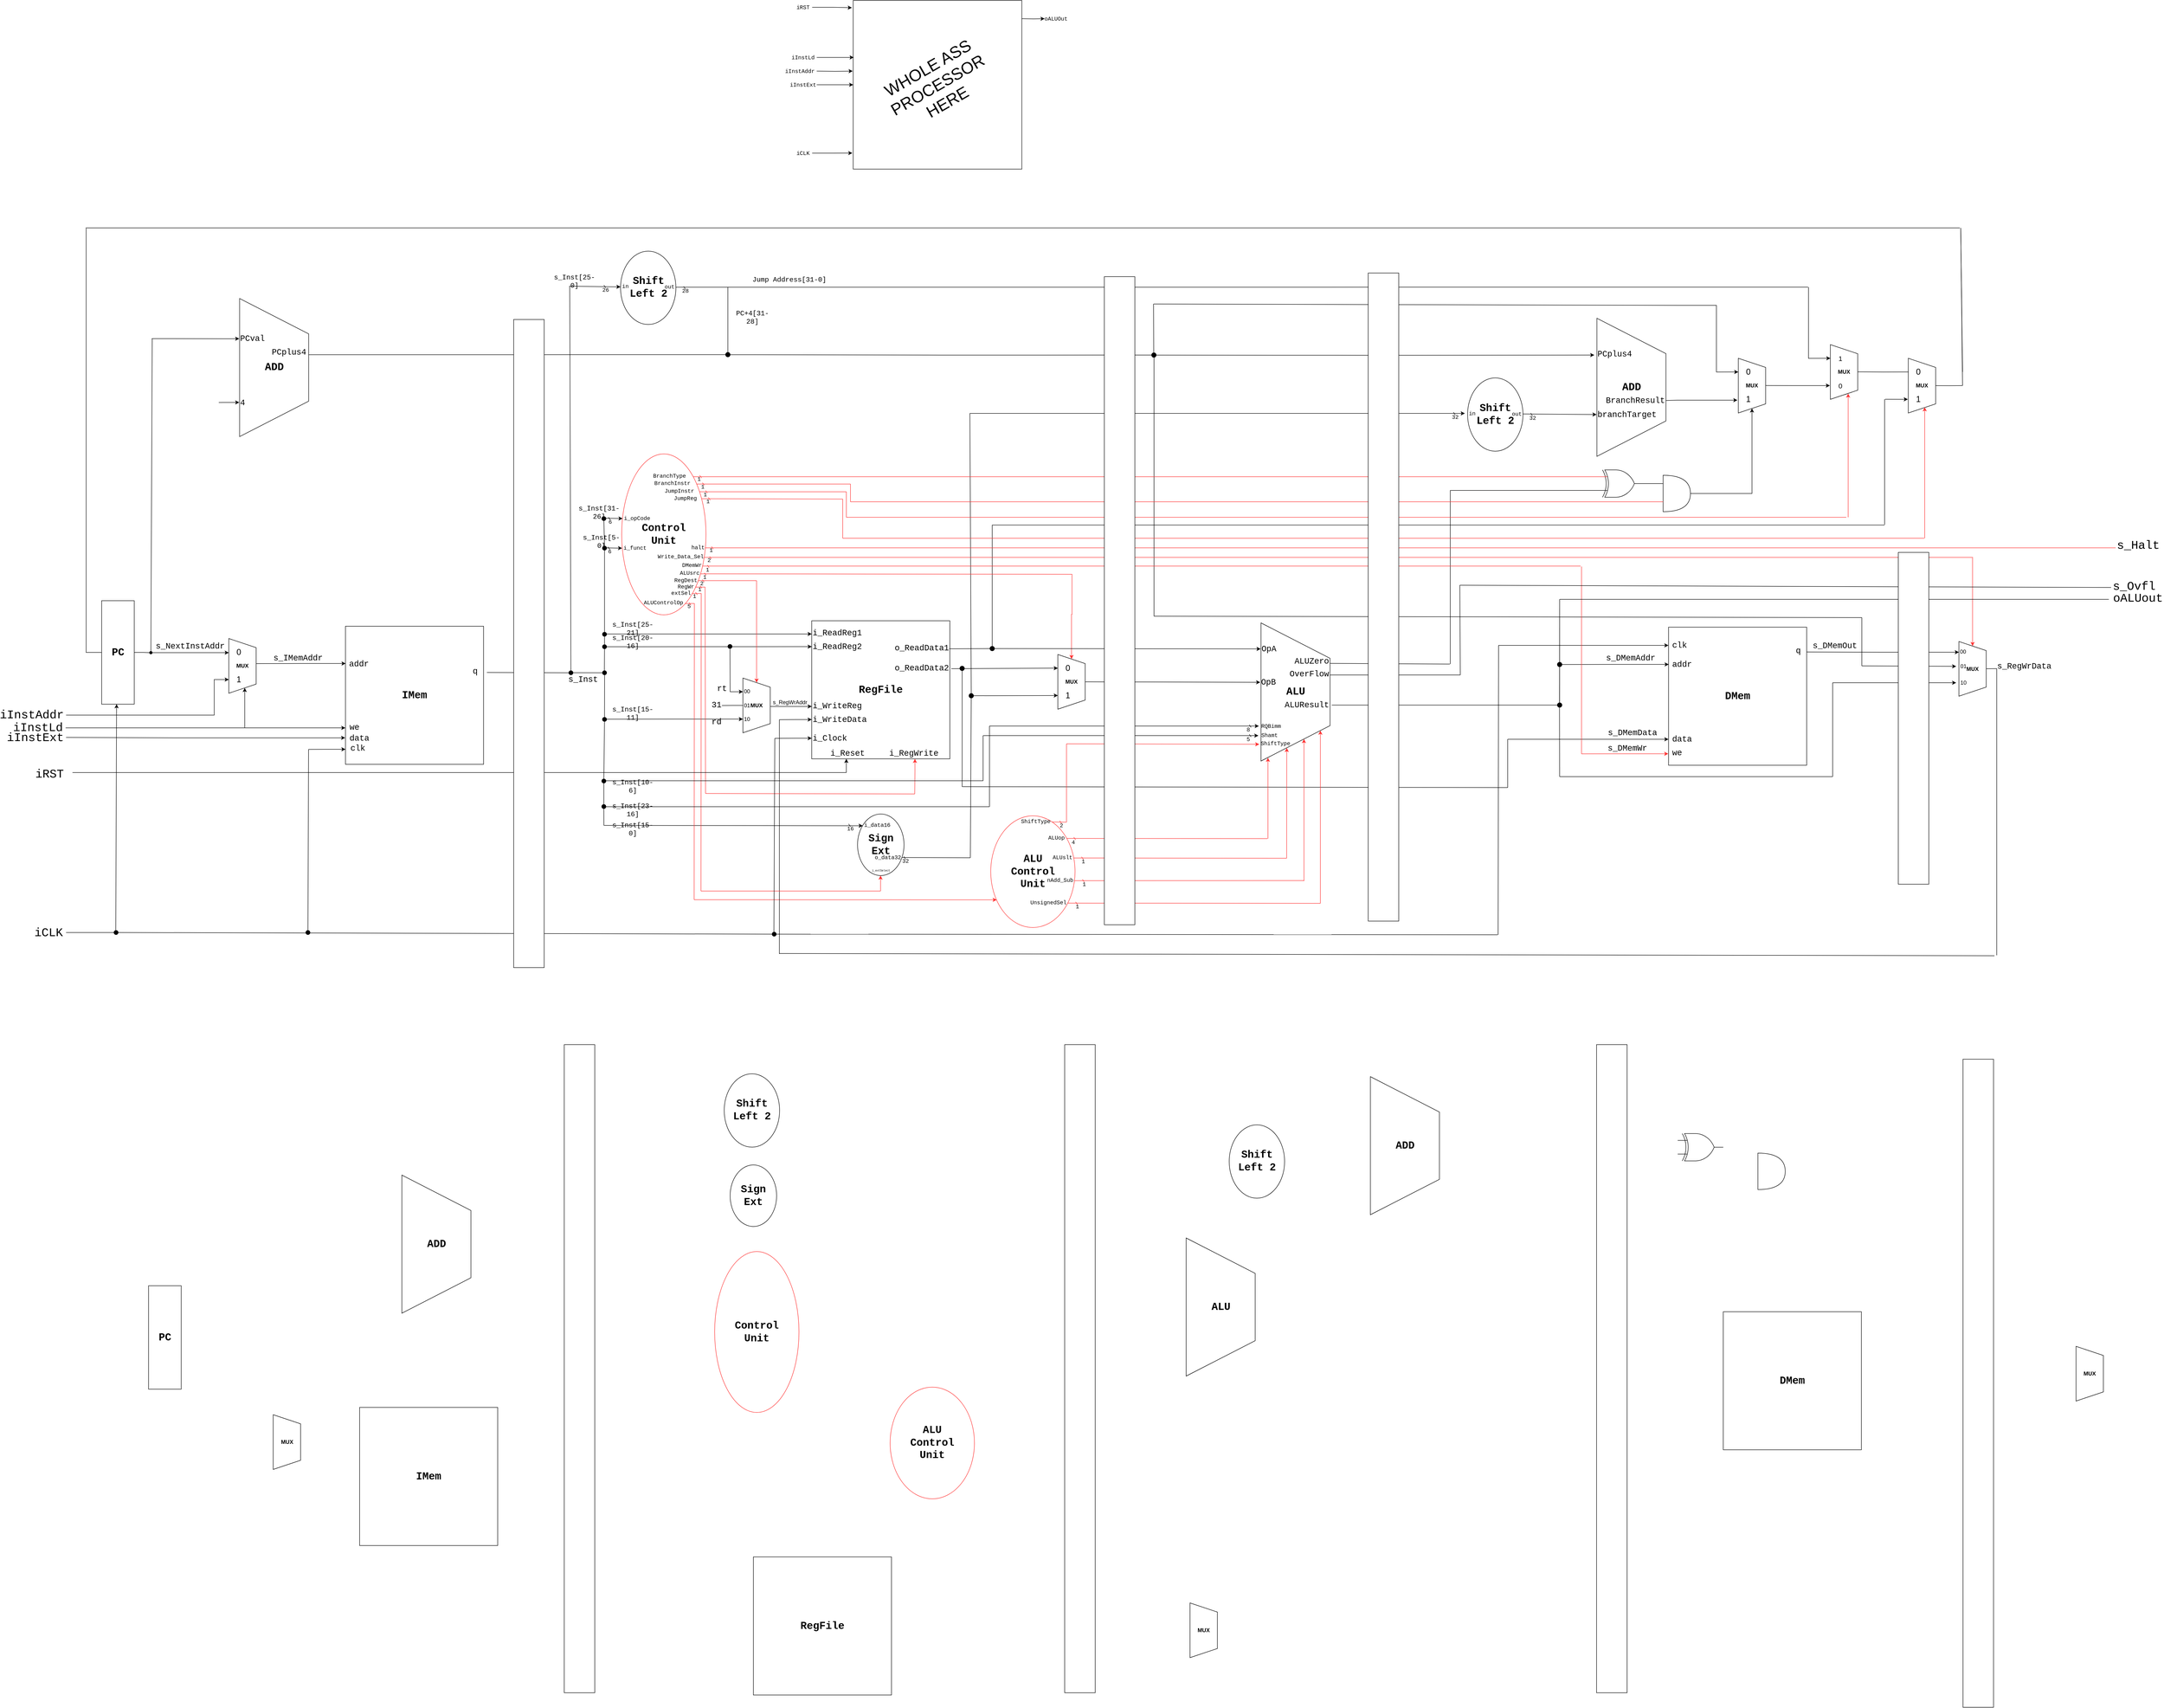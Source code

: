 <mxfile version="20.6.0" type="github">
  <diagram id="xZm6dGXULn_smGHAJ7_t" name="Page-1">
    <mxGraphModel dx="7355" dy="2780" grid="0" gridSize="10" guides="1" tooltips="1" connect="1" arrows="1" fold="1" page="0" pageScale="1" pageWidth="850" pageHeight="1100" background="none" math="0" shadow="0">
      <root>
        <mxCell id="0" />
        <mxCell id="1" parent="0" />
        <mxCell id="dXoF_dUNX4MNdJ8tNBUY-18" style="edgeStyle=orthogonalEdgeStyle;rounded=0;orthogonalLoop=1;jettySize=auto;html=1;entryX=0;entryY=0.5;entryDx=0;entryDy=0;fontFamily=Courier New;shadow=0;" parent="1" target="dXoF_dUNX4MNdJ8tNBUY-7" edge="1">
          <mxGeometry relative="1" as="geometry">
            <mxPoint x="787" y="99" as="sourcePoint" />
          </mxGeometry>
        </mxCell>
        <mxCell id="dXoF_dUNX4MNdJ8tNBUY-1" value="" style="whiteSpace=wrap;html=1;aspect=fixed;rounded=0;shadow=0;" parent="1" vertex="1">
          <mxGeometry x="417" y="59" width="370" height="370" as="geometry" />
        </mxCell>
        <mxCell id="dXoF_dUNX4MNdJ8tNBUY-12" style="edgeStyle=orthogonalEdgeStyle;rounded=0;orthogonalLoop=1;jettySize=auto;html=1;entryX=-0.008;entryY=0.043;entryDx=0;entryDy=0;entryPerimeter=0;fontFamily=Courier New;shadow=0;" parent="1" source="dXoF_dUNX4MNdJ8tNBUY-2" target="dXoF_dUNX4MNdJ8tNBUY-1" edge="1">
          <mxGeometry relative="1" as="geometry" />
        </mxCell>
        <mxCell id="dXoF_dUNX4MNdJ8tNBUY-2" value="&lt;font face=&quot;Courier New&quot;&gt;iRST&lt;/font&gt;" style="text;html=1;strokeColor=none;fillColor=none;align=center;verticalAlign=middle;whiteSpace=wrap;rounded=0;shadow=0;" parent="1" vertex="1">
          <mxGeometry x="287" y="59" width="40" height="30" as="geometry" />
        </mxCell>
        <mxCell id="dXoF_dUNX4MNdJ8tNBUY-13" style="edgeStyle=orthogonalEdgeStyle;rounded=0;orthogonalLoop=1;jettySize=auto;html=1;entryX=-0.005;entryY=0.905;entryDx=0;entryDy=0;entryPerimeter=0;fontFamily=Courier New;shadow=0;" parent="1" source="dXoF_dUNX4MNdJ8tNBUY-3" target="dXoF_dUNX4MNdJ8tNBUY-1" edge="1">
          <mxGeometry relative="1" as="geometry" />
        </mxCell>
        <mxCell id="dXoF_dUNX4MNdJ8tNBUY-3" value="&lt;font face=&quot;Courier New&quot;&gt;iCLK&lt;/font&gt;" style="text;html=1;strokeColor=none;fillColor=none;align=center;verticalAlign=middle;whiteSpace=wrap;rounded=0;shadow=0;" parent="1" vertex="1">
          <mxGeometry x="287" y="379" width="40" height="30" as="geometry" />
        </mxCell>
        <mxCell id="dXoF_dUNX4MNdJ8tNBUY-8" style="edgeStyle=orthogonalEdgeStyle;rounded=0;orthogonalLoop=1;jettySize=auto;html=1;entryX=0.003;entryY=0.338;entryDx=0;entryDy=0;entryPerimeter=0;fontFamily=Courier New;shadow=0;" parent="1" source="dXoF_dUNX4MNdJ8tNBUY-4" target="dXoF_dUNX4MNdJ8tNBUY-1" edge="1">
          <mxGeometry relative="1" as="geometry" />
        </mxCell>
        <mxCell id="dXoF_dUNX4MNdJ8tNBUY-4" value="&lt;font face=&quot;Courier New&quot;&gt;iInstLd&lt;/font&gt;" style="text;html=1;strokeColor=none;fillColor=none;align=center;verticalAlign=middle;whiteSpace=wrap;rounded=0;shadow=0;" parent="1" vertex="1">
          <mxGeometry x="277" y="169" width="60" height="30" as="geometry" />
        </mxCell>
        <mxCell id="dXoF_dUNX4MNdJ8tNBUY-10" style="edgeStyle=orthogonalEdgeStyle;rounded=0;orthogonalLoop=1;jettySize=auto;html=1;entryX=-0.003;entryY=0.419;entryDx=0;entryDy=0;entryPerimeter=0;fontFamily=Courier New;shadow=0;" parent="1" target="dXoF_dUNX4MNdJ8tNBUY-1" edge="1">
          <mxGeometry relative="1" as="geometry">
            <mxPoint x="337" y="214.03" as="sourcePoint" />
          </mxGeometry>
        </mxCell>
        <mxCell id="dXoF_dUNX4MNdJ8tNBUY-11" style="edgeStyle=orthogonalEdgeStyle;rounded=0;orthogonalLoop=1;jettySize=auto;html=1;entryX=0;entryY=0.5;entryDx=0;entryDy=0;fontFamily=Courier New;shadow=0;" parent="1" source="dXoF_dUNX4MNdJ8tNBUY-6" target="dXoF_dUNX4MNdJ8tNBUY-1" edge="1">
          <mxGeometry relative="1" as="geometry" />
        </mxCell>
        <mxCell id="dXoF_dUNX4MNdJ8tNBUY-6" value="&lt;font face=&quot;Courier New&quot;&gt;iInstExt&lt;/font&gt;" style="text;html=1;strokeColor=none;fillColor=none;align=center;verticalAlign=middle;whiteSpace=wrap;rounded=0;shadow=0;" parent="1" vertex="1">
          <mxGeometry x="277" y="229" width="60" height="30" as="geometry" />
        </mxCell>
        <mxCell id="dXoF_dUNX4MNdJ8tNBUY-7" value="&lt;font face=&quot;Courier New&quot;&gt;oALUOut&lt;/font&gt;" style="text;html=1;strokeColor=none;fillColor=none;align=center;verticalAlign=middle;whiteSpace=wrap;rounded=0;shadow=0;" parent="1" vertex="1">
          <mxGeometry x="837" y="84" width="50" height="30" as="geometry" />
        </mxCell>
        <mxCell id="dXoF_dUNX4MNdJ8tNBUY-19" value="&lt;font style=&quot;font-size: 36px;&quot;&gt;WHOLE ASS PROCESSOR HERE&lt;/font&gt;" style="text;html=1;strokeColor=none;fillColor=none;align=center;verticalAlign=middle;whiteSpace=wrap;rounded=0;rotation=-30;shadow=0;" parent="1" vertex="1">
          <mxGeometry x="432" y="159" width="340" height="170" as="geometry" />
        </mxCell>
        <mxCell id="7AcrwSVY3at2XOGS3Gc--17" value="&lt;font face=&quot;Courier New&quot;&gt;iInstAddr&lt;/font&gt;" style="text;html=1;strokeColor=none;fillColor=none;align=center;verticalAlign=middle;whiteSpace=wrap;rounded=0;shadow=0;" parent="1" vertex="1">
          <mxGeometry x="270" y="199" width="60" height="30" as="geometry" />
        </mxCell>
        <mxCell id="7AcrwSVY3at2XOGS3Gc--90" value="&lt;b style=&quot;font-size: 23px;&quot;&gt;RegFile&lt;/b&gt;" style="whiteSpace=wrap;html=1;aspect=fixed;rounded=0;fontFamily=Courier New;fontSize=12;fontColor=default;fillColor=none;gradientColor=none;shadow=0;" parent="1" vertex="1">
          <mxGeometry x="326" y="1420" width="303" height="303" as="geometry" />
        </mxCell>
        <mxCell id="7AcrwSVY3at2XOGS3Gc--91" value="i_ReadReg1" style="text;html=1;strokeColor=none;fillColor=none;align=left;verticalAlign=middle;whiteSpace=wrap;rounded=0;fontFamily=Courier New;fontSize=18;fontColor=default;shadow=0;" parent="1" vertex="1">
          <mxGeometry x="326" y="1432" width="114" height="30" as="geometry" />
        </mxCell>
        <mxCell id="7AcrwSVY3at2XOGS3Gc--92" value="i_ReadReg2" style="text;html=1;strokeColor=none;fillColor=none;align=left;verticalAlign=middle;whiteSpace=wrap;rounded=0;fontFamily=Courier New;fontSize=18;fontColor=default;shadow=0;" parent="1" vertex="1">
          <mxGeometry x="326" y="1462" width="114" height="30" as="geometry" />
        </mxCell>
        <mxCell id="7AcrwSVY3at2XOGS3Gc--93" value="i_WriteReg" style="text;html=1;strokeColor=none;fillColor=none;align=left;verticalAlign=middle;whiteSpace=wrap;rounded=0;fontFamily=Courier New;fontSize=18;fontColor=default;shadow=0;" parent="1" vertex="1">
          <mxGeometry x="326" y="1592" width="114" height="30" as="geometry" />
        </mxCell>
        <mxCell id="7AcrwSVY3at2XOGS3Gc--94" value="i_WriteData" style="text;html=1;strokeColor=none;fillColor=none;align=left;verticalAlign=middle;whiteSpace=wrap;rounded=0;fontFamily=Courier New;fontSize=18;fontColor=default;shadow=0;" parent="1" vertex="1">
          <mxGeometry x="326" y="1622" width="114" height="30" as="geometry" />
        </mxCell>
        <mxCell id="7AcrwSVY3at2XOGS3Gc--95" value="i_Reset" style="text;html=1;strokeColor=none;fillColor=none;align=left;verticalAlign=middle;whiteSpace=wrap;rounded=0;fontFamily=Courier New;fontSize=18;fontColor=default;shadow=0;" parent="1" vertex="1">
          <mxGeometry x="365" y="1701.5" width="60" height="19" as="geometry" />
        </mxCell>
        <mxCell id="7AcrwSVY3at2XOGS3Gc--96" value="i_RegWrite" style="text;html=1;strokeColor=none;fillColor=none;align=left;verticalAlign=middle;whiteSpace=wrap;rounded=0;fontFamily=Courier New;fontSize=18;fontColor=default;shadow=0;" parent="1" vertex="1">
          <mxGeometry x="494" y="1701" width="91" height="20" as="geometry" />
        </mxCell>
        <mxCell id="7AcrwSVY3at2XOGS3Gc--97" value="i_Clock" style="text;html=1;strokeColor=none;fillColor=none;align=left;verticalAlign=middle;whiteSpace=wrap;rounded=0;fontFamily=Courier New;fontSize=18;fontColor=default;shadow=0;" parent="1" vertex="1">
          <mxGeometry x="326" y="1663" width="114" height="30" as="geometry" />
        </mxCell>
        <mxCell id="7AcrwSVY3at2XOGS3Gc--98" value="o_ReadData1" style="text;html=1;strokeColor=none;fillColor=none;align=right;verticalAlign=middle;whiteSpace=wrap;rounded=0;fontFamily=Courier New;fontSize=18;fontColor=default;shadow=0;" parent="1" vertex="1">
          <mxGeometry x="503.5" y="1464.75" width="125" height="30" as="geometry" />
        </mxCell>
        <mxCell id="7AcrwSVY3at2XOGS3Gc--99" value="o_ReadData2" style="text;html=1;strokeColor=none;fillColor=none;align=right;verticalAlign=middle;whiteSpace=wrap;rounded=0;fontFamily=Courier New;fontSize=18;fontColor=default;shadow=0;" parent="1" vertex="1">
          <mxGeometry x="503.5" y="1508.75" width="125" height="30" as="geometry" />
        </mxCell>
        <mxCell id="7AcrwSVY3at2XOGS3Gc--100" style="edgeStyle=orthogonalEdgeStyle;rounded=0;orthogonalLoop=1;jettySize=auto;html=1;endArrow=none;endFill=0;startArrow=classic;startFill=1;exitX=0.001;exitY=0.27;exitDx=0;exitDy=0;exitPerimeter=0;shadow=0;" parent="1" edge="1">
          <mxGeometry relative="1" as="geometry">
            <mxPoint x="326.003" y="1449.02" as="sourcePoint" />
            <mxPoint x="-129" y="1449" as="targetPoint" />
            <Array as="points">
              <mxPoint x="291.99" y="1449.21" />
              <mxPoint x="291.99" y="1449.21" />
            </Array>
          </mxGeometry>
        </mxCell>
        <mxCell id="7AcrwSVY3at2XOGS3Gc--101" style="edgeStyle=orthogonalEdgeStyle;rounded=0;orthogonalLoop=1;jettySize=auto;html=1;endArrow=none;endFill=0;startArrow=classic;startFill=1;exitX=0.001;exitY=0.27;exitDx=0;exitDy=0;exitPerimeter=0;shadow=0;" parent="1" edge="1">
          <mxGeometry relative="1" as="geometry">
            <mxPoint x="326.003" y="1476.81" as="sourcePoint" />
            <mxPoint x="-129" y="1477" as="targetPoint" />
            <Array as="points">
              <mxPoint x="291.99" y="1477" />
              <mxPoint x="291.99" y="1477" />
            </Array>
          </mxGeometry>
        </mxCell>
        <mxCell id="7AcrwSVY3at2XOGS3Gc--102" style="edgeStyle=orthogonalEdgeStyle;rounded=0;orthogonalLoop=1;jettySize=auto;html=1;endArrow=none;endFill=0;startArrow=classic;startFill=1;entryX=0.5;entryY=0;entryDx=0;entryDy=0;exitX=0.001;exitY=0.27;exitDx=0;exitDy=0;exitPerimeter=0;shadow=0;" parent="1" target="Ao4q6FNZmFbgt5mi8pkg-127" edge="1">
          <mxGeometry relative="1" as="geometry">
            <mxPoint x="326.003" y="1608.02" as="sourcePoint" />
            <mxPoint x="281" y="1608.21" as="targetPoint" />
            <Array as="points">
              <mxPoint x="194" y="1608" />
            </Array>
          </mxGeometry>
        </mxCell>
        <mxCell id="7AcrwSVY3at2XOGS3Gc--103" style="edgeStyle=orthogonalEdgeStyle;rounded=0;orthogonalLoop=1;jettySize=auto;html=1;endArrow=none;endFill=0;startArrow=classic;startFill=1;exitX=0.001;exitY=0.27;exitDx=0;exitDy=0;exitPerimeter=0;shadow=0;" parent="1" edge="1">
          <mxGeometry relative="1" as="geometry">
            <mxPoint x="326.003" y="1636.81" as="sourcePoint" />
            <mxPoint x="255" y="1637" as="targetPoint" />
            <Array as="points">
              <mxPoint x="291.99" y="1637" />
              <mxPoint x="291.99" y="1637" />
            </Array>
          </mxGeometry>
        </mxCell>
        <mxCell id="7AcrwSVY3at2XOGS3Gc--104" style="edgeStyle=orthogonalEdgeStyle;rounded=0;orthogonalLoop=1;jettySize=auto;html=1;endArrow=none;endFill=0;startArrow=classic;startFill=1;exitX=0.001;exitY=0.27;exitDx=0;exitDy=0;exitPerimeter=0;shadow=0;" parent="1" edge="1">
          <mxGeometry relative="1" as="geometry">
            <mxPoint x="326.003" y="1677.81" as="sourcePoint" />
            <mxPoint x="245" y="1678" as="targetPoint" />
            <Array as="points">
              <mxPoint x="291.99" y="1678" />
              <mxPoint x="291.99" y="1678" />
            </Array>
          </mxGeometry>
        </mxCell>
        <mxCell id="7AcrwSVY3at2XOGS3Gc--105" style="edgeStyle=orthogonalEdgeStyle;rounded=0;orthogonalLoop=1;jettySize=auto;html=1;endArrow=none;endFill=0;startArrow=classic;startFill=1;shadow=0;" parent="1" edge="1">
          <mxGeometry relative="1" as="geometry">
            <mxPoint x="401.93" y="1723.0" as="sourcePoint" />
            <mxPoint x="402" y="1753" as="targetPoint" />
            <Array as="points">
              <mxPoint x="401.93" y="1750" />
            </Array>
          </mxGeometry>
        </mxCell>
        <mxCell id="7AcrwSVY3at2XOGS3Gc--106" style="edgeStyle=orthogonalEdgeStyle;rounded=0;orthogonalLoop=1;jettySize=auto;html=1;endArrow=none;endFill=0;startArrow=classic;startFill=1;shadow=0;strokeColor=#FF3333;" parent="1" edge="1">
          <mxGeometry relative="1" as="geometry">
            <mxPoint x="552.46" y="1723.0" as="sourcePoint" />
            <mxPoint x="552" y="1800" as="targetPoint" />
            <Array as="points">
              <mxPoint x="552.46" y="1750" />
            </Array>
          </mxGeometry>
        </mxCell>
        <mxCell id="7AcrwSVY3at2XOGS3Gc--109" value="&lt;b&gt;ALU&lt;/b&gt;" style="shape=trapezoid;perimeter=trapezoidPerimeter;whiteSpace=wrap;html=1;fixedSize=1;rounded=0;fontFamily=Courier New;fontSize=23;fontColor=default;fillColor=none;gradientColor=none;rotation=90;size=77.676;direction=east;horizontal=0;shadow=0;" parent="1" vertex="1">
          <mxGeometry x="1236" y="1500.5" width="303" height="151.5" as="geometry" />
        </mxCell>
        <mxCell id="7AcrwSVY3at2XOGS3Gc--110" value="&lt;b&gt;MUX&lt;/b&gt;" style="shape=trapezoid;perimeter=trapezoidPerimeter;whiteSpace=wrap;html=1;fixedSize=1;rotation=90;shadow=0;horizontal=0;" parent="1" vertex="1">
          <mxGeometry x="-983" y="1489" width="120" height="60" as="geometry" />
        </mxCell>
        <mxCell id="7AcrwSVY3at2XOGS3Gc--111" style="edgeStyle=orthogonalEdgeStyle;rounded=0;orthogonalLoop=1;jettySize=auto;html=1;endArrow=none;endFill=0;startArrow=classic;startFill=1;exitX=0.75;exitY=1;exitDx=0;exitDy=0;shadow=0;" parent="1" source="7AcrwSVY3at2XOGS3Gc--110" edge="1">
          <mxGeometry relative="1" as="geometry">
            <mxPoint x="-952" y="1549" as="sourcePoint" />
            <mxPoint x="-1310" y="1627" as="targetPoint" />
            <Array as="points">
              <mxPoint x="-985" y="1549" />
              <mxPoint x="-985" y="1627" />
            </Array>
          </mxGeometry>
        </mxCell>
        <mxCell id="7AcrwSVY3at2XOGS3Gc--113" value="&lt;font style=&quot;font-size: 18px;&quot;&gt;0&lt;/font&gt;" style="text;html=1;strokeColor=none;fillColor=none;align=center;verticalAlign=middle;whiteSpace=wrap;rounded=0;shadow=0;" parent="1" vertex="1">
          <mxGeometry x="-944" y="1482" width="26" height="13" as="geometry" />
        </mxCell>
        <mxCell id="7AcrwSVY3at2XOGS3Gc--114" value="&lt;font style=&quot;font-size: 18px;&quot;&gt;1&lt;/font&gt;" style="text;html=1;strokeColor=none;fillColor=none;align=center;verticalAlign=middle;whiteSpace=wrap;rounded=0;shadow=0;" parent="1" vertex="1">
          <mxGeometry x="-944" y="1542" width="26" height="13" as="geometry" />
        </mxCell>
        <mxCell id="7AcrwSVY3at2XOGS3Gc--117" value="&lt;p style=&quot;font-size: 26px;&quot;&gt;&lt;font style=&quot;font-size: 26px;&quot; face=&quot;Courier New&quot;&gt;iInstAddr&lt;/font&gt;&lt;/p&gt;" style="text;html=1;strokeColor=none;fillColor=none;align=right;verticalAlign=middle;whiteSpace=wrap;rounded=0;fontFamily=Helvetica;fontSize=26;fontColor=default;shadow=0;" parent="1" vertex="1">
          <mxGeometry x="-1411" y="1615.62" width="98" height="20.13" as="geometry" />
        </mxCell>
        <mxCell id="7AcrwSVY3at2XOGS3Gc--119" value="&lt;font style=&quot;font-size: 18px;&quot; face=&quot;Courier New&quot;&gt;s_NextInstAddr&lt;/font&gt;" style="text;html=1;strokeColor=none;fillColor=none;align=right;verticalAlign=middle;whiteSpace=wrap;rounded=0;shadow=0;" parent="1" vertex="1">
          <mxGeometry x="-1115" y="1468.13" width="155" height="16.5" as="geometry" />
        </mxCell>
        <mxCell id="7AcrwSVY3at2XOGS3Gc--120" value="&lt;div align=&quot;left&quot;&gt;&lt;font style=&quot;font-size: 18px;&quot; face=&quot;Courier New&quot;&gt;s_IMemAddr&lt;/font&gt;&lt;/div&gt;" style="text;html=1;strokeColor=none;fillColor=none;align=left;verticalAlign=middle;whiteSpace=wrap;rounded=0;shadow=0;" parent="1" vertex="1">
          <mxGeometry x="-857" y="1494" width="115" height="16.5" as="geometry" />
        </mxCell>
        <mxCell id="7AcrwSVY3at2XOGS3Gc--121" value="&lt;b&gt;&lt;font style=&quot;font-size: 23px;&quot;&gt;IMem&lt;/font&gt;&lt;/b&gt;" style="whiteSpace=wrap;html=1;aspect=fixed;rounded=0;fontFamily=Courier New;fontSize=12;fontColor=default;fillColor=none;gradientColor=none;shadow=0;" parent="1" vertex="1">
          <mxGeometry x="-697" y="1432" width="303" height="303" as="geometry" />
        </mxCell>
        <mxCell id="7AcrwSVY3at2XOGS3Gc--122" value="addr" style="text;html=1;strokeColor=none;fillColor=none;align=left;verticalAlign=middle;whiteSpace=wrap;rounded=0;fontFamily=Courier New;fontSize=18;fontColor=default;shadow=0;" parent="1" vertex="1">
          <mxGeometry x="-691" y="1500" width="60" height="30" as="geometry" />
        </mxCell>
        <mxCell id="7AcrwSVY3at2XOGS3Gc--123" value="we" style="text;html=1;strokeColor=none;fillColor=none;align=left;verticalAlign=middle;whiteSpace=wrap;rounded=0;fontFamily=Courier New;fontSize=18;fontColor=default;shadow=0;" parent="1" vertex="1">
          <mxGeometry x="-690" y="1645" width="46" height="18" as="geometry" />
        </mxCell>
        <mxCell id="7AcrwSVY3at2XOGS3Gc--124" value="clk" style="text;html=1;strokeColor=none;fillColor=none;align=left;verticalAlign=middle;whiteSpace=wrap;rounded=0;fontFamily=Courier New;fontSize=18;fontColor=default;shadow=0;" parent="1" vertex="1">
          <mxGeometry x="-688" y="1689.5" width="34" height="20" as="geometry" />
        </mxCell>
        <mxCell id="7AcrwSVY3at2XOGS3Gc--125" value="data" style="text;html=1;strokeColor=none;fillColor=none;align=left;verticalAlign=middle;whiteSpace=wrap;rounded=0;fontFamily=Courier New;fontSize=18;fontColor=default;shadow=0;" parent="1" vertex="1">
          <mxGeometry x="-690" y="1668.5" width="25" height="19" as="geometry" />
        </mxCell>
        <mxCell id="7AcrwSVY3at2XOGS3Gc--126" value="q" style="text;html=1;strokeColor=none;fillColor=none;align=right;verticalAlign=middle;whiteSpace=wrap;rounded=0;fontFamily=Courier New;fontSize=18;fontColor=default;shadow=0;" parent="1" vertex="1">
          <mxGeometry x="-432" y="1516" width="27" height="30" as="geometry" />
        </mxCell>
        <mxCell id="7AcrwSVY3at2XOGS3Gc--129" style="edgeStyle=orthogonalEdgeStyle;rounded=0;orthogonalLoop=1;jettySize=auto;html=1;endArrow=none;endFill=0;startArrow=classic;startFill=1;exitX=0.001;exitY=0.27;exitDx=0;exitDy=0;exitPerimeter=0;shadow=0;entryX=0.458;entryY=0;entryDx=0;entryDy=0;entryPerimeter=0;" parent="1" source="7AcrwSVY3at2XOGS3Gc--121" target="7AcrwSVY3at2XOGS3Gc--110" edge="1">
          <mxGeometry relative="1" as="geometry">
            <mxPoint x="-699" y="1515" as="sourcePoint" />
            <mxPoint x="-840" y="1514" as="targetPoint" />
          </mxGeometry>
        </mxCell>
        <mxCell id="7AcrwSVY3at2XOGS3Gc--131" style="edgeStyle=orthogonalEdgeStyle;rounded=0;orthogonalLoop=1;jettySize=auto;html=1;endArrow=none;endFill=0;startArrow=classic;startFill=1;exitX=-0.001;exitY=0.812;exitDx=0;exitDy=0;exitPerimeter=0;shadow=0;" parent="1" edge="1">
          <mxGeometry relative="1" as="geometry">
            <mxPoint x="-697.303" y="1655.036" as="sourcePoint" />
            <mxPoint x="-1311" y="1655" as="targetPoint" />
          </mxGeometry>
        </mxCell>
        <mxCell id="7AcrwSVY3at2XOGS3Gc--132" value="&lt;p style=&quot;font-size: 26px;&quot;&gt;&lt;font style=&quot;font-size: 26px;&quot; face=&quot;Courier New&quot;&gt;iInstLd&lt;/font&gt;&lt;/p&gt;" style="text;html=1;strokeColor=none;fillColor=none;align=right;verticalAlign=middle;whiteSpace=wrap;rounded=0;fontFamily=Helvetica;fontSize=26;fontColor=default;shadow=0;" parent="1" vertex="1">
          <mxGeometry x="-1390" y="1643.5" width="75" height="21" as="geometry" />
        </mxCell>
        <mxCell id="7AcrwSVY3at2XOGS3Gc--133" style="edgeStyle=orthogonalEdgeStyle;rounded=0;orthogonalLoop=1;jettySize=auto;html=1;endArrow=none;endFill=0;startArrow=classic;startFill=1;exitX=-0.002;exitY=0.917;exitDx=0;exitDy=0;exitPerimeter=0;shadow=0;" parent="1" edge="1">
          <mxGeometry relative="1" as="geometry">
            <mxPoint x="-697.606" y="1676.851" as="sourcePoint" />
            <mxPoint x="-1310" y="1676" as="targetPoint" />
            <Array as="points">
              <mxPoint x="-1051" y="1677" />
              <mxPoint x="-1404" y="1676" />
            </Array>
          </mxGeometry>
        </mxCell>
        <mxCell id="7AcrwSVY3at2XOGS3Gc--134" value="&lt;p style=&quot;font-size: 26px;&quot;&gt;&lt;font style=&quot;font-size: 26px;&quot; face=&quot;Courier New&quot;&gt;iInstExt&lt;/font&gt;&lt;/p&gt;" style="text;html=1;strokeColor=none;fillColor=none;align=right;verticalAlign=middle;whiteSpace=wrap;rounded=0;fontFamily=Helvetica;fontSize=26;fontColor=default;shadow=0;" parent="1" vertex="1">
          <mxGeometry x="-1402" y="1667.5" width="89" height="16" as="geometry" />
        </mxCell>
        <mxCell id="7AcrwSVY3at2XOGS3Gc--136" value="&lt;font style=&quot;font-size: 18px;&quot; face=&quot;Courier New&quot;&gt;s_Inst&lt;/font&gt;" style="text;html=1;strokeColor=none;fillColor=none;align=center;verticalAlign=middle;whiteSpace=wrap;rounded=0;shadow=0;" parent="1" vertex="1">
          <mxGeometry x="-207" y="1543" width="63" height="12.5" as="geometry" />
        </mxCell>
        <mxCell id="7AcrwSVY3at2XOGS3Gc--137" value="&lt;b&gt;&lt;font style=&quot;font-size: 23px;&quot;&gt;DMem&lt;/font&gt;&lt;/b&gt;" style="whiteSpace=wrap;html=1;aspect=fixed;rounded=0;fontFamily=Courier New;fontSize=12;fontColor=default;fillColor=none;gradientColor=none;shadow=0;" parent="1" vertex="1">
          <mxGeometry x="2206" y="1434" width="303" height="303" as="geometry" />
        </mxCell>
        <mxCell id="7AcrwSVY3at2XOGS3Gc--138" value="addr" style="text;html=1;strokeColor=none;fillColor=none;align=left;verticalAlign=middle;whiteSpace=wrap;rounded=0;fontFamily=Courier New;fontSize=18;fontColor=default;shadow=0;" parent="1" vertex="1">
          <mxGeometry x="2212" y="1501" width="60" height="30" as="geometry" />
        </mxCell>
        <mxCell id="7AcrwSVY3at2XOGS3Gc--139" value="data" style="text;html=1;strokeColor=none;fillColor=none;align=left;verticalAlign=middle;whiteSpace=wrap;rounded=0;fontFamily=Courier New;fontSize=18;fontColor=default;shadow=0;" parent="1" vertex="1">
          <mxGeometry x="2212" y="1665" width="60" height="30" as="geometry" />
        </mxCell>
        <mxCell id="7AcrwSVY3at2XOGS3Gc--140" value="clk" style="text;html=1;strokeColor=none;fillColor=none;align=left;verticalAlign=middle;whiteSpace=wrap;rounded=0;fontFamily=Courier New;fontSize=18;fontColor=default;shadow=0;" parent="1" vertex="1">
          <mxGeometry x="2212" y="1459" width="60" height="30" as="geometry" />
        </mxCell>
        <mxCell id="7AcrwSVY3at2XOGS3Gc--141" value="we" style="text;html=1;strokeColor=none;fillColor=none;align=left;verticalAlign=middle;whiteSpace=wrap;rounded=0;fontFamily=Courier New;fontSize=18;fontColor=default;shadow=0;" parent="1" vertex="1">
          <mxGeometry x="2212" y="1695" width="60" height="30" as="geometry" />
        </mxCell>
        <mxCell id="7AcrwSVY3at2XOGS3Gc--142" value="q" style="text;html=1;strokeColor=none;fillColor=none;align=right;verticalAlign=middle;whiteSpace=wrap;rounded=0;fontFamily=Courier New;fontSize=18;fontColor=default;shadow=0;" parent="1" vertex="1">
          <mxGeometry x="2471" y="1471" width="27" height="30" as="geometry" />
        </mxCell>
        <mxCell id="7AcrwSVY3at2XOGS3Gc--143" style="edgeStyle=orthogonalEdgeStyle;rounded=0;orthogonalLoop=1;jettySize=auto;html=1;endArrow=none;endFill=0;startArrow=classic;startFill=1;exitX=-0.001;exitY=0.132;exitDx=0;exitDy=0;exitPerimeter=0;shadow=0;" parent="1" source="7AcrwSVY3at2XOGS3Gc--137" edge="1">
          <mxGeometry relative="1" as="geometry">
            <mxPoint x="2198" y="1473.51" as="sourcePoint" />
            <mxPoint x="1833" y="1474" as="targetPoint" />
          </mxGeometry>
        </mxCell>
        <mxCell id="7AcrwSVY3at2XOGS3Gc--145" style="edgeStyle=orthogonalEdgeStyle;rounded=0;orthogonalLoop=1;jettySize=auto;html=1;endArrow=none;endFill=0;startArrow=classic;startFill=1;exitX=0.001;exitY=0.27;exitDx=0;exitDy=0;exitPerimeter=0;shadow=0;" parent="1" source="7AcrwSVY3at2XOGS3Gc--137" edge="1">
          <mxGeometry relative="1" as="geometry">
            <mxPoint x="2204" y="1516" as="sourcePoint" />
            <mxPoint x="1967" y="1516" as="targetPoint" />
          </mxGeometry>
        </mxCell>
        <mxCell id="7AcrwSVY3at2XOGS3Gc--146" value="&lt;p style=&quot;font-size: 18px;&quot;&gt;&lt;font face=&quot;Courier New&quot;&gt;s_DMemAddr&lt;/font&gt;&lt;br&gt;&lt;/p&gt;" style="text;html=1;strokeColor=none;fillColor=none;align=right;verticalAlign=middle;whiteSpace=wrap;rounded=0;fontFamily=Helvetica;fontSize=12;fontColor=default;shadow=0;" parent="1" vertex="1">
          <mxGeometry x="2068.36" y="1493" width="110.64" height="17" as="geometry" />
        </mxCell>
        <mxCell id="7AcrwSVY3at2XOGS3Gc--147" style="edgeStyle=orthogonalEdgeStyle;rounded=0;orthogonalLoop=1;jettySize=auto;html=1;endArrow=none;endFill=0;startArrow=classic;startFill=1;exitX=-0.001;exitY=0.812;exitDx=0;exitDy=0;exitPerimeter=0;shadow=0;" parent="1" source="7AcrwSVY3at2XOGS3Gc--137" edge="1">
          <mxGeometry relative="1" as="geometry">
            <mxPoint x="2206.003" y="1679.81" as="sourcePoint" />
            <mxPoint x="1853" y="1680" as="targetPoint" />
          </mxGeometry>
        </mxCell>
        <mxCell id="7AcrwSVY3at2XOGS3Gc--148" value="&lt;p style=&quot;font-size: 18px;&quot;&gt;&lt;font face=&quot;Courier New&quot;&gt;s_DMemData&lt;/font&gt;&lt;br&gt;&lt;/p&gt;" style="text;html=1;strokeColor=none;fillColor=none;align=right;verticalAlign=middle;whiteSpace=wrap;rounded=0;fontFamily=Helvetica;fontSize=12;fontColor=default;shadow=0;" parent="1" vertex="1">
          <mxGeometry x="2080" y="1659" width="103" height="14" as="geometry" />
        </mxCell>
        <mxCell id="7AcrwSVY3at2XOGS3Gc--149" style="edgeStyle=orthogonalEdgeStyle;rounded=0;orthogonalLoop=1;jettySize=auto;html=1;endArrow=none;endFill=0;startArrow=classic;startFill=1;exitX=-0.002;exitY=0.917;exitDx=0;exitDy=0;exitPerimeter=0;shadow=0;strokeColor=#FF3333;" parent="1" source="7AcrwSVY3at2XOGS3Gc--137" edge="1">
          <mxGeometry relative="1" as="geometry">
            <mxPoint x="2206.003" y="1711.81" as="sourcePoint" />
            <mxPoint x="2015" y="1712" as="targetPoint" />
          </mxGeometry>
        </mxCell>
        <mxCell id="7AcrwSVY3at2XOGS3Gc--150" value="&lt;p style=&quot;font-size: 18px;&quot;&gt;&lt;font face=&quot;Courier New&quot;&gt;s_DMemWr&lt;/font&gt;&lt;br&gt;&lt;/p&gt;" style="text;html=1;strokeColor=none;fillColor=none;align=right;verticalAlign=middle;whiteSpace=wrap;rounded=0;fontFamily=Helvetica;fontSize=12;fontColor=default;shadow=0;" parent="1" vertex="1">
          <mxGeometry x="2060.3" y="1693" width="101" height="13" as="geometry" />
        </mxCell>
        <mxCell id="7AcrwSVY3at2XOGS3Gc--151" style="edgeStyle=orthogonalEdgeStyle;rounded=0;orthogonalLoop=1;jettySize=auto;html=1;endArrow=none;endFill=0;startArrow=classic;startFill=1;entryX=1.001;entryY=0.18;entryDx=0;entryDy=0;entryPerimeter=0;shadow=0;exitX=0.196;exitY=1;exitDx=0;exitDy=0;exitPerimeter=0;" parent="1" source="Ao4q6FNZmFbgt5mi8pkg-170" target="7AcrwSVY3at2XOGS3Gc--137" edge="1">
          <mxGeometry relative="1" as="geometry">
            <mxPoint x="2643" y="1489" as="sourcePoint" />
            <mxPoint x="2509" y="1488.01" as="targetPoint" />
          </mxGeometry>
        </mxCell>
        <mxCell id="7AcrwSVY3at2XOGS3Gc--152" value="&lt;font style=&quot;font-size: 18px;&quot; face=&quot;Courier New&quot;&gt;s_DMemOut&lt;/font&gt;" style="text;html=1;strokeColor=none;fillColor=none;align=center;verticalAlign=middle;whiteSpace=wrap;rounded=0;shadow=0;" parent="1" vertex="1">
          <mxGeometry x="2518" y="1466.75" width="106" height="16.5" as="geometry" />
        </mxCell>
        <mxCell id="7AcrwSVY3at2XOGS3Gc--157" style="rounded=0;orthogonalLoop=1;jettySize=auto;html=1;exitX=0;exitY=0.5;exitDx=0;exitDy=0;shadow=0;fontFamily=Courier New;fontSize=23;fontColor=default;startArrow=classic;startFill=1;endArrow=none;endFill=0;" parent="1" edge="1">
          <mxGeometry relative="1" as="geometry">
            <mxPoint x="-130" y="1869" as="targetPoint" />
            <mxPoint x="438" y="1869.75" as="sourcePoint" />
          </mxGeometry>
        </mxCell>
        <mxCell id="7AcrwSVY3at2XOGS3Gc--155" value="&lt;div&gt;&lt;b&gt;Sign&lt;/b&gt;&lt;/div&gt;&lt;div&gt;&lt;b&gt;Ext&lt;br&gt;&lt;/b&gt;&lt;/div&gt;" style="ellipse;whiteSpace=wrap;html=1;rounded=0;fontFamily=Courier New;fontSize=23;fontColor=default;fillColor=none;gradientColor=none;" parent="1" vertex="1">
          <mxGeometry x="426.5" y="1844" width="102" height="135.08" as="geometry" />
        </mxCell>
        <mxCell id="7AcrwSVY3at2XOGS3Gc--158" style="rounded=0;orthogonalLoop=1;jettySize=auto;html=1;shadow=0;fontFamily=Courier New;fontSize=23;fontColor=default;startArrow=none;startFill=0;endArrow=none;endFill=0;" parent="1" edge="1">
          <mxGeometry relative="1" as="geometry">
            <mxPoint x="674" y="1940" as="sourcePoint" />
            <mxPoint x="523.5" y="1939.51" as="targetPoint" />
          </mxGeometry>
        </mxCell>
        <mxCell id="7AcrwSVY3at2XOGS3Gc--159" value="" style="endArrow=none;html=1;rounded=0;shadow=0;fontFamily=Courier New;fontSize=23;fontColor=default;" parent="1" edge="1">
          <mxGeometry width="50" height="50" relative="1" as="geometry">
            <mxPoint x="407" y="1865.75" as="sourcePoint" />
            <mxPoint x="411" y="1871.75" as="targetPoint" />
          </mxGeometry>
        </mxCell>
        <mxCell id="7AcrwSVY3at2XOGS3Gc--160" value="16" style="text;html=1;strokeColor=none;fillColor=none;align=center;verticalAlign=middle;whiteSpace=wrap;rounded=0;fontFamily=Courier New;fontSize=12;fontColor=default;" parent="1" vertex="1">
          <mxGeometry x="404" y="1871.25" width="14" height="11" as="geometry" />
        </mxCell>
        <mxCell id="7AcrwSVY3at2XOGS3Gc--161" value="" style="endArrow=none;html=1;rounded=0;shadow=0;fontFamily=Courier New;fontSize=23;fontColor=default;" parent="1" edge="1">
          <mxGeometry width="50" height="50" relative="1" as="geometry">
            <mxPoint x="528" y="1937" as="sourcePoint" />
            <mxPoint x="532.0" y="1943" as="targetPoint" />
          </mxGeometry>
        </mxCell>
        <mxCell id="7AcrwSVY3at2XOGS3Gc--162" value="32" style="text;html=1;strokeColor=none;fillColor=none;align=center;verticalAlign=middle;whiteSpace=wrap;rounded=0;fontFamily=Courier New;fontSize=12;fontColor=default;" parent="1" vertex="1">
          <mxGeometry x="525" y="1942.5" width="14" height="11" as="geometry" />
        </mxCell>
        <mxCell id="7AcrwSVY3at2XOGS3Gc--164" value="i_data16" style="text;html=1;strokeColor=none;fillColor=none;align=left;verticalAlign=middle;whiteSpace=wrap;rounded=0;fontFamily=Courier New;fontSize=12;fontColor=default;shadow=0;" parent="1" vertex="1">
          <mxGeometry x="439" y="1864" width="59" height="9.5" as="geometry" />
        </mxCell>
        <mxCell id="7AcrwSVY3at2XOGS3Gc--165" value="o_data32" style="text;html=1;strokeColor=none;fillColor=none;align=right;verticalAlign=middle;whiteSpace=wrap;rounded=0;fontFamily=Courier New;fontSize=12;fontColor=default;shadow=0;" parent="1" vertex="1">
          <mxGeometry x="464" y="1935" width="60" height="9.5" as="geometry" />
        </mxCell>
        <mxCell id="7AcrwSVY3at2XOGS3Gc--166" value="&lt;font style=&quot;font-size: 6px;&quot;&gt;i_extSelect&lt;/font&gt;" style="text;html=1;strokeColor=none;fillColor=none;align=center;verticalAlign=middle;whiteSpace=wrap;rounded=0;fontFamily=Courier New;fontSize=12;fontColor=default;shadow=0;" parent="1" vertex="1">
          <mxGeometry x="456.5" y="1965" width="42" height="4.5" as="geometry" />
        </mxCell>
        <mxCell id="7AcrwSVY3at2XOGS3Gc--168" style="rounded=0;orthogonalLoop=1;jettySize=auto;html=1;shadow=0;fontFamily=Courier New;fontSize=23;fontColor=default;startArrow=classic;startFill=1;endArrow=none;endFill=0;strokeColor=#FF3333;" parent="1" edge="1">
          <mxGeometry relative="1" as="geometry">
            <mxPoint x="477" y="1979" as="sourcePoint" />
            <mxPoint x="477" y="2013" as="targetPoint" />
          </mxGeometry>
        </mxCell>
        <mxCell id="Ao4q6FNZmFbgt5mi8pkg-91" style="edgeStyle=orthogonalEdgeStyle;rounded=0;orthogonalLoop=1;jettySize=auto;html=1;startArrow=none;" parent="1" source="1kfZFv9F9Y2PhZVG0dYN-92" edge="1">
          <mxGeometry relative="1" as="geometry">
            <mxPoint x="-953" y="1490" as="targetPoint" />
          </mxGeometry>
        </mxCell>
        <mxCell id="1kfZFv9F9Y2PhZVG0dYN-91" style="edgeStyle=orthogonalEdgeStyle;rounded=0;orthogonalLoop=1;jettySize=auto;html=1;exitX=0;exitY=0.5;exitDx=0;exitDy=0;fontSize=15;startArrow=none;startFill=0;endArrow=none;endFill=0;" parent="1" source="7AcrwSVY3at2XOGS3Gc--169" edge="1">
          <mxGeometry relative="1" as="geometry">
            <mxPoint x="-1266" y="1490" as="targetPoint" />
          </mxGeometry>
        </mxCell>
        <mxCell id="7AcrwSVY3at2XOGS3Gc--169" value="&lt;font style=&quot;font-size: 23px;&quot;&gt;&lt;b&gt;PC&lt;/b&gt;&lt;/font&gt;" style="rounded=0;whiteSpace=wrap;html=1;fontFamily=Courier New;fontSize=12;fontColor=default;fillColor=none;gradientColor=none;" parent="1" vertex="1">
          <mxGeometry x="-1232" y="1376" width="71.59" height="227" as="geometry" />
        </mxCell>
        <mxCell id="Ao4q6FNZmFbgt5mi8pkg-1" style="rounded=0;orthogonalLoop=1;jettySize=auto;html=1;exitX=0;exitY=0.5;exitDx=0;exitDy=0;shadow=0;fontFamily=Courier New;fontSize=23;fontColor=default;startArrow=classic;startFill=1;endArrow=none;endFill=0;" parent="1" edge="1">
          <mxGeometry relative="1" as="geometry">
            <mxPoint x="-129" y="1195" as="targetPoint" />
            <mxPoint x="-89.0" y="1195.75" as="sourcePoint" />
          </mxGeometry>
        </mxCell>
        <mxCell id="Ao4q6FNZmFbgt5mi8pkg-2" value="&lt;div&gt;&lt;b&gt;Control&lt;/b&gt;&lt;/div&gt;&lt;div&gt;&lt;b&gt;Unit&lt;br&gt;&lt;/b&gt;&lt;/div&gt;" style="ellipse;whiteSpace=wrap;html=1;rounded=0;fontFamily=Courier New;fontSize=23;fontColor=default;fillColor=none;gradientColor=none;strokeColor=#FF3333;" parent="1" vertex="1">
          <mxGeometry x="-91" y="1054" width="185" height="353" as="geometry" />
        </mxCell>
        <mxCell id="Ao4q6FNZmFbgt5mi8pkg-4" value="" style="endArrow=none;html=1;rounded=0;shadow=0;fontFamily=Courier New;fontSize=23;fontColor=default;" parent="1" edge="1">
          <mxGeometry width="50" height="50" relative="1" as="geometry">
            <mxPoint x="-120" y="1192.75" as="sourcePoint" />
            <mxPoint x="-116" y="1198.75" as="targetPoint" />
          </mxGeometry>
        </mxCell>
        <mxCell id="Ao4q6FNZmFbgt5mi8pkg-5" value="6" style="text;html=1;strokeColor=none;fillColor=none;align=center;verticalAlign=middle;whiteSpace=wrap;rounded=0;fontFamily=Courier New;fontSize=12;fontColor=default;" parent="1" vertex="1">
          <mxGeometry x="-123" y="1198.25" width="14" height="11" as="geometry" />
        </mxCell>
        <mxCell id="Ao4q6FNZmFbgt5mi8pkg-8" value="i_opCode" style="text;html=1;strokeColor=none;fillColor=none;align=left;verticalAlign=middle;whiteSpace=wrap;rounded=0;fontFamily=Courier New;fontSize=12;fontColor=default;shadow=0;" parent="1" vertex="1">
          <mxGeometry x="-88" y="1191" width="59" height="9.5" as="geometry" />
        </mxCell>
        <mxCell id="Ao4q6FNZmFbgt5mi8pkg-12" style="rounded=0;orthogonalLoop=1;jettySize=auto;html=1;exitX=0;exitY=0.5;exitDx=0;exitDy=0;shadow=0;fontFamily=Courier New;fontSize=23;fontColor=default;startArrow=classic;startFill=1;endArrow=none;endFill=0;" parent="1" edge="1">
          <mxGeometry relative="1" as="geometry">
            <mxPoint x="-129" y="1260" as="targetPoint" />
            <mxPoint x="-90.0" y="1260.75" as="sourcePoint" />
          </mxGeometry>
        </mxCell>
        <mxCell id="Ao4q6FNZmFbgt5mi8pkg-13" value="" style="endArrow=none;html=1;rounded=0;shadow=0;fontFamily=Courier New;fontSize=23;fontColor=default;" parent="1" edge="1">
          <mxGeometry width="50" height="50" relative="1" as="geometry">
            <mxPoint x="-121" y="1257.75" as="sourcePoint" />
            <mxPoint x="-117" y="1263.75" as="targetPoint" />
          </mxGeometry>
        </mxCell>
        <mxCell id="Ao4q6FNZmFbgt5mi8pkg-14" value="6" style="text;html=1;strokeColor=none;fillColor=none;align=center;verticalAlign=middle;whiteSpace=wrap;rounded=0;fontFamily=Courier New;fontSize=12;fontColor=default;" parent="1" vertex="1">
          <mxGeometry x="-124" y="1263.25" width="14" height="11" as="geometry" />
        </mxCell>
        <mxCell id="Ao4q6FNZmFbgt5mi8pkg-15" value="&lt;div&gt;i_funct&lt;/div&gt;" style="text;html=1;strokeColor=none;fillColor=none;align=left;verticalAlign=middle;whiteSpace=wrap;rounded=0;fontFamily=Courier New;fontSize=12;fontColor=default;shadow=0;" parent="1" vertex="1">
          <mxGeometry x="-89" y="1256" width="59" height="9.5" as="geometry" />
        </mxCell>
        <mxCell id="Ao4q6FNZmFbgt5mi8pkg-32" style="rounded=0;orthogonalLoop=1;jettySize=auto;html=1;shadow=0;fontFamily=Courier New;fontSize=23;fontColor=default;startArrow=classic;startFill=1;endArrow=none;endFill=0;strokeColor=#FF3333;" parent="1" edge="1">
          <mxGeometry relative="1" as="geometry">
            <mxPoint x="68" y="2032" as="targetPoint" />
            <mxPoint x="732" y="2032.25" as="sourcePoint" />
          </mxGeometry>
        </mxCell>
        <mxCell id="Ao4q6FNZmFbgt5mi8pkg-33" value="&lt;div&gt;&lt;b&gt;ALU&lt;br&gt;&lt;/b&gt;&lt;/div&gt;&lt;div&gt;&lt;b&gt;Control&lt;/b&gt;&lt;/div&gt;&lt;div&gt;&lt;b&gt;Unit&lt;br&gt;&lt;/b&gt;&lt;/div&gt;" style="ellipse;whiteSpace=wrap;html=1;rounded=0;fontFamily=Courier New;fontSize=23;fontColor=default;fillColor=none;gradientColor=none;strokeColor=#FF3333;" parent="1" vertex="1">
          <mxGeometry x="718.75" y="1848" width="185" height="245" as="geometry" />
        </mxCell>
        <mxCell id="Ao4q6FNZmFbgt5mi8pkg-34" style="rounded=0;orthogonalLoop=1;jettySize=auto;html=1;shadow=0;fontFamily=Courier New;fontSize=23;fontColor=default;startArrow=none;startFill=0;endArrow=none;endFill=0;strokeColor=#FF3333;" parent="1" edge="1">
          <mxGeometry relative="1" as="geometry">
            <mxPoint x="1406" y="1990" as="sourcePoint" />
            <mxPoint x="903" y="1990.25" as="targetPoint" />
          </mxGeometry>
        </mxCell>
        <mxCell id="Ao4q6FNZmFbgt5mi8pkg-37" value="" style="endArrow=none;html=1;rounded=0;shadow=0;fontFamily=Courier New;fontSize=23;fontColor=default;strokeColor=#FF3333;" parent="1" edge="1">
          <mxGeometry width="50" height="50" relative="1" as="geometry">
            <mxPoint x="920" y="1987.5" as="sourcePoint" />
            <mxPoint x="924" y="1993.5" as="targetPoint" />
          </mxGeometry>
        </mxCell>
        <mxCell id="Ao4q6FNZmFbgt5mi8pkg-38" value="1" style="text;html=1;strokeColor=none;fillColor=none;align=center;verticalAlign=middle;whiteSpace=wrap;rounded=0;fontFamily=Courier New;fontSize=12;fontColor=default;" parent="1" vertex="1">
          <mxGeometry x="917" y="1993" width="14" height="11" as="geometry" />
        </mxCell>
        <mxCell id="Ao4q6FNZmFbgt5mi8pkg-40" value="nAdd_Sub" style="text;html=1;strokeColor=none;fillColor=none;align=right;verticalAlign=middle;whiteSpace=wrap;rounded=0;fontFamily=Courier New;fontSize=12;fontColor=default;shadow=0;" parent="1" vertex="1">
          <mxGeometry x="843" y="1984.75" width="59" height="9.5" as="geometry" />
        </mxCell>
        <mxCell id="Ao4q6FNZmFbgt5mi8pkg-47" value="OpA" style="text;html=1;strokeColor=none;fillColor=none;align=left;verticalAlign=middle;whiteSpace=wrap;rounded=0;fontFamily=Courier New;fontSize=18;fontColor=default;shadow=0;" parent="1" vertex="1">
          <mxGeometry x="1311" y="1466.75" width="114" height="30" as="geometry" />
        </mxCell>
        <mxCell id="Ao4q6FNZmFbgt5mi8pkg-48" value="OpB" style="text;html=1;strokeColor=none;fillColor=none;align=left;verticalAlign=middle;whiteSpace=wrap;rounded=0;fontFamily=Courier New;fontSize=18;fontColor=default;shadow=0;" parent="1" vertex="1">
          <mxGeometry x="1310" y="1540" width="46" height="30" as="geometry" />
        </mxCell>
        <mxCell id="Ao4q6FNZmFbgt5mi8pkg-52" value="ALUResult" style="text;html=1;strokeColor=none;fillColor=none;align=right;verticalAlign=middle;whiteSpace=wrap;rounded=0;fontFamily=Courier New;fontSize=18;fontColor=default;shadow=0;" parent="1" vertex="1">
          <mxGeometry x="1338" y="1590" width="125" height="30" as="geometry" />
        </mxCell>
        <mxCell id="Ao4q6FNZmFbgt5mi8pkg-53" style="edgeStyle=orthogonalEdgeStyle;rounded=0;orthogonalLoop=1;jettySize=auto;html=1;endArrow=none;endFill=0;startArrow=none;startFill=0;shadow=0;" parent="1" source="Ao4q6FNZmFbgt5mi8pkg-180" edge="1">
          <mxGeometry relative="1" as="geometry">
            <mxPoint x="1419" y="1811" as="sourcePoint" />
            <mxPoint x="1467" y="1605" as="targetPoint" />
            <Array as="points" />
          </mxGeometry>
        </mxCell>
        <mxCell id="Ao4q6FNZmFbgt5mi8pkg-54" value="&lt;b&gt;ADD&lt;/b&gt;" style="shape=trapezoid;perimeter=trapezoidPerimeter;whiteSpace=wrap;html=1;fixedSize=1;rounded=0;fontFamily=Courier New;fontSize=23;fontColor=default;fillColor=none;gradientColor=none;rotation=90;size=77.676;direction=east;horizontal=0;shadow=0;" parent="1" vertex="1">
          <mxGeometry x="-1005" y="788.66" width="303" height="151.5" as="geometry" />
        </mxCell>
        <mxCell id="Ao4q6FNZmFbgt5mi8pkg-55" value="PCval" style="text;html=1;strokeColor=none;fillColor=none;align=left;verticalAlign=middle;whiteSpace=wrap;rounded=0;fontFamily=Courier New;fontSize=18;fontColor=default;shadow=0;" parent="1" vertex="1">
          <mxGeometry x="-930" y="786.16" width="114" height="30" as="geometry" />
        </mxCell>
        <mxCell id="Ao4q6FNZmFbgt5mi8pkg-56" value="4" style="text;html=1;strokeColor=none;fillColor=none;align=left;verticalAlign=middle;whiteSpace=wrap;rounded=0;fontFamily=Courier New;fontSize=18;fontColor=default;shadow=0;" parent="1" vertex="1">
          <mxGeometry x="-930" y="927.16" width="114" height="30" as="geometry" />
        </mxCell>
        <mxCell id="Ao4q6FNZmFbgt5mi8pkg-57" style="edgeStyle=orthogonalEdgeStyle;rounded=0;orthogonalLoop=1;jettySize=auto;html=1;endArrow=none;endFill=0;startArrow=classic;startFill=1;exitX=0.001;exitY=0.27;exitDx=0;exitDy=0;exitPerimeter=0;shadow=0;" parent="1" edge="1">
          <mxGeometry relative="1" as="geometry">
            <mxPoint x="-929.997" y="801.18" as="sourcePoint" />
            <mxPoint x="-1122" y="801" as="targetPoint" />
            <Array as="points">
              <mxPoint x="-964.01" y="801.37" />
              <mxPoint x="-964.01" y="801.37" />
            </Array>
          </mxGeometry>
        </mxCell>
        <mxCell id="Ao4q6FNZmFbgt5mi8pkg-58" style="edgeStyle=orthogonalEdgeStyle;rounded=0;orthogonalLoop=1;jettySize=auto;html=1;endArrow=none;endFill=0;startArrow=classic;startFill=1;entryX=1;entryY=0.5;entryDx=0;entryDy=0;exitX=0.001;exitY=0.27;exitDx=0;exitDy=0;exitPerimeter=0;shadow=0;" parent="1" edge="1">
          <mxGeometry relative="1" as="geometry">
            <mxPoint x="-929.997" y="940.97" as="sourcePoint" />
            <mxPoint x="-975" y="941.16" as="targetPoint" />
            <Array as="points">
              <mxPoint x="-964.01" y="941.16" />
              <mxPoint x="-964.01" y="941.16" />
            </Array>
          </mxGeometry>
        </mxCell>
        <mxCell id="Ao4q6FNZmFbgt5mi8pkg-59" value="PCplus4" style="text;html=1;strokeColor=none;fillColor=none;align=right;verticalAlign=middle;whiteSpace=wrap;rounded=0;fontFamily=Courier New;fontSize=18;fontColor=default;shadow=0;" parent="1" vertex="1">
          <mxGeometry x="-906" y="816.16" width="125" height="30" as="geometry" />
        </mxCell>
        <mxCell id="Ao4q6FNZmFbgt5mi8pkg-61" value="&lt;b&gt;ADD&lt;/b&gt;" style="shape=trapezoid;perimeter=trapezoidPerimeter;whiteSpace=wrap;html=1;fixedSize=1;rounded=0;fontFamily=Courier New;fontSize=23;fontColor=default;fillColor=none;gradientColor=none;rotation=90;size=77.676;direction=east;horizontal=0;shadow=0;" parent="1" vertex="1">
          <mxGeometry x="1973" y="832.05" width="303" height="151.5" as="geometry" />
        </mxCell>
        <mxCell id="Ao4q6FNZmFbgt5mi8pkg-62" value="PCplus4" style="text;html=1;strokeColor=none;fillColor=none;align=left;verticalAlign=middle;whiteSpace=wrap;rounded=0;fontFamily=Courier New;fontSize=18;fontColor=default;shadow=0;" parent="1" vertex="1">
          <mxGeometry x="2048" y="819.55" width="114" height="30" as="geometry" />
        </mxCell>
        <mxCell id="Ao4q6FNZmFbgt5mi8pkg-63" value="branchTarget" style="text;html=1;strokeColor=none;fillColor=none;align=left;verticalAlign=middle;whiteSpace=wrap;rounded=0;fontFamily=Courier New;fontSize=18;fontColor=default;shadow=0;" parent="1" vertex="1">
          <mxGeometry x="2048" y="952.55" width="114" height="30" as="geometry" />
        </mxCell>
        <mxCell id="Ao4q6FNZmFbgt5mi8pkg-64" style="edgeStyle=orthogonalEdgeStyle;rounded=0;orthogonalLoop=1;jettySize=auto;html=1;endArrow=none;endFill=0;startArrow=none;startFill=1;shadow=0;exitX=0;exitY=0.5;exitDx=0;exitDy=0;entryX=0.407;entryY=-0.002;entryDx=0;entryDy=0;entryPerimeter=0;" parent="1" source="1kfZFv9F9Y2PhZVG0dYN-102" target="Ao4q6FNZmFbgt5mi8pkg-54" edge="1">
          <mxGeometry relative="1" as="geometry">
            <mxPoint x="1273" y="836" as="sourcePoint" />
            <mxPoint x="-968" y="837" as="targetPoint" />
            <Array as="points" />
          </mxGeometry>
        </mxCell>
        <mxCell id="Ao4q6FNZmFbgt5mi8pkg-66" value="BranchResult" style="text;html=1;strokeColor=none;fillColor=none;align=right;verticalAlign=middle;whiteSpace=wrap;rounded=0;fontFamily=Courier New;fontSize=18;fontColor=default;shadow=0;" parent="1" vertex="1">
          <mxGeometry x="2075" y="921.55" width="125" height="30" as="geometry" />
        </mxCell>
        <mxCell id="Ao4q6FNZmFbgt5mi8pkg-67" style="edgeStyle=orthogonalEdgeStyle;rounded=0;orthogonalLoop=1;jettySize=auto;html=1;endArrow=none;endFill=0;startArrow=classic;startFill=1;exitX=0.765;exitY=1.033;exitDx=0;exitDy=0;shadow=0;exitPerimeter=0;" parent="1" source="1kfZFv9F9Y2PhZVG0dYN-57" edge="1">
          <mxGeometry relative="1" as="geometry">
            <mxPoint x="2250.72" y="936.38" as="sourcePoint" />
            <mxPoint x="2200" y="936.72" as="targetPoint" />
            <Array as="points">
              <mxPoint x="2225" y="936" />
            </Array>
          </mxGeometry>
        </mxCell>
        <mxCell id="Ao4q6FNZmFbgt5mi8pkg-68" style="rounded=0;orthogonalLoop=1;jettySize=auto;html=1;exitX=0;exitY=0.5;exitDx=0;exitDy=0;shadow=0;fontFamily=Courier New;fontSize=23;fontColor=default;startArrow=classic;startFill=1;endArrow=none;endFill=0;" parent="1" edge="1">
          <mxGeometry relative="1" as="geometry">
            <mxPoint x="-206" y="686" as="targetPoint" />
            <mxPoint x="-93.5" y="687.41" as="sourcePoint" />
          </mxGeometry>
        </mxCell>
        <mxCell id="Ao4q6FNZmFbgt5mi8pkg-69" value="&lt;div&gt;&lt;b&gt;Shift&lt;/b&gt;&lt;/div&gt;&lt;div&gt;&lt;b&gt;Left 2&lt;br&gt;&lt;/b&gt;&lt;/div&gt;" style="ellipse;whiteSpace=wrap;html=1;rounded=0;fontFamily=Courier New;fontSize=23;fontColor=default;fillColor=none;gradientColor=none;" parent="1" vertex="1">
          <mxGeometry x="-93.5" y="609" width="121.5" height="160.91" as="geometry" />
        </mxCell>
        <mxCell id="Ao4q6FNZmFbgt5mi8pkg-70" style="rounded=0;orthogonalLoop=1;jettySize=auto;html=1;shadow=0;fontFamily=Courier New;fontSize=23;fontColor=default;startArrow=none;startFill=0;endArrow=none;endFill=0;" parent="1" edge="1">
          <mxGeometry relative="1" as="geometry">
            <mxPoint x="2512" y="688" as="sourcePoint" />
            <mxPoint x="28" y="688.16" as="targetPoint" />
          </mxGeometry>
        </mxCell>
        <mxCell id="Ao4q6FNZmFbgt5mi8pkg-73" value="" style="endArrow=none;html=1;rounded=0;shadow=0;fontFamily=Courier New;fontSize=23;fontColor=default;" parent="1" edge="1">
          <mxGeometry width="50" height="50" relative="1" as="geometry">
            <mxPoint x="45" y="686.41" as="sourcePoint" />
            <mxPoint x="49" y="692.41" as="targetPoint" />
          </mxGeometry>
        </mxCell>
        <mxCell id="Ao4q6FNZmFbgt5mi8pkg-74" value="28" style="text;html=1;strokeColor=none;fillColor=none;align=center;verticalAlign=middle;whiteSpace=wrap;rounded=0;fontFamily=Courier New;fontSize=12;fontColor=default;" parent="1" vertex="1">
          <mxGeometry x="42" y="691.91" width="14" height="11" as="geometry" />
        </mxCell>
        <mxCell id="Ao4q6FNZmFbgt5mi8pkg-75" value="in" style="text;html=1;strokeColor=none;fillColor=none;align=left;verticalAlign=middle;whiteSpace=wrap;rounded=0;fontFamily=Courier New;fontSize=12;fontColor=default;shadow=0;" parent="1" vertex="1">
          <mxGeometry x="-92.5" y="682.66" width="59" height="9.5" as="geometry" />
        </mxCell>
        <mxCell id="Ao4q6FNZmFbgt5mi8pkg-76" value="out" style="text;html=1;strokeColor=none;fillColor=none;align=right;verticalAlign=middle;whiteSpace=wrap;rounded=0;fontFamily=Courier New;fontSize=12;fontColor=default;shadow=0;" parent="1" vertex="1">
          <mxGeometry x="-32" y="683.66" width="59" height="9.5" as="geometry" />
        </mxCell>
        <mxCell id="Ao4q6FNZmFbgt5mi8pkg-81" style="rounded=0;orthogonalLoop=1;jettySize=auto;html=1;shadow=0;fontFamily=Courier New;fontSize=23;fontColor=default;startArrow=classic;startFill=1;endArrow=none;endFill=0;" parent="1" edge="1">
          <mxGeometry relative="1" as="geometry">
            <mxPoint x="673" y="965" as="targetPoint" />
            <mxPoint x="1759" y="965" as="sourcePoint" />
          </mxGeometry>
        </mxCell>
        <mxCell id="Ao4q6FNZmFbgt5mi8pkg-82" value="&lt;div&gt;&lt;b&gt;Shift&lt;/b&gt;&lt;/div&gt;&lt;div&gt;&lt;b&gt;Left 2&lt;br&gt;&lt;/b&gt;&lt;/div&gt;" style="ellipse;whiteSpace=wrap;html=1;rounded=0;fontFamily=Courier New;fontSize=23;fontColor=default;fillColor=none;gradientColor=none;" parent="1" vertex="1">
          <mxGeometry x="1765" y="887.09" width="121.5" height="160.91" as="geometry" />
        </mxCell>
        <mxCell id="Ao4q6FNZmFbgt5mi8pkg-83" style="rounded=0;orthogonalLoop=1;jettySize=auto;html=1;exitX=0;exitY=0.5;exitDx=0;exitDy=0;shadow=0;fontFamily=Courier New;fontSize=23;fontColor=default;startArrow=classic;startFill=1;endArrow=none;endFill=0;" parent="1" source="Ao4q6FNZmFbgt5mi8pkg-63" edge="1">
          <mxGeometry relative="1" as="geometry">
            <mxPoint x="1930.5" y="966.75" as="sourcePoint" />
            <mxPoint x="1886.5" y="966.25" as="targetPoint" />
          </mxGeometry>
        </mxCell>
        <mxCell id="Ao4q6FNZmFbgt5mi8pkg-84" value="" style="endArrow=none;html=1;rounded=0;shadow=0;fontFamily=Courier New;fontSize=23;fontColor=default;" parent="1" edge="1">
          <mxGeometry width="50" height="50" relative="1" as="geometry">
            <mxPoint x="1734" y="962.5" as="sourcePoint" />
            <mxPoint x="1738" y="968.5" as="targetPoint" />
          </mxGeometry>
        </mxCell>
        <mxCell id="Ao4q6FNZmFbgt5mi8pkg-85" value="32" style="text;html=1;strokeColor=none;fillColor=none;align=center;verticalAlign=middle;whiteSpace=wrap;rounded=0;fontFamily=Courier New;fontSize=12;fontColor=default;" parent="1" vertex="1">
          <mxGeometry x="1731" y="968" width="14" height="11" as="geometry" />
        </mxCell>
        <mxCell id="Ao4q6FNZmFbgt5mi8pkg-86" value="" style="endArrow=none;html=1;rounded=0;shadow=0;fontFamily=Courier New;fontSize=23;fontColor=default;" parent="1" edge="1">
          <mxGeometry width="50" height="50" relative="1" as="geometry">
            <mxPoint x="1903.5" y="964.5" as="sourcePoint" />
            <mxPoint x="1907.5" y="970.5" as="targetPoint" />
          </mxGeometry>
        </mxCell>
        <mxCell id="Ao4q6FNZmFbgt5mi8pkg-87" value="32" style="text;html=1;strokeColor=none;fillColor=none;align=center;verticalAlign=middle;whiteSpace=wrap;rounded=0;fontFamily=Courier New;fontSize=12;fontColor=default;" parent="1" vertex="1">
          <mxGeometry x="1900.5" y="970" width="14" height="11" as="geometry" />
        </mxCell>
        <mxCell id="Ao4q6FNZmFbgt5mi8pkg-88" value="in" style="text;html=1;strokeColor=none;fillColor=none;align=left;verticalAlign=middle;whiteSpace=wrap;rounded=0;fontFamily=Courier New;fontSize=12;fontColor=default;shadow=0;" parent="1" vertex="1">
          <mxGeometry x="1766" y="960.75" width="59" height="9.5" as="geometry" />
        </mxCell>
        <mxCell id="Ao4q6FNZmFbgt5mi8pkg-89" value="out" style="text;html=1;strokeColor=none;fillColor=none;align=right;verticalAlign=middle;whiteSpace=wrap;rounded=0;fontFamily=Courier New;fontSize=12;fontColor=default;shadow=0;" parent="1" vertex="1">
          <mxGeometry x="1826.5" y="961.75" width="59" height="9.5" as="geometry" />
        </mxCell>
        <mxCell id="Ao4q6FNZmFbgt5mi8pkg-92" value="" style="endArrow=none;html=1;rounded=0;startArrow=none;startFill=0;endFill=0;exitX=0.5;exitY=0.5;exitDx=0;exitDy=0;exitPerimeter=0;" parent="1" source="1kfZFv9F9Y2PhZVG0dYN-92" edge="1">
          <mxGeometry width="50" height="50" relative="1" as="geometry">
            <mxPoint x="-1124" y="1553" as="sourcePoint" />
            <mxPoint x="-1121" y="801" as="targetPoint" />
          </mxGeometry>
        </mxCell>
        <mxCell id="1kfZFv9F9Y2PhZVG0dYN-95" style="edgeStyle=orthogonalEdgeStyle;rounded=0;orthogonalLoop=1;jettySize=auto;html=1;fontSize=15;startArrow=none;startFill=0;endArrow=none;endFill=0;" parent="1" source="Ao4q6FNZmFbgt5mi8pkg-127" edge="1">
          <mxGeometry relative="1" as="geometry">
            <mxPoint x="129" y="1606" as="targetPoint" />
          </mxGeometry>
        </mxCell>
        <mxCell id="Ao4q6FNZmFbgt5mi8pkg-127" value="&lt;b&gt;MUX&lt;/b&gt;" style="shape=trapezoid;perimeter=trapezoidPerimeter;whiteSpace=wrap;html=1;fixedSize=1;rotation=90;shadow=0;horizontal=0;" parent="1" vertex="1">
          <mxGeometry x="145" y="1575.75" width="120" height="60" as="geometry" />
        </mxCell>
        <mxCell id="Ao4q6FNZmFbgt5mi8pkg-128" style="edgeStyle=orthogonalEdgeStyle;rounded=0;orthogonalLoop=1;jettySize=auto;html=1;endArrow=none;endFill=0;startArrow=classic;startFill=1;exitX=0.75;exitY=1;exitDx=0;exitDy=0;shadow=0;" parent="1" source="Ao4q6FNZmFbgt5mi8pkg-127" edge="1">
          <mxGeometry relative="1" as="geometry">
            <mxPoint x="176" y="1635.75" as="sourcePoint" />
            <mxPoint x="-128" y="1636" as="targetPoint" />
          </mxGeometry>
        </mxCell>
        <mxCell id="Ao4q6FNZmFbgt5mi8pkg-132" style="edgeStyle=orthogonalEdgeStyle;rounded=0;orthogonalLoop=1;jettySize=auto;html=1;endArrow=none;endFill=0;startArrow=classic;startFill=1;shadow=0;strokeColor=#FF3333;" parent="1" source="Ao4q6FNZmFbgt5mi8pkg-127" edge="1">
          <mxGeometry relative="1" as="geometry">
            <mxPoint x="240" y="1534.75" as="sourcePoint" />
            <mxPoint x="205" y="1332" as="targetPoint" />
          </mxGeometry>
        </mxCell>
        <mxCell id="Ao4q6FNZmFbgt5mi8pkg-134" value="&lt;p style=&quot;font-size: 18px;&quot;&gt;&lt;font face=&quot;Courier New&quot;&gt;rd&lt;/font&gt;&lt;br&gt;&lt;/p&gt;" style="text;html=1;strokeColor=none;fillColor=none;align=right;verticalAlign=middle;whiteSpace=wrap;rounded=0;fontFamily=Helvetica;fontSize=18;fontColor=default;shadow=0;" parent="1" vertex="1">
          <mxGeometry x="107.5" y="1635.75" width="22" height="11.75" as="geometry" />
        </mxCell>
        <mxCell id="Ao4q6FNZmFbgt5mi8pkg-135" style="edgeStyle=orthogonalEdgeStyle;rounded=0;orthogonalLoop=1;jettySize=auto;html=1;endArrow=none;endFill=0;startArrow=classic;startFill=1;exitX=0.75;exitY=1;exitDx=0;exitDy=0;shadow=0;" parent="1" edge="1">
          <mxGeometry relative="1" as="geometry">
            <mxPoint x="175" y="1575.75" as="sourcePoint" />
            <mxPoint x="147" y="1575" as="targetPoint" />
          </mxGeometry>
        </mxCell>
        <mxCell id="Ao4q6FNZmFbgt5mi8pkg-136" value="&lt;font style=&quot;font-size: 18px;&quot; face=&quot;Courier New&quot;&gt;rt&lt;/font&gt;" style="text;html=1;strokeColor=none;fillColor=none;align=right;verticalAlign=middle;whiteSpace=wrap;rounded=0;shadow=0;" parent="1" vertex="1">
          <mxGeometry x="121" y="1561.5" width="21" height="15.5" as="geometry" />
        </mxCell>
        <mxCell id="Ao4q6FNZmFbgt5mi8pkg-157" value="&lt;b&gt;MUX&lt;/b&gt;" style="shape=trapezoid;perimeter=trapezoidPerimeter;whiteSpace=wrap;html=1;fixedSize=1;rotation=90;shadow=0;horizontal=0;" parent="1" vertex="1">
          <mxGeometry x="836" y="1524" width="120" height="60" as="geometry" />
        </mxCell>
        <mxCell id="Ao4q6FNZmFbgt5mi8pkg-160" value="&lt;font style=&quot;font-size: 18px;&quot;&gt;0&lt;/font&gt;" style="text;html=1;strokeColor=none;fillColor=none;align=center;verticalAlign=middle;whiteSpace=wrap;rounded=0;shadow=0;" parent="1" vertex="1">
          <mxGeometry x="875" y="1517" width="26" height="13" as="geometry" />
        </mxCell>
        <mxCell id="Ao4q6FNZmFbgt5mi8pkg-161" value="&lt;font style=&quot;font-size: 18px;&quot;&gt;1&lt;/font&gt;" style="text;html=1;strokeColor=none;fillColor=none;align=center;verticalAlign=middle;whiteSpace=wrap;rounded=0;shadow=0;" parent="1" vertex="1">
          <mxGeometry x="875" y="1577" width="26" height="13" as="geometry" />
        </mxCell>
        <mxCell id="Ao4q6FNZmFbgt5mi8pkg-162" style="edgeStyle=orthogonalEdgeStyle;rounded=0;orthogonalLoop=1;jettySize=auto;html=1;endArrow=none;endFill=0;startArrow=classic;startFill=1;shadow=0;strokeColor=#FF3333;" parent="1" source="Ao4q6FNZmFbgt5mi8pkg-157" edge="1">
          <mxGeometry relative="1" as="geometry">
            <mxPoint x="931" y="1483.0" as="sourcePoint" />
            <mxPoint x="895" y="1318" as="targetPoint" />
            <Array as="points">
              <mxPoint x="896" y="1406" />
              <mxPoint x="897" y="1406" />
              <mxPoint x="897" y="1318" />
            </Array>
          </mxGeometry>
        </mxCell>
        <mxCell id="Ao4q6FNZmFbgt5mi8pkg-170" value="&lt;b&gt;MUX&lt;/b&gt;" style="shape=trapezoid;perimeter=trapezoidPerimeter;whiteSpace=wrap;html=1;fixedSize=1;rotation=90;shadow=0;horizontal=0;" parent="1" vertex="1">
          <mxGeometry x="2813" y="1495.5" width="120" height="60" as="geometry" />
        </mxCell>
        <mxCell id="Ao4q6FNZmFbgt5mi8pkg-172" style="edgeStyle=orthogonalEdgeStyle;rounded=0;orthogonalLoop=1;jettySize=auto;html=1;endArrow=none;endFill=0;startArrow=none;startFill=0;shadow=0;" parent="1" edge="1">
          <mxGeometry relative="1" as="geometry">
            <mxPoint x="2926" y="1525" as="sourcePoint" />
            <mxPoint x="2903" y="1525.26" as="targetPoint" />
            <Array as="points">
              <mxPoint x="2903" y="1525.5" />
            </Array>
          </mxGeometry>
        </mxCell>
        <mxCell id="Ao4q6FNZmFbgt5mi8pkg-175" style="edgeStyle=orthogonalEdgeStyle;rounded=0;orthogonalLoop=1;jettySize=auto;html=1;endArrow=none;endFill=0;startArrow=classic;startFill=1;shadow=0;strokeColor=#FF3333;" parent="1" source="Ao4q6FNZmFbgt5mi8pkg-170" edge="1">
          <mxGeometry relative="1" as="geometry">
            <mxPoint x="2908" y="1454.5" as="sourcePoint" />
            <mxPoint x="2873" y="1280" as="targetPoint" />
            <Array as="points">
              <mxPoint x="2873" y="1444" />
            </Array>
          </mxGeometry>
        </mxCell>
        <mxCell id="Ao4q6FNZmFbgt5mi8pkg-178" value="" style="endArrow=none;html=1;rounded=0;fontSize=15;" parent="1" edge="1">
          <mxGeometry width="50" height="50" relative="1" as="geometry">
            <mxPoint x="1967" y="1762" as="sourcePoint" />
            <mxPoint x="2566" y="1762" as="targetPoint" />
          </mxGeometry>
        </mxCell>
        <mxCell id="Ao4q6FNZmFbgt5mi8pkg-179" value="" style="endArrow=none;html=1;rounded=0;fontSize=15;" parent="1" edge="1">
          <mxGeometry width="50" height="50" relative="1" as="geometry">
            <mxPoint x="2566" y="1762" as="sourcePoint" />
            <mxPoint x="2566" y="1556" as="targetPoint" />
          </mxGeometry>
        </mxCell>
        <mxCell id="Ao4q6FNZmFbgt5mi8pkg-180" value="" style="ellipse;whiteSpace=wrap;html=1;aspect=fixed;fontSize=15;fillColor=#000000;" parent="1" vertex="1">
          <mxGeometry x="1962" y="1600" width="10" height="10" as="geometry" />
        </mxCell>
        <mxCell id="Ao4q6FNZmFbgt5mi8pkg-184" value="" style="endArrow=none;html=1;rounded=0;fontSize=15;" parent="1" edge="1">
          <mxGeometry width="50" height="50" relative="1" as="geometry">
            <mxPoint x="255" y="2150" as="sourcePoint" />
            <mxPoint x="2921" y="2155" as="targetPoint" />
          </mxGeometry>
        </mxCell>
        <mxCell id="Ao4q6FNZmFbgt5mi8pkg-185" value="" style="endArrow=none;html=1;rounded=0;fontSize=15;" parent="1" edge="1">
          <mxGeometry width="50" height="50" relative="1" as="geometry">
            <mxPoint x="255" y="2151" as="sourcePoint" />
            <mxPoint x="255" y="1637" as="targetPoint" />
          </mxGeometry>
        </mxCell>
        <mxCell id="Ao4q6FNZmFbgt5mi8pkg-186" value="" style="endArrow=none;html=1;rounded=0;fontSize=15;" parent="1" edge="1">
          <mxGeometry width="50" height="50" relative="1" as="geometry">
            <mxPoint x="2926" y="2154" as="sourcePoint" />
            <mxPoint x="2926" y="1525" as="targetPoint" />
          </mxGeometry>
        </mxCell>
        <mxCell id="1kfZFv9F9Y2PhZVG0dYN-9" value="" style="endArrow=classic;html=1;rounded=0;entryX=0.75;entryY=1;entryDx=0;entryDy=0;exitX=1;exitY=0.5;exitDx=0;exitDy=0;" parent="1" source="1kfZFv9F9Y2PhZVG0dYN-47" target="Ao4q6FNZmFbgt5mi8pkg-157" edge="1">
          <mxGeometry width="50" height="50" relative="1" as="geometry">
            <mxPoint x="743" y="1584" as="sourcePoint" />
            <mxPoint x="757" y="1615.5" as="targetPoint" />
          </mxGeometry>
        </mxCell>
        <mxCell id="1kfZFv9F9Y2PhZVG0dYN-10" value="Shamt" style="text;html=1;strokeColor=none;fillColor=none;align=center;verticalAlign=middle;whiteSpace=wrap;rounded=0;fontFamily=Courier New;" parent="1" vertex="1">
          <mxGeometry x="1312" y="1666" width="37" height="11" as="geometry" />
        </mxCell>
        <mxCell id="1kfZFv9F9Y2PhZVG0dYN-16" value="ShiftType" style="text;html=1;strokeColor=none;fillColor=none;align=center;verticalAlign=middle;whiteSpace=wrap;rounded=0;fontFamily=Courier New;" parent="1" vertex="1">
          <mxGeometry x="1312" y="1683" width="63" height="14" as="geometry" />
        </mxCell>
        <mxCell id="1kfZFv9F9Y2PhZVG0dYN-18" value="5" style="text;html=1;strokeColor=none;fillColor=none;align=center;verticalAlign=middle;whiteSpace=wrap;rounded=0;" parent="1" vertex="1">
          <mxGeometry x="1277" y="1673.25" width="14" height="13.75" as="geometry" />
        </mxCell>
        <mxCell id="1kfZFv9F9Y2PhZVG0dYN-22" value="" style="endArrow=classic;html=1;rounded=0;entryX=0;entryY=0.5;entryDx=0;entryDy=0;exitX=0.5;exitY=0;exitDx=0;exitDy=0;" parent="1" source="Ao4q6FNZmFbgt5mi8pkg-157" target="Ao4q6FNZmFbgt5mi8pkg-48" edge="1">
          <mxGeometry width="50" height="50" relative="1" as="geometry">
            <mxPoint x="710" y="1608" as="sourcePoint" />
            <mxPoint x="760" y="1558" as="targetPoint" />
          </mxGeometry>
        </mxCell>
        <mxCell id="1kfZFv9F9Y2PhZVG0dYN-23" value="" style="endArrow=classic;html=1;rounded=0;entryX=0;entryY=0.5;entryDx=0;entryDy=0;exitX=1;exitY=0.5;exitDx=0;exitDy=0;startArrow=none;" parent="1" source="PoOB7_w7BP0IgoYagRVa-25" target="Ao4q6FNZmFbgt5mi8pkg-47" edge="1">
          <mxGeometry width="50" height="50" relative="1" as="geometry">
            <mxPoint x="678" y="1476" as="sourcePoint" />
            <mxPoint x="760" y="1558" as="targetPoint" />
          </mxGeometry>
        </mxCell>
        <mxCell id="1kfZFv9F9Y2PhZVG0dYN-24" value="" style="endArrow=classic;html=1;rounded=0;entryX=0.25;entryY=1;entryDx=0;entryDy=0;exitX=1.011;exitY=0.347;exitDx=0;exitDy=0;exitPerimeter=0;" parent="1" source="7AcrwSVY3at2XOGS3Gc--90" target="Ao4q6FNZmFbgt5mi8pkg-157" edge="1">
          <mxGeometry width="50" height="50" relative="1" as="geometry">
            <mxPoint x="710" y="1608" as="sourcePoint" />
            <mxPoint x="760" y="1558" as="targetPoint" />
          </mxGeometry>
        </mxCell>
        <mxCell id="1kfZFv9F9Y2PhZVG0dYN-31" value="" style="endArrow=none;html=1;rounded=0;" parent="1" edge="1">
          <mxGeometry width="50" height="50" relative="1" as="geometry">
            <mxPoint x="1853" y="1786" as="sourcePoint" />
            <mxPoint x="1853" y="1680" as="targetPoint" />
          </mxGeometry>
        </mxCell>
        <mxCell id="1kfZFv9F9Y2PhZVG0dYN-35" value="" style="ellipse;whiteSpace=wrap;html=1;aspect=fixed;fontSize=15;fillColor=#000000;" parent="1" vertex="1">
          <mxGeometry x="651" y="1519.5" width="10" height="10" as="geometry" />
        </mxCell>
        <mxCell id="1kfZFv9F9Y2PhZVG0dYN-37" value="" style="endArrow=none;html=1;rounded=0;" parent="1" target="1kfZFv9F9Y2PhZVG0dYN-35" edge="1">
          <mxGeometry width="50" height="50" relative="1" as="geometry">
            <mxPoint x="656" y="1784" as="sourcePoint" />
            <mxPoint x="678" y="1526" as="targetPoint" />
          </mxGeometry>
        </mxCell>
        <mxCell id="1kfZFv9F9Y2PhZVG0dYN-46" value="" style="endArrow=none;html=1;rounded=0;startArrow=none;" parent="1" source="1kfZFv9F9Y2PhZVG0dYN-47" edge="1">
          <mxGeometry width="50" height="50" relative="1" as="geometry">
            <mxPoint x="673" y="2110" as="sourcePoint" />
            <mxPoint x="673" y="965" as="targetPoint" />
          </mxGeometry>
        </mxCell>
        <mxCell id="1kfZFv9F9Y2PhZVG0dYN-47" value="" style="ellipse;whiteSpace=wrap;html=1;aspect=fixed;fontSize=15;fillColor=#000000;" parent="1" vertex="1">
          <mxGeometry x="671" y="1579.5" width="10" height="10" as="geometry" />
        </mxCell>
        <mxCell id="1kfZFv9F9Y2PhZVG0dYN-48" value="" style="endArrow=none;html=1;rounded=0;" parent="1" target="1kfZFv9F9Y2PhZVG0dYN-47" edge="1">
          <mxGeometry width="50" height="50" relative="1" as="geometry">
            <mxPoint x="674" y="1940" as="sourcePoint" />
            <mxPoint x="673" y="965" as="targetPoint" />
          </mxGeometry>
        </mxCell>
        <mxCell id="1kfZFv9F9Y2PhZVG0dYN-50" value="" style="ellipse;whiteSpace=wrap;html=1;aspect=fixed;fontSize=15;fillColor=#000000;" parent="1" vertex="1">
          <mxGeometry x="1071.75" y="832.05" width="10" height="10" as="geometry" />
        </mxCell>
        <mxCell id="1kfZFv9F9Y2PhZVG0dYN-51" value="" style="edgeStyle=orthogonalEdgeStyle;rounded=0;orthogonalLoop=1;jettySize=auto;html=1;endArrow=none;endFill=0;startArrow=classic;startFill=1;shadow=0;" parent="1" target="1kfZFv9F9Y2PhZVG0dYN-50" edge="1">
          <mxGeometry relative="1" as="geometry">
            <mxPoint x="2043" y="837" as="sourcePoint" />
            <mxPoint x="-969" y="837" as="targetPoint" />
            <Array as="points" />
          </mxGeometry>
        </mxCell>
        <mxCell id="1kfZFv9F9Y2PhZVG0dYN-54" value="" style="endArrow=none;html=1;rounded=0;" parent="1" edge="1">
          <mxGeometry width="50" height="50" relative="1" as="geometry">
            <mxPoint x="1076" y="725" as="sourcePoint" />
            <mxPoint x="2235" y="728" as="targetPoint" />
          </mxGeometry>
        </mxCell>
        <mxCell id="1kfZFv9F9Y2PhZVG0dYN-57" value="&lt;b&gt;MUX&lt;/b&gt;" style="shape=trapezoid;perimeter=trapezoidPerimeter;whiteSpace=wrap;html=1;fixedSize=1;rotation=90;shadow=0;horizontal=0;" parent="1" vertex="1">
          <mxGeometry x="2329" y="874.16" width="120" height="60" as="geometry" />
        </mxCell>
        <mxCell id="1kfZFv9F9Y2PhZVG0dYN-59" style="edgeStyle=orthogonalEdgeStyle;rounded=0;orthogonalLoop=1;jettySize=auto;html=1;endArrow=none;endFill=0;startArrow=classic;startFill=1;shadow=0;" parent="1" edge="1">
          <mxGeometry relative="1" as="geometry">
            <mxPoint x="2560" y="904" as="sourcePoint" />
            <mxPoint x="2419" y="903.92" as="targetPoint" />
            <Array as="points">
              <mxPoint x="2419" y="904.16" />
            </Array>
          </mxGeometry>
        </mxCell>
        <mxCell id="1kfZFv9F9Y2PhZVG0dYN-60" value="&lt;font style=&quot;font-size: 18px;&quot;&gt;0&lt;/font&gt;" style="text;html=1;strokeColor=none;fillColor=none;align=center;verticalAlign=middle;whiteSpace=wrap;rounded=0;shadow=0;" parent="1" vertex="1">
          <mxGeometry x="2368" y="867.16" width="26" height="13" as="geometry" />
        </mxCell>
        <mxCell id="1kfZFv9F9Y2PhZVG0dYN-61" value="&lt;font style=&quot;font-size: 18px;&quot;&gt;1&lt;/font&gt;" style="text;html=1;strokeColor=none;fillColor=none;align=center;verticalAlign=middle;whiteSpace=wrap;rounded=0;shadow=0;" parent="1" vertex="1">
          <mxGeometry x="2368" y="927.16" width="26" height="13" as="geometry" />
        </mxCell>
        <mxCell id="1kfZFv9F9Y2PhZVG0dYN-63" style="edgeStyle=orthogonalEdgeStyle;rounded=0;orthogonalLoop=1;jettySize=auto;html=1;endArrow=none;endFill=0;startArrow=classic;startFill=1;exitX=0.75;exitY=1;exitDx=0;exitDy=0;shadow=0;" parent="1" edge="1">
          <mxGeometry relative="1" as="geometry">
            <mxPoint x="2359" y="874.16" as="sourcePoint" />
            <mxPoint x="2235" y="728" as="targetPoint" />
            <Array as="points">
              <mxPoint x="2311" y="874.16" />
            </Array>
          </mxGeometry>
        </mxCell>
        <mxCell id="1kfZFv9F9Y2PhZVG0dYN-65" value="" style="verticalLabelPosition=bottom;shadow=0;dashed=0;align=center;html=1;verticalAlign=top;shape=mxgraph.electrical.logic_gates.logic_gate;operation=xor;fillColor=#FFFFFF;" parent="1" vertex="1">
          <mxGeometry x="2051" y="1089" width="100" height="60" as="geometry" />
        </mxCell>
        <mxCell id="1kfZFv9F9Y2PhZVG0dYN-74" style="edgeStyle=orthogonalEdgeStyle;rounded=0;orthogonalLoop=1;jettySize=auto;html=1;exitX=1;exitY=0.5;exitDx=0;exitDy=0;exitPerimeter=0;entryX=1;entryY=0.5;entryDx=0;entryDy=0;startArrow=none;startFill=0;endArrow=classic;endFill=1;" parent="1" source="1kfZFv9F9Y2PhZVG0dYN-66" target="1kfZFv9F9Y2PhZVG0dYN-57" edge="1">
          <mxGeometry relative="1" as="geometry" />
        </mxCell>
        <mxCell id="1kfZFv9F9Y2PhZVG0dYN-66" value="" style="shape=or;whiteSpace=wrap;html=1;fillColor=#FFFFFF;" parent="1" vertex="1">
          <mxGeometry x="2194" y="1100.75" width="60" height="80" as="geometry" />
        </mxCell>
        <mxCell id="1kfZFv9F9Y2PhZVG0dYN-67" value="ALUZero" style="text;html=1;strokeColor=none;fillColor=none;align=right;verticalAlign=middle;whiteSpace=wrap;rounded=0;fontFamily=Courier New;fontSize=18;fontColor=default;shadow=0;" parent="1" vertex="1">
          <mxGeometry x="1382" y="1494" width="81" height="30" as="geometry" />
        </mxCell>
        <mxCell id="1kfZFv9F9Y2PhZVG0dYN-68" value="" style="endArrow=none;html=1;rounded=0;exitX=0.5;exitY=0;exitDx=0;exitDy=0;endFill=0;" parent="1" edge="1">
          <mxGeometry width="50" height="50" relative="1" as="geometry">
            <mxPoint x="1463" y="1513.5" as="sourcePoint" />
            <mxPoint x="1726" y="1515" as="targetPoint" />
          </mxGeometry>
        </mxCell>
        <mxCell id="1kfZFv9F9Y2PhZVG0dYN-71" value="" style="endArrow=none;html=1;rounded=0;exitX=1;exitY=0.5;exitDx=0;exitDy=0;exitPerimeter=0;" parent="1" source="1kfZFv9F9Y2PhZVG0dYN-65" edge="1">
          <mxGeometry width="50" height="50" relative="1" as="geometry">
            <mxPoint x="2133" y="1183" as="sourcePoint" />
            <mxPoint x="2194" y="1119" as="targetPoint" />
          </mxGeometry>
        </mxCell>
        <mxCell id="1kfZFv9F9Y2PhZVG0dYN-83" style="edgeStyle=orthogonalEdgeStyle;rounded=0;orthogonalLoop=1;jettySize=auto;html=1;exitX=1;exitY=0.5;exitDx=0;exitDy=0;fontSize=15;startArrow=none;startFill=0;endArrow=classic;endFill=1;" parent="1" source="1kfZFv9F9Y2PhZVG0dYN-75" edge="1">
          <mxGeometry relative="1" as="geometry">
            <mxPoint x="2591" y="915" as="targetPoint" />
          </mxGeometry>
        </mxCell>
        <mxCell id="1kfZFv9F9Y2PhZVG0dYN-75" value="&lt;b&gt;MUX&lt;/b&gt;" style="shape=trapezoid;perimeter=trapezoidPerimeter;whiteSpace=wrap;html=1;fixedSize=1;rotation=90;shadow=0;horizontal=0;" parent="1" vertex="1">
          <mxGeometry x="2531" y="844.16" width="120" height="60" as="geometry" />
        </mxCell>
        <mxCell id="1kfZFv9F9Y2PhZVG0dYN-77" style="edgeStyle=orthogonalEdgeStyle;rounded=0;orthogonalLoop=1;jettySize=auto;html=1;endArrow=none;endFill=0;startArrow=none;startFill=0;exitX=0.25;exitY=1;exitDx=0;exitDy=0;shadow=0;" parent="1" source="PoOB7_w7BP0IgoYagRVa-8" edge="1">
          <mxGeometry relative="1" as="geometry">
            <mxPoint x="2672.0" y="874.16" as="sourcePoint" />
            <mxPoint x="2621" y="873.92" as="targetPoint" />
            <Array as="points" />
          </mxGeometry>
        </mxCell>
        <mxCell id="1kfZFv9F9Y2PhZVG0dYN-78" value="&lt;font style=&quot;font-size: 15px;&quot;&gt;1&lt;/font&gt;" style="text;html=1;strokeColor=none;fillColor=none;align=center;verticalAlign=middle;whiteSpace=wrap;rounded=0;shadow=0;" parent="1" vertex="1">
          <mxGeometry x="2570" y="837.16" width="26" height="13" as="geometry" />
        </mxCell>
        <mxCell id="1kfZFv9F9Y2PhZVG0dYN-79" value="&lt;font style=&quot;font-size: 15px;&quot;&gt;0&lt;/font&gt;" style="text;html=1;strokeColor=none;fillColor=none;align=center;verticalAlign=middle;whiteSpace=wrap;rounded=0;shadow=0;" parent="1" vertex="1">
          <mxGeometry x="2570" y="897.16" width="26" height="13" as="geometry" />
        </mxCell>
        <mxCell id="1kfZFv9F9Y2PhZVG0dYN-81" style="edgeStyle=orthogonalEdgeStyle;rounded=0;orthogonalLoop=1;jettySize=auto;html=1;endArrow=none;endFill=0;startArrow=classic;startFill=1;exitX=0.75;exitY=1;exitDx=0;exitDy=0;shadow=0;" parent="1" edge="1">
          <mxGeometry relative="1" as="geometry">
            <mxPoint x="2561" y="844.16" as="sourcePoint" />
            <mxPoint x="2513" y="688" as="targetPoint" />
            <Array as="points">
              <mxPoint x="2513" y="844.16" />
            </Array>
          </mxGeometry>
        </mxCell>
        <mxCell id="1kfZFv9F9Y2PhZVG0dYN-85" value="" style="endArrow=classic;html=1;rounded=0;fontSize=15;strokeColor=#FF3333;" parent="1" edge="1">
          <mxGeometry width="50" height="50" relative="1" as="geometry">
            <mxPoint x="2600" y="1193" as="sourcePoint" />
            <mxPoint x="2600" y="921.55" as="targetPoint" />
          </mxGeometry>
        </mxCell>
        <mxCell id="1kfZFv9F9Y2PhZVG0dYN-87" value="" style="endArrow=none;html=1;rounded=0;fontSize=15;" parent="1" edge="1">
          <mxGeometry width="50" height="50" relative="1" as="geometry">
            <mxPoint x="2851" y="874.16" as="sourcePoint" />
            <mxPoint x="2847" y="559" as="targetPoint" />
          </mxGeometry>
        </mxCell>
        <mxCell id="1kfZFv9F9Y2PhZVG0dYN-88" value="" style="endArrow=none;html=1;rounded=0;fontSize=15;" parent="1" edge="1">
          <mxGeometry width="50" height="50" relative="1" as="geometry">
            <mxPoint x="-1267" y="558" as="sourcePoint" />
            <mxPoint x="2845" y="558" as="targetPoint" />
          </mxGeometry>
        </mxCell>
        <mxCell id="1kfZFv9F9Y2PhZVG0dYN-89" value="" style="endArrow=none;html=1;rounded=0;fontSize=15;" parent="1" edge="1">
          <mxGeometry width="50" height="50" relative="1" as="geometry">
            <mxPoint x="-1266" y="1490" as="sourcePoint" />
            <mxPoint x="-1266" y="559" as="targetPoint" />
          </mxGeometry>
        </mxCell>
        <mxCell id="1kfZFv9F9Y2PhZVG0dYN-92" value="" style="ellipse;whiteSpace=wrap;html=1;aspect=fixed;fontSize=15;fillColor=#000000;" parent="1" vertex="1">
          <mxGeometry x="-1127" y="1487" width="6" height="6" as="geometry" />
        </mxCell>
        <mxCell id="1kfZFv9F9Y2PhZVG0dYN-93" value="" style="edgeStyle=orthogonalEdgeStyle;rounded=0;orthogonalLoop=1;jettySize=auto;html=1;endArrow=none;" parent="1" source="7AcrwSVY3at2XOGS3Gc--169" target="1kfZFv9F9Y2PhZVG0dYN-92" edge="1">
          <mxGeometry relative="1" as="geometry">
            <mxPoint x="-1036" y="1490.0" as="targetPoint" />
            <mxPoint x="-1150.1" y="1490.0" as="sourcePoint" />
          </mxGeometry>
        </mxCell>
        <mxCell id="1kfZFv9F9Y2PhZVG0dYN-96" value="31" style="text;html=1;strokeColor=none;fillColor=none;align=right;verticalAlign=middle;whiteSpace=wrap;rounded=0;fontFamily=Courier New;fontSize=18;fontColor=default;shadow=0;" parent="1" vertex="1">
          <mxGeometry x="107.5" y="1597.25" width="22" height="15.5" as="geometry" />
        </mxCell>
        <mxCell id="1kfZFv9F9Y2PhZVG0dYN-97" value="" style="endArrow=none;html=1;rounded=0;fontSize=15;exitX=0.5;exitY=0;exitDx=0;exitDy=0;" parent="1" source="Dzn5CRCUIPu2wGvUZ2na-177" edge="1">
          <mxGeometry width="50" height="50" relative="1" as="geometry">
            <mxPoint x="-203" y="1533" as="sourcePoint" />
            <mxPoint x="-205" y="686" as="targetPoint" />
          </mxGeometry>
        </mxCell>
        <mxCell id="1kfZFv9F9Y2PhZVG0dYN-100" value="s_Inst[5-0]" style="text;html=1;strokeColor=none;fillColor=none;align=center;verticalAlign=middle;whiteSpace=wrap;rounded=0;fontSize=15;fontFamily=Courier New;" parent="1" vertex="1">
          <mxGeometry x="-182.63" y="1239.34" width="95" height="16.16" as="geometry" />
        </mxCell>
        <mxCell id="1kfZFv9F9Y2PhZVG0dYN-101" value="" style="endArrow=none;html=1;rounded=0;fontSize=15;" parent="1" edge="1">
          <mxGeometry width="50" height="50" relative="1" as="geometry">
            <mxPoint x="142" y="837.16" as="sourcePoint" />
            <mxPoint x="142" y="688" as="targetPoint" />
          </mxGeometry>
        </mxCell>
        <mxCell id="1kfZFv9F9Y2PhZVG0dYN-102" value="" style="ellipse;whiteSpace=wrap;html=1;aspect=fixed;fontSize=15;fillColor=#000000;" parent="1" vertex="1">
          <mxGeometry x="137" y="831.16" width="10" height="10" as="geometry" />
        </mxCell>
        <mxCell id="1kfZFv9F9Y2PhZVG0dYN-103" value="" style="edgeStyle=orthogonalEdgeStyle;rounded=0;orthogonalLoop=1;jettySize=auto;html=1;endArrow=none;endFill=0;startArrow=none;startFill=1;shadow=0;exitX=0;exitY=0.5;exitDx=0;exitDy=0;" parent="1" source="1kfZFv9F9Y2PhZVG0dYN-50" target="1kfZFv9F9Y2PhZVG0dYN-102" edge="1">
          <mxGeometry relative="1" as="geometry">
            <mxPoint x="1273.75" y="837.05" as="sourcePoint" />
            <mxPoint x="-968" y="837" as="targetPoint" />
            <Array as="points" />
          </mxGeometry>
        </mxCell>
        <mxCell id="1kfZFv9F9Y2PhZVG0dYN-104" value="Jump Address[31-0]" style="text;html=1;strokeColor=none;fillColor=none;align=center;verticalAlign=middle;whiteSpace=wrap;rounded=0;fontSize=15;fontFamily=Courier New;" parent="1" vertex="1">
          <mxGeometry x="189" y="657" width="176" height="30" as="geometry" />
        </mxCell>
        <mxCell id="1kfZFv9F9Y2PhZVG0dYN-105" value="PC+4[31-28]" style="text;html=1;strokeColor=none;fillColor=none;align=center;verticalAlign=middle;whiteSpace=wrap;rounded=0;fontSize=15;fontFamily=Courier New;" parent="1" vertex="1">
          <mxGeometry x="151.25" y="739.91" width="90" height="30" as="geometry" />
        </mxCell>
        <mxCell id="1kfZFv9F9Y2PhZVG0dYN-107" value="" style="endArrow=none;html=1;rounded=0;shadow=0;fontFamily=Courier New;fontSize=23;fontColor=default;" parent="1" edge="1">
          <mxGeometry width="50" height="50" relative="1" as="geometry">
            <mxPoint x="-130.0" y="683.66" as="sourcePoint" />
            <mxPoint x="-126" y="689.66" as="targetPoint" />
          </mxGeometry>
        </mxCell>
        <mxCell id="1kfZFv9F9Y2PhZVG0dYN-108" value="26" style="text;html=1;strokeColor=none;fillColor=none;align=center;verticalAlign=middle;whiteSpace=wrap;rounded=0;fontFamily=Courier New;fontSize=12;fontColor=default;" parent="1" vertex="1">
          <mxGeometry x="-133" y="689.16" width="14" height="11" as="geometry" />
        </mxCell>
        <mxCell id="PoOB7_w7BP0IgoYagRVa-1" value="" style="endArrow=none;html=1;rounded=0;endFill=0;" parent="1" edge="1">
          <mxGeometry width="50" height="50" relative="1" as="geometry">
            <mxPoint x="1727" y="1515" as="sourcePoint" />
            <mxPoint x="1727" y="1134" as="targetPoint" />
          </mxGeometry>
        </mxCell>
        <mxCell id="PoOB7_w7BP0IgoYagRVa-2" value="" style="endArrow=none;html=1;rounded=0;entryX=0;entryY=0.75;entryDx=0;entryDy=0;endFill=0;entryPerimeter=0;" parent="1" target="1kfZFv9F9Y2PhZVG0dYN-65" edge="1">
          <mxGeometry width="50" height="50" relative="1" as="geometry">
            <mxPoint x="1727" y="1134" as="sourcePoint" />
            <mxPoint x="1992" y="1133" as="targetPoint" />
          </mxGeometry>
        </mxCell>
        <mxCell id="PoOB7_w7BP0IgoYagRVa-3" value="" style="endArrow=none;html=1;rounded=0;" parent="1" edge="1">
          <mxGeometry width="50" height="50" relative="1" as="geometry">
            <mxPoint x="656" y="1784" as="sourcePoint" />
            <mxPoint x="1853" y="1786" as="targetPoint" />
          </mxGeometry>
        </mxCell>
        <mxCell id="PoOB7_w7BP0IgoYagRVa-4" value="" style="endArrow=none;html=1;rounded=0;" parent="1" edge="1">
          <mxGeometry width="50" height="50" relative="1" as="geometry">
            <mxPoint x="1966.83" y="1610" as="sourcePoint" />
            <mxPoint x="1967" y="1373" as="targetPoint" />
          </mxGeometry>
        </mxCell>
        <mxCell id="PoOB7_w7BP0IgoYagRVa-6" value="OverFlow" style="text;html=1;strokeColor=none;fillColor=none;align=right;verticalAlign=middle;whiteSpace=wrap;rounded=0;fontFamily=Courier New;fontSize=18;fontColor=default;shadow=0;" parent="1" vertex="1">
          <mxGeometry x="1382" y="1522" width="81" height="30" as="geometry" />
        </mxCell>
        <mxCell id="PoOB7_w7BP0IgoYagRVa-7" value="" style="endArrow=none;html=1;rounded=0;exitX=0.5;exitY=0;exitDx=0;exitDy=0;endFill=0;" parent="1" edge="1">
          <mxGeometry width="50" height="50" relative="1" as="geometry">
            <mxPoint x="1463" y="1539" as="sourcePoint" />
            <mxPoint x="1749" y="1539" as="targetPoint" />
          </mxGeometry>
        </mxCell>
        <mxCell id="PoOB7_w7BP0IgoYagRVa-13" style="edgeStyle=orthogonalEdgeStyle;rounded=0;orthogonalLoop=1;jettySize=auto;html=1;exitX=0.5;exitY=0;exitDx=0;exitDy=0;startArrow=none;startFill=0;endArrow=none;endFill=0;" parent="1" source="PoOB7_w7BP0IgoYagRVa-8" edge="1">
          <mxGeometry relative="1" as="geometry">
            <mxPoint x="2851" y="904" as="targetPoint" />
          </mxGeometry>
        </mxCell>
        <mxCell id="PoOB7_w7BP0IgoYagRVa-8" value="&lt;b&gt;MUX&lt;/b&gt;" style="shape=trapezoid;perimeter=trapezoidPerimeter;whiteSpace=wrap;html=1;fixedSize=1;rotation=90;shadow=0;horizontal=0;" parent="1" vertex="1">
          <mxGeometry x="2702" y="874.16" width="120" height="60" as="geometry" />
        </mxCell>
        <mxCell id="PoOB7_w7BP0IgoYagRVa-9" value="&lt;font style=&quot;font-size: 18px;&quot;&gt;0&lt;/font&gt;" style="text;html=1;strokeColor=none;fillColor=none;align=center;verticalAlign=middle;whiteSpace=wrap;rounded=0;shadow=0;" parent="1" vertex="1">
          <mxGeometry x="2741" y="867.16" width="26" height="13" as="geometry" />
        </mxCell>
        <mxCell id="PoOB7_w7BP0IgoYagRVa-10" value="&lt;font style=&quot;font-size: 18px;&quot;&gt;1&lt;/font&gt;" style="text;html=1;strokeColor=none;fillColor=none;align=center;verticalAlign=middle;whiteSpace=wrap;rounded=0;shadow=0;" parent="1" vertex="1">
          <mxGeometry x="2741" y="927.16" width="26" height="13" as="geometry" />
        </mxCell>
        <mxCell id="PoOB7_w7BP0IgoYagRVa-11" value="" style="endArrow=none;html=1;rounded=0;fontSize=15;" parent="1" edge="1">
          <mxGeometry width="50" height="50" relative="1" as="geometry">
            <mxPoint x="2851" y="904" as="sourcePoint" />
            <mxPoint x="2847" y="558" as="targetPoint" />
          </mxGeometry>
        </mxCell>
        <mxCell id="PoOB7_w7BP0IgoYagRVa-14" value="" style="endArrow=classic;html=1;rounded=0;fontSize=15;strokeColor=#FF3333;" parent="1" edge="1">
          <mxGeometry width="50" height="50" relative="1" as="geometry">
            <mxPoint x="2768" y="1239" as="sourcePoint" />
            <mxPoint x="2768" y="951.55" as="targetPoint" />
          </mxGeometry>
        </mxCell>
        <mxCell id="PoOB7_w7BP0IgoYagRVa-18" value="" style="endArrow=none;html=1;rounded=0;" parent="1" edge="1">
          <mxGeometry width="50" height="50" relative="1" as="geometry">
            <mxPoint x="722" y="1478.25" as="sourcePoint" />
            <mxPoint x="722" y="1210" as="targetPoint" />
          </mxGeometry>
        </mxCell>
        <mxCell id="PoOB7_w7BP0IgoYagRVa-19" style="rounded=0;orthogonalLoop=1;jettySize=auto;html=1;shadow=0;fontFamily=Courier New;fontSize=23;fontColor=default;startArrow=none;startFill=0;endArrow=none;endFill=0;" parent="1" edge="1">
          <mxGeometry relative="1" as="geometry">
            <mxPoint x="722" y="1210" as="targetPoint" />
            <mxPoint x="2680" y="1210" as="sourcePoint" />
          </mxGeometry>
        </mxCell>
        <mxCell id="PoOB7_w7BP0IgoYagRVa-23" value="" style="endArrow=classic;html=1;rounded=0;fontSize=15;" parent="1" edge="1">
          <mxGeometry width="50" height="50" relative="1" as="geometry">
            <mxPoint x="2681" y="934" as="sourcePoint" />
            <mxPoint x="2731" y="934.16" as="targetPoint" />
          </mxGeometry>
        </mxCell>
        <mxCell id="PoOB7_w7BP0IgoYagRVa-24" style="rounded=0;orthogonalLoop=1;jettySize=auto;html=1;shadow=0;fontFamily=Courier New;fontSize=23;fontColor=default;startArrow=none;startFill=0;endArrow=none;endFill=0;" parent="1" edge="1">
          <mxGeometry relative="1" as="geometry">
            <mxPoint x="2680" y="1209" as="targetPoint" />
            <mxPoint x="2680" y="934" as="sourcePoint" />
          </mxGeometry>
        </mxCell>
        <mxCell id="PoOB7_w7BP0IgoYagRVa-25" value="" style="ellipse;whiteSpace=wrap;html=1;aspect=fixed;fontSize=15;fillColor=#000000;" parent="1" vertex="1">
          <mxGeometry x="717" y="1476" width="10" height="10" as="geometry" />
        </mxCell>
        <mxCell id="PoOB7_w7BP0IgoYagRVa-26" value="" style="endArrow=none;html=1;rounded=0;entryX=0;entryY=0.5;entryDx=0;entryDy=0;exitX=0.996;exitY=0.203;exitDx=0;exitDy=0;exitPerimeter=0;" parent="1" source="7AcrwSVY3at2XOGS3Gc--90" target="PoOB7_w7BP0IgoYagRVa-25" edge="1">
          <mxGeometry width="50" height="50" relative="1" as="geometry">
            <mxPoint x="634" y="1481" as="sourcePoint" />
            <mxPoint x="977" y="1481.75" as="targetPoint" />
          </mxGeometry>
        </mxCell>
        <mxCell id="PoOB7_w7BP0IgoYagRVa-27" value="s_RegWrData" style="text;html=1;strokeColor=none;fillColor=none;align=center;verticalAlign=middle;whiteSpace=wrap;rounded=0;fontSize=18;fontFamily=Courier New;" parent="1" vertex="1">
          <mxGeometry x="2932" y="1505" width="109" height="30" as="geometry" />
        </mxCell>
        <mxCell id="PoOB7_w7BP0IgoYagRVa-29" value="&lt;font style=&quot;font-size: 12px;&quot;&gt;s_RegWrAddr&lt;/font&gt;" style="text;html=1;strokeColor=none;fillColor=none;align=center;verticalAlign=middle;whiteSpace=wrap;rounded=0;fontSize=18;" parent="1" vertex="1">
          <mxGeometry x="239" y="1590" width="79" height="13.75" as="geometry" />
        </mxCell>
        <mxCell id="PoOB7_w7BP0IgoYagRVa-33" value="s_Ovfl" style="text;html=1;strokeColor=none;fillColor=none;align=center;verticalAlign=middle;whiteSpace=wrap;rounded=0;fontSize=26;fontFamily=Courier New;" parent="1" vertex="1">
          <mxGeometry x="3187" y="1329.75" width="81" height="30" as="geometry" />
        </mxCell>
        <mxCell id="PoOB7_w7BP0IgoYagRVa-34" value="halt" style="text;html=1;strokeColor=none;fillColor=none;align=right;verticalAlign=middle;whiteSpace=wrap;rounded=0;fontFamily=Courier New;fontSize=12;fontColor=default;shadow=0;" parent="1" vertex="1">
          <mxGeometry x="63" y="1255.5" width="30" height="9.5" as="geometry" />
        </mxCell>
        <mxCell id="PoOB7_w7BP0IgoYagRVa-35" style="rounded=0;orthogonalLoop=1;jettySize=auto;html=1;shadow=0;fontFamily=Courier New;fontSize=23;fontColor=default;startArrow=none;startFill=0;endArrow=none;endFill=0;strokeColor=#FF3333;" parent="1" edge="1">
          <mxGeometry relative="1" as="geometry">
            <mxPoint x="3187" y="1260" as="sourcePoint" />
            <mxPoint x="92" y="1260" as="targetPoint" />
          </mxGeometry>
        </mxCell>
        <mxCell id="PoOB7_w7BP0IgoYagRVa-36" value="" style="endArrow=none;html=1;rounded=0;shadow=0;fontFamily=Courier New;fontSize=23;fontColor=default;strokeColor=#FF3333;" parent="1" edge="1">
          <mxGeometry width="50" height="50" relative="1" as="geometry">
            <mxPoint x="106" y="1257" as="sourcePoint" />
            <mxPoint x="110" y="1263.0" as="targetPoint" />
          </mxGeometry>
        </mxCell>
        <mxCell id="Dzn5CRCUIPu2wGvUZ2na-1" value="" style="endArrow=none;html=1;rounded=0;" parent="1" edge="1">
          <mxGeometry width="50" height="50" relative="1" as="geometry">
            <mxPoint x="1077" y="1410" as="sourcePoint" />
            <mxPoint x="1077" y="842" as="targetPoint" />
          </mxGeometry>
        </mxCell>
        <mxCell id="Dzn5CRCUIPu2wGvUZ2na-2" value="" style="endArrow=none;html=1;rounded=0;" parent="1" edge="1">
          <mxGeometry width="50" height="50" relative="1" as="geometry">
            <mxPoint x="1076.45" y="837.16" as="sourcePoint" />
            <mxPoint x="1076" y="725" as="targetPoint" />
          </mxGeometry>
        </mxCell>
        <mxCell id="Dzn5CRCUIPu2wGvUZ2na-7" value="" style="endArrow=classic;html=1;rounded=0;endFill=1;" parent="1" edge="1">
          <mxGeometry width="50" height="50" relative="1" as="geometry">
            <mxPoint x="2630" y="1519" as="sourcePoint" />
            <mxPoint x="2837" y="1520" as="targetPoint" />
          </mxGeometry>
        </mxCell>
        <mxCell id="Dzn5CRCUIPu2wGvUZ2na-8" value="" style="endArrow=none;html=1;rounded=0;" parent="1" edge="1">
          <mxGeometry width="50" height="50" relative="1" as="geometry">
            <mxPoint x="2630" y="1519" as="sourcePoint" />
            <mxPoint x="2630" y="1413" as="targetPoint" />
          </mxGeometry>
        </mxCell>
        <mxCell id="Dzn5CRCUIPu2wGvUZ2na-9" value="" style="endArrow=none;html=1;rounded=0;" parent="1" edge="1">
          <mxGeometry width="50" height="50" relative="1" as="geometry">
            <mxPoint x="1077" y="1410" as="sourcePoint" />
            <mxPoint x="2630" y="1413" as="targetPoint" />
          </mxGeometry>
        </mxCell>
        <mxCell id="Dzn5CRCUIPu2wGvUZ2na-10" value="00" style="text;html=1;strokeColor=none;fillColor=none;align=center;verticalAlign=middle;whiteSpace=wrap;rounded=0;" parent="1" vertex="1">
          <mxGeometry x="2845" y="1483.75" width="14" height="9" as="geometry" />
        </mxCell>
        <mxCell id="Dzn5CRCUIPu2wGvUZ2na-17" value="01" style="text;html=1;strokeColor=none;fillColor=none;align=center;verticalAlign=middle;whiteSpace=wrap;rounded=0;" parent="1" vertex="1">
          <mxGeometry x="2845" y="1516" width="16" height="8" as="geometry" />
        </mxCell>
        <mxCell id="Dzn5CRCUIPu2wGvUZ2na-19" value="10" style="text;html=1;strokeColor=none;fillColor=none;align=center;verticalAlign=middle;whiteSpace=wrap;rounded=0;" parent="1" vertex="1">
          <mxGeometry x="2845" y="1552" width="16" height="8" as="geometry" />
        </mxCell>
        <mxCell id="Dzn5CRCUIPu2wGvUZ2na-48" style="rounded=0;orthogonalLoop=1;jettySize=auto;html=1;exitX=0.778;exitY=0.972;exitDx=0;exitDy=0;shadow=0;fontFamily=Courier New;fontSize=23;fontColor=default;startArrow=none;startFill=0;endArrow=none;endFill=0;exitPerimeter=0;strokeColor=#FF3333;" parent="1" edge="1">
          <mxGeometry relative="1" as="geometry">
            <mxPoint x="68.93" y="1382.116" as="sourcePoint" />
            <mxPoint x="48.25" y="1382.25" as="targetPoint" />
          </mxGeometry>
        </mxCell>
        <mxCell id="Dzn5CRCUIPu2wGvUZ2na-49" value="" style="endArrow=none;html=1;rounded=0;shadow=0;fontFamily=Courier New;fontSize=23;fontColor=default;strokeColor=#FF3333;" parent="1" edge="1">
          <mxGeometry width="50" height="50" relative="1" as="geometry">
            <mxPoint x="57" y="1380" as="sourcePoint" />
            <mxPoint x="61" y="1386.0" as="targetPoint" />
          </mxGeometry>
        </mxCell>
        <mxCell id="Dzn5CRCUIPu2wGvUZ2na-50" value="5" style="text;html=1;strokeColor=none;fillColor=none;align=center;verticalAlign=middle;whiteSpace=wrap;rounded=0;fontFamily=Courier New;fontSize=12;fontColor=default;" parent="1" vertex="1">
          <mxGeometry x="54" y="1385" width="5.5" height="7" as="geometry" />
        </mxCell>
        <mxCell id="Dzn5CRCUIPu2wGvUZ2na-51" value="extSel" style="text;html=1;strokeColor=none;fillColor=none;align=right;verticalAlign=middle;whiteSpace=wrap;rounded=0;fontFamily=Courier New;fontSize=12;fontColor=default;shadow=0;" parent="1" vertex="1">
          <mxGeometry x="39" y="1355" width="24" height="9.5" as="geometry" />
        </mxCell>
        <mxCell id="Dzn5CRCUIPu2wGvUZ2na-53" value="" style="endArrow=none;html=1;rounded=0;shadow=0;fontFamily=Courier New;fontSize=23;fontColor=default;strokeColor=#FF3333;" parent="1" edge="1">
          <mxGeometry width="50" height="50" relative="1" as="geometry">
            <mxPoint x="71" y="1357.25" as="sourcePoint" />
            <mxPoint x="75" y="1363.25" as="targetPoint" />
          </mxGeometry>
        </mxCell>
        <mxCell id="Dzn5CRCUIPu2wGvUZ2na-54" value="1" style="text;html=1;strokeColor=none;fillColor=none;align=center;verticalAlign=middle;whiteSpace=wrap;rounded=0;fontFamily=Courier New;fontSize=12;fontColor=default;" parent="1" vertex="1">
          <mxGeometry x="67" y="1362.25" width="4" height="9" as="geometry" />
        </mxCell>
        <mxCell id="Dzn5CRCUIPu2wGvUZ2na-55" value="ALUControlOp" style="text;html=1;strokeColor=none;fillColor=none;align=right;verticalAlign=middle;whiteSpace=wrap;rounded=0;fontFamily=Courier New;fontSize=12;fontColor=default;shadow=0;" parent="1" vertex="1">
          <mxGeometry x="25.25" y="1376.5" width="21" height="9.5" as="geometry" />
        </mxCell>
        <mxCell id="Dzn5CRCUIPu2wGvUZ2na-60" style="rounded=0;orthogonalLoop=1;jettySize=auto;html=1;shadow=0;fontFamily=Courier New;fontSize=23;fontColor=default;startArrow=none;startFill=0;endArrow=none;endFill=0;strokeColor=#FF3333;" parent="1" edge="1">
          <mxGeometry relative="1" as="geometry">
            <mxPoint x="411" y="1120" as="sourcePoint" />
            <mxPoint x="73" y="1120" as="targetPoint" />
          </mxGeometry>
        </mxCell>
        <mxCell id="Dzn5CRCUIPu2wGvUZ2na-61" value="" style="endArrow=none;html=1;rounded=0;shadow=0;fontFamily=Courier New;fontSize=23;fontColor=default;strokeColor=#FF3333;" parent="1" edge="1">
          <mxGeometry width="50" height="50" relative="1" as="geometry">
            <mxPoint x="86.25" y="1116.95" as="sourcePoint" />
            <mxPoint x="90.25" y="1122.95" as="targetPoint" />
          </mxGeometry>
        </mxCell>
        <mxCell id="Dzn5CRCUIPu2wGvUZ2na-62" value="1" style="text;html=1;strokeColor=none;fillColor=none;align=center;verticalAlign=middle;whiteSpace=wrap;rounded=0;fontFamily=Courier New;fontSize=12;fontColor=default;" parent="1" vertex="1">
          <mxGeometry x="84" y="1123" width="6" height="7.38" as="geometry" />
        </mxCell>
        <mxCell id="Dzn5CRCUIPu2wGvUZ2na-63" value="BranchInstr" style="text;html=1;strokeColor=none;fillColor=none;align=right;verticalAlign=middle;whiteSpace=wrap;rounded=0;fontFamily=Courier New;fontSize=12;fontColor=default;shadow=0;" parent="1" vertex="1">
          <mxGeometry x="38.25" y="1114.2" width="24" height="9.5" as="geometry" />
        </mxCell>
        <mxCell id="Dzn5CRCUIPu2wGvUZ2na-65" value="" style="endArrow=none;html=1;rounded=0;shadow=0;fontFamily=Courier New;fontSize=23;fontColor=default;strokeColor=#FF3333;" parent="1" edge="1">
          <mxGeometry width="50" height="50" relative="1" as="geometry">
            <mxPoint x="80.25" y="1100.75" as="sourcePoint" />
            <mxPoint x="84.25" y="1106.75" as="targetPoint" />
          </mxGeometry>
        </mxCell>
        <mxCell id="Dzn5CRCUIPu2wGvUZ2na-66" value="1" style="text;html=1;strokeColor=none;fillColor=none;align=center;verticalAlign=middle;whiteSpace=wrap;rounded=0;fontFamily=Courier New;fontSize=12;fontColor=default;" parent="1" vertex="1">
          <mxGeometry x="76.25" y="1105.95" width="5.75" height="8.25" as="geometry" />
        </mxCell>
        <mxCell id="Dzn5CRCUIPu2wGvUZ2na-67" value="BranchType" style="text;html=1;strokeColor=none;fillColor=none;align=right;verticalAlign=middle;whiteSpace=wrap;rounded=0;fontFamily=Courier New;fontSize=12;fontColor=default;shadow=0;" parent="1" vertex="1">
          <mxGeometry x="31.25" y="1098" width="21" height="9.5" as="geometry" />
        </mxCell>
        <mxCell id="Dzn5CRCUIPu2wGvUZ2na-68" style="rounded=0;orthogonalLoop=1;jettySize=auto;html=1;shadow=0;fontFamily=Courier New;fontSize=23;fontColor=default;startArrow=none;startFill=0;endArrow=none;endFill=0;strokeColor=#FF3333;entryX=-0.089;entryY=-0.159;entryDx=0;entryDy=0;entryPerimeter=0;" parent="1" edge="1">
          <mxGeometry relative="1" as="geometry">
            <mxPoint x="394" y="1153" as="sourcePoint" />
            <mxPoint x="85.004" y="1152.251" as="targetPoint" />
          </mxGeometry>
        </mxCell>
        <mxCell id="Dzn5CRCUIPu2wGvUZ2na-69" value="" style="endArrow=none;html=1;rounded=0;shadow=0;fontFamily=Courier New;fontSize=23;fontColor=default;strokeColor=#FF3333;" parent="1" edge="1">
          <mxGeometry width="50" height="50" relative="1" as="geometry">
            <mxPoint x="99.25" y="1149.5" as="sourcePoint" />
            <mxPoint x="103.25" y="1155.5" as="targetPoint" />
          </mxGeometry>
        </mxCell>
        <mxCell id="Dzn5CRCUIPu2wGvUZ2na-71" value="JumpReg" style="text;html=1;strokeColor=none;fillColor=none;align=right;verticalAlign=middle;whiteSpace=wrap;rounded=0;fontFamily=Courier New;fontSize=12;fontColor=default;shadow=0;" parent="1" vertex="1">
          <mxGeometry x="52.25" y="1146.75" width="24" height="9.5" as="geometry" />
        </mxCell>
        <mxCell id="Dzn5CRCUIPu2wGvUZ2na-72" style="rounded=0;orthogonalLoop=1;jettySize=auto;html=1;shadow=0;fontFamily=Courier New;fontSize=23;fontColor=default;startArrow=none;startFill=0;endArrow=none;endFill=0;strokeColor=#FF3333;" parent="1" edge="1">
          <mxGeometry relative="1" as="geometry">
            <mxPoint x="402" y="1137" as="sourcePoint" />
            <mxPoint x="80" y="1137" as="targetPoint" />
          </mxGeometry>
        </mxCell>
        <mxCell id="Dzn5CRCUIPu2wGvUZ2na-73" value="" style="endArrow=none;html=1;rounded=0;shadow=0;fontFamily=Courier New;fontSize=23;fontColor=default;strokeColor=#FF3333;" parent="1" edge="1">
          <mxGeometry width="50" height="50" relative="1" as="geometry">
            <mxPoint x="93" y="1134.13" as="sourcePoint" />
            <mxPoint x="97" y="1140.13" as="targetPoint" />
          </mxGeometry>
        </mxCell>
        <mxCell id="Dzn5CRCUIPu2wGvUZ2na-74" value="1" style="text;html=1;strokeColor=none;fillColor=none;align=center;verticalAlign=middle;whiteSpace=wrap;rounded=0;fontFamily=Courier New;fontSize=12;fontColor=default;" parent="1" vertex="1">
          <mxGeometry x="90" y="1140" width="5" height="7.63" as="geometry" />
        </mxCell>
        <mxCell id="Dzn5CRCUIPu2wGvUZ2na-75" value="JumpInstr" style="text;html=1;strokeColor=none;fillColor=none;align=right;verticalAlign=middle;whiteSpace=wrap;rounded=0;fontFamily=Courier New;fontSize=12;fontColor=default;shadow=0;" parent="1" vertex="1">
          <mxGeometry x="49" y="1131.38" width="21" height="9.5" as="geometry" />
        </mxCell>
        <mxCell id="Dzn5CRCUIPu2wGvUZ2na-76" style="rounded=0;orthogonalLoop=1;jettySize=auto;html=1;shadow=0;fontFamily=Courier New;fontSize=23;fontColor=default;startArrow=none;startFill=0;endArrow=none;endFill=0;strokeColor=#FF3333;" parent="1" edge="1">
          <mxGeometry relative="1" as="geometry">
            <mxPoint x="2872" y="1281" as="sourcePoint" />
            <mxPoint x="90" y="1281" as="targetPoint" />
          </mxGeometry>
        </mxCell>
        <mxCell id="Dzn5CRCUIPu2wGvUZ2na-77" value="" style="endArrow=none;html=1;rounded=0;shadow=0;fontFamily=Courier New;fontSize=23;fontColor=default;strokeColor=#FF3333;" parent="1" edge="1">
          <mxGeometry width="50" height="50" relative="1" as="geometry">
            <mxPoint x="102" y="1278.75" as="sourcePoint" />
            <mxPoint x="106" y="1284.75" as="targetPoint" />
          </mxGeometry>
        </mxCell>
        <mxCell id="Dzn5CRCUIPu2wGvUZ2na-78" value="2" style="text;html=1;strokeColor=none;fillColor=none;align=center;verticalAlign=middle;whiteSpace=wrap;rounded=0;fontFamily=Courier New;fontSize=12;fontColor=default;" parent="1" vertex="1">
          <mxGeometry x="98" y="1284" width="6" height="8.25" as="geometry" />
        </mxCell>
        <mxCell id="Dzn5CRCUIPu2wGvUZ2na-79" value="Write_Data_Sel" style="text;html=1;strokeColor=none;fillColor=none;align=right;verticalAlign=middle;whiteSpace=wrap;rounded=0;fontFamily=Courier New;fontSize=12;fontColor=default;shadow=0;" parent="1" vertex="1">
          <mxGeometry x="67" y="1275" width="24" height="9.5" as="geometry" />
        </mxCell>
        <mxCell id="Dzn5CRCUIPu2wGvUZ2na-80" style="rounded=0;orthogonalLoop=1;jettySize=auto;html=1;shadow=0;fontFamily=Courier New;fontSize=23;fontColor=default;startArrow=none;startFill=0;endArrow=none;endFill=0;strokeColor=#FF3333;" parent="1" edge="1">
          <mxGeometry relative="1" as="geometry">
            <mxPoint x="2013" y="1300" as="sourcePoint" />
            <mxPoint x="87" y="1300" as="targetPoint" />
          </mxGeometry>
        </mxCell>
        <mxCell id="Dzn5CRCUIPu2wGvUZ2na-81" value="" style="endArrow=none;html=1;rounded=0;shadow=0;fontFamily=Courier New;fontSize=23;fontColor=default;strokeColor=#FF3333;" parent="1" edge="1">
          <mxGeometry width="50" height="50" relative="1" as="geometry">
            <mxPoint x="97" y="1297.75" as="sourcePoint" />
            <mxPoint x="101" y="1303.75" as="targetPoint" />
          </mxGeometry>
        </mxCell>
        <mxCell id="Dzn5CRCUIPu2wGvUZ2na-82" value="1" style="text;html=1;strokeColor=none;fillColor=none;align=center;verticalAlign=middle;whiteSpace=wrap;rounded=0;fontFamily=Courier New;fontSize=12;fontColor=default;" parent="1" vertex="1">
          <mxGeometry x="95.25" y="1304.5" width="5" height="8.5" as="geometry" />
        </mxCell>
        <mxCell id="Dzn5CRCUIPu2wGvUZ2na-83" value="DMemWr" style="text;html=1;strokeColor=none;fillColor=none;align=right;verticalAlign=middle;whiteSpace=wrap;rounded=0;fontFamily=Courier New;fontSize=12;fontColor=default;shadow=0;" parent="1" vertex="1">
          <mxGeometry x="66" y="1294" width="21" height="9.5" as="geometry" />
        </mxCell>
        <mxCell id="Dzn5CRCUIPu2wGvUZ2na-84" style="rounded=0;orthogonalLoop=1;jettySize=auto;html=1;shadow=0;fontFamily=Courier New;fontSize=23;fontColor=default;startArrow=none;startFill=0;endArrow=none;endFill=0;strokeColor=#FF3333;" parent="1" edge="1">
          <mxGeometry relative="1" as="geometry">
            <mxPoint x="895" y="1318" as="sourcePoint" />
            <mxPoint x="82" y="1317" as="targetPoint" />
          </mxGeometry>
        </mxCell>
        <mxCell id="Dzn5CRCUIPu2wGvUZ2na-85" value="" style="endArrow=none;html=1;rounded=0;shadow=0;fontFamily=Courier New;fontSize=23;fontColor=default;strokeColor=#FF3333;" parent="1" edge="1">
          <mxGeometry width="50" height="50" relative="1" as="geometry">
            <mxPoint x="90.5" y="1314.75" as="sourcePoint" />
            <mxPoint x="94.5" y="1320.75" as="targetPoint" />
          </mxGeometry>
        </mxCell>
        <mxCell id="Dzn5CRCUIPu2wGvUZ2na-86" value="1" style="text;html=1;strokeColor=none;fillColor=none;align=center;verticalAlign=middle;whiteSpace=wrap;rounded=0;fontFamily=Courier New;fontSize=12;fontColor=default;" parent="1" vertex="1">
          <mxGeometry x="88.5" y="1320.5" width="4.5" height="9.25" as="geometry" />
        </mxCell>
        <mxCell id="Dzn5CRCUIPu2wGvUZ2na-87" value="ALUsrc" style="text;html=1;strokeColor=none;fillColor=none;align=right;verticalAlign=middle;whiteSpace=wrap;rounded=0;fontFamily=Courier New;fontSize=12;fontColor=default;shadow=0;" parent="1" vertex="1">
          <mxGeometry x="57.5" y="1311" width="24" height="9.5" as="geometry" />
        </mxCell>
        <mxCell id="Dzn5CRCUIPu2wGvUZ2na-89" value="" style="endArrow=none;html=1;rounded=0;shadow=0;fontFamily=Courier New;fontSize=23;fontColor=default;strokeColor=#FF3333;" parent="1" edge="1">
          <mxGeometry width="50" height="50" relative="1" as="geometry">
            <mxPoint x="81" y="1343" as="sourcePoint" />
            <mxPoint x="85" y="1349.0" as="targetPoint" />
          </mxGeometry>
        </mxCell>
        <mxCell id="Dzn5CRCUIPu2wGvUZ2na-90" value="1" style="text;html=1;strokeColor=none;fillColor=none;align=center;verticalAlign=middle;whiteSpace=wrap;rounded=0;fontFamily=Courier New;fontSize=12;fontColor=default;" parent="1" vertex="1">
          <mxGeometry x="77" y="1348" width="6.75" height="8" as="geometry" />
        </mxCell>
        <mxCell id="Dzn5CRCUIPu2wGvUZ2na-91" value="RegWr" style="text;html=1;strokeColor=none;fillColor=none;align=right;verticalAlign=middle;whiteSpace=wrap;rounded=0;fontFamily=Courier New;fontSize=12;fontColor=default;shadow=0;" parent="1" vertex="1">
          <mxGeometry x="49.25" y="1340.75" width="21" height="9.5" as="geometry" />
        </mxCell>
        <mxCell id="Dzn5CRCUIPu2wGvUZ2na-93" value="" style="endArrow=none;html=1;rounded=0;shadow=0;fontFamily=Courier New;fontSize=23;fontColor=default;strokeColor=#FF3333;" parent="1" edge="1">
          <mxGeometry width="50" height="50" relative="1" as="geometry">
            <mxPoint x="86" y="1329.5" as="sourcePoint" />
            <mxPoint x="90" y="1335.5" as="targetPoint" />
          </mxGeometry>
        </mxCell>
        <mxCell id="Dzn5CRCUIPu2wGvUZ2na-94" value="2" style="text;html=1;strokeColor=none;fillColor=none;align=center;verticalAlign=middle;whiteSpace=wrap;rounded=0;fontFamily=Courier New;fontSize=12;fontColor=default;" parent="1" vertex="1">
          <mxGeometry x="82" y="1335" width="5.5" height="8" as="geometry" />
        </mxCell>
        <mxCell id="Dzn5CRCUIPu2wGvUZ2na-95" value="RegDest" style="text;html=1;strokeColor=none;fillColor=none;align=right;verticalAlign=middle;whiteSpace=wrap;rounded=0;fontFamily=Courier New;fontSize=12;fontColor=default;shadow=0;" parent="1" vertex="1">
          <mxGeometry x="52.75" y="1326.75" width="24" height="9.5" as="geometry" />
        </mxCell>
        <mxCell id="Dzn5CRCUIPu2wGvUZ2na-100" value="1" style="text;html=1;strokeColor=none;fillColor=none;align=center;verticalAlign=middle;whiteSpace=wrap;rounded=0;fontFamily=Courier New;fontSize=12;fontColor=default;" parent="1" vertex="1">
          <mxGeometry x="103" y="1262" width="4.5" height="8" as="geometry" />
        </mxCell>
        <mxCell id="Dzn5CRCUIPu2wGvUZ2na-101" value="" style="endArrow=none;html=1;rounded=0;fillColor=#0050ef;strokeColor=#FF3333;entryX=0.204;entryY=0.249;entryDx=0;entryDy=0;entryPerimeter=0;" parent="1" target="1kfZFv9F9Y2PhZVG0dYN-65" edge="1">
          <mxGeometry width="50" height="50" relative="1" as="geometry">
            <mxPoint x="66" y="1104" as="sourcePoint" />
            <mxPoint x="1501" y="1104" as="targetPoint" />
          </mxGeometry>
        </mxCell>
        <mxCell id="Dzn5CRCUIPu2wGvUZ2na-103" value="" style="endArrow=none;html=1;rounded=0;strokeColor=#FF3333;entryX=0.001;entryY=0.728;entryDx=0;entryDy=0;entryPerimeter=0;" parent="1" target="1kfZFv9F9Y2PhZVG0dYN-66" edge="1">
          <mxGeometry width="50" height="50" relative="1" as="geometry">
            <mxPoint x="411" y="1159" as="sourcePoint" />
            <mxPoint x="1645" y="1159" as="targetPoint" />
          </mxGeometry>
        </mxCell>
        <mxCell id="Dzn5CRCUIPu2wGvUZ2na-104" value="" style="endArrow=none;html=1;rounded=0;strokeColor=#FF3333;" parent="1" edge="1">
          <mxGeometry width="50" height="50" relative="1" as="geometry">
            <mxPoint x="402" y="1193" as="sourcePoint" />
            <mxPoint x="2596" y="1193" as="targetPoint" />
          </mxGeometry>
        </mxCell>
        <mxCell id="Dzn5CRCUIPu2wGvUZ2na-105" value="" style="endArrow=none;html=1;rounded=0;strokeColor=#FF3333;" parent="1" edge="1">
          <mxGeometry width="50" height="50" relative="1" as="geometry">
            <mxPoint x="394" y="1239" as="sourcePoint" />
            <mxPoint x="2767" y="1239" as="targetPoint" />
          </mxGeometry>
        </mxCell>
        <mxCell id="Dzn5CRCUIPu2wGvUZ2na-111" value="" style="endArrow=none;html=1;rounded=0;fontSize=15;strokeColor=#FF3333;" parent="1" edge="1">
          <mxGeometry width="50" height="50" relative="1" as="geometry">
            <mxPoint x="411" y="1159" as="sourcePoint" />
            <mxPoint x="411" y="1120" as="targetPoint" />
          </mxGeometry>
        </mxCell>
        <mxCell id="Dzn5CRCUIPu2wGvUZ2na-112" value="" style="endArrow=none;html=1;rounded=0;fontSize=15;strokeColor=#FF3333;" parent="1" edge="1">
          <mxGeometry width="50" height="50" relative="1" as="geometry">
            <mxPoint x="402" y="1193" as="sourcePoint" />
            <mxPoint x="402" y="1137" as="targetPoint" />
          </mxGeometry>
        </mxCell>
        <mxCell id="Dzn5CRCUIPu2wGvUZ2na-113" value="" style="endArrow=none;html=1;rounded=0;fontSize=15;strokeColor=#FF3333;" parent="1" edge="1">
          <mxGeometry width="50" height="50" relative="1" as="geometry">
            <mxPoint x="394" y="1239" as="sourcePoint" />
            <mxPoint x="394" y="1153" as="targetPoint" />
          </mxGeometry>
        </mxCell>
        <mxCell id="Dzn5CRCUIPu2wGvUZ2na-114" value="" style="endArrow=none;html=1;rounded=0;strokeColor=#FF3333;" parent="1" edge="1">
          <mxGeometry width="50" height="50" relative="1" as="geometry">
            <mxPoint x="68" y="2032" as="sourcePoint" />
            <mxPoint x="68.5" y="1382" as="targetPoint" />
          </mxGeometry>
        </mxCell>
        <mxCell id="Dzn5CRCUIPu2wGvUZ2na-115" style="rounded=0;orthogonalLoop=1;jettySize=auto;html=1;shadow=0;fontFamily=Courier New;fontSize=23;fontColor=default;startArrow=none;startFill=0;endArrow=none;endFill=0;strokeColor=#FF3333;" parent="1" edge="1">
          <mxGeometry relative="1" as="geometry">
            <mxPoint x="477" y="2013" as="sourcePoint" />
            <mxPoint x="83" y="2013" as="targetPoint" />
          </mxGeometry>
        </mxCell>
        <mxCell id="Dzn5CRCUIPu2wGvUZ2na-116" style="rounded=0;orthogonalLoop=1;jettySize=auto;html=1;exitX=0.778;exitY=0.972;exitDx=0;exitDy=0;shadow=0;fontFamily=Courier New;fontSize=23;fontColor=default;startArrow=none;startFill=0;endArrow=none;endFill=0;exitPerimeter=0;strokeColor=#FF3333;" parent="1" edge="1">
          <mxGeometry relative="1" as="geometry">
            <mxPoint x="83.93" y="1360.116" as="sourcePoint" />
            <mxPoint x="63.25" y="1360.25" as="targetPoint" />
          </mxGeometry>
        </mxCell>
        <mxCell id="Dzn5CRCUIPu2wGvUZ2na-117" value="" style="endArrow=none;html=1;rounded=0;strokeColor=#FF3333;" parent="1" edge="1">
          <mxGeometry width="50" height="50" relative="1" as="geometry">
            <mxPoint x="83" y="2013" as="sourcePoint" />
            <mxPoint x="83.5" y="1360" as="targetPoint" />
          </mxGeometry>
        </mxCell>
        <mxCell id="Dzn5CRCUIPu2wGvUZ2na-119" style="rounded=0;orthogonalLoop=1;jettySize=auto;html=1;exitX=0.778;exitY=0.972;exitDx=0;exitDy=0;shadow=0;fontFamily=Courier New;fontSize=23;fontColor=default;startArrow=none;startFill=0;endArrow=none;endFill=0;exitPerimeter=0;strokeColor=#FF3333;" parent="1" edge="1">
          <mxGeometry relative="1" as="geometry">
            <mxPoint x="91.93" y="1346.116" as="sourcePoint" />
            <mxPoint x="71.25" y="1346.25" as="targetPoint" />
          </mxGeometry>
        </mxCell>
        <mxCell id="Dzn5CRCUIPu2wGvUZ2na-120" style="rounded=0;orthogonalLoop=1;jettySize=auto;html=1;shadow=0;fontFamily=Courier New;fontSize=23;fontColor=default;startArrow=none;startFill=0;endArrow=none;endFill=0;strokeColor=#FF3333;" parent="1" edge="1">
          <mxGeometry relative="1" as="geometry">
            <mxPoint x="205" y="1332" as="sourcePoint" />
            <mxPoint x="77" y="1332" as="targetPoint" />
          </mxGeometry>
        </mxCell>
        <mxCell id="Dzn5CRCUIPu2wGvUZ2na-121" value="" style="endArrow=none;html=1;rounded=0;strokeColor=#FF3333;" parent="1" edge="1">
          <mxGeometry width="50" height="50" relative="1" as="geometry">
            <mxPoint x="93" y="1799" as="sourcePoint" />
            <mxPoint x="92" y="1346" as="targetPoint" />
          </mxGeometry>
        </mxCell>
        <mxCell id="Dzn5CRCUIPu2wGvUZ2na-125" style="rounded=0;orthogonalLoop=1;jettySize=auto;html=1;shadow=0;fontFamily=Courier New;fontSize=23;fontColor=default;startArrow=none;startFill=0;endArrow=none;endFill=0;strokeColor=#FF3333;" parent="1" edge="1">
          <mxGeometry relative="1" as="geometry">
            <mxPoint x="552" y="1800" as="sourcePoint" />
            <mxPoint x="93" y="1799" as="targetPoint" />
          </mxGeometry>
        </mxCell>
        <mxCell id="Dzn5CRCUIPu2wGvUZ2na-127" value="" style="endArrow=none;html=1;rounded=0;fontSize=15;strokeColor=#FF3333;" parent="1" edge="1">
          <mxGeometry width="50" height="50" relative="1" as="geometry">
            <mxPoint x="2015" y="1712" as="sourcePoint" />
            <mxPoint x="2015" y="1301" as="targetPoint" />
          </mxGeometry>
        </mxCell>
        <mxCell id="Dzn5CRCUIPu2wGvUZ2na-131" value="1" style="text;html=1;strokeColor=none;fillColor=none;align=center;verticalAlign=middle;whiteSpace=wrap;rounded=0;fontFamily=Courier New;fontSize=12;fontColor=default;" parent="1" vertex="1">
          <mxGeometry x="96" y="1155" width="5" height="7.63" as="geometry" />
        </mxCell>
        <mxCell id="Dzn5CRCUIPu2wGvUZ2na-133" value="" style="endArrow=none;html=1;rounded=0;endFill=0;" parent="1" edge="1">
          <mxGeometry width="50" height="50" relative="1" as="geometry">
            <mxPoint x="1749" y="1539" as="sourcePoint" />
            <mxPoint x="1748" y="1342" as="targetPoint" />
          </mxGeometry>
        </mxCell>
        <mxCell id="Dzn5CRCUIPu2wGvUZ2na-134" value="" style="endArrow=none;html=1;rounded=0;endFill=0;" parent="1" edge="1">
          <mxGeometry width="50" height="50" relative="1" as="geometry">
            <mxPoint x="1748" y="1342" as="sourcePoint" />
            <mxPoint x="3177" y="1347" as="targetPoint" />
          </mxGeometry>
        </mxCell>
        <mxCell id="Dzn5CRCUIPu2wGvUZ2na-136" value="s_Halt" style="text;html=1;strokeColor=none;fillColor=none;align=center;verticalAlign=middle;whiteSpace=wrap;rounded=0;fontSize=26;fontFamily=Courier New;" parent="1" vertex="1">
          <mxGeometry x="3212.5" y="1240" width="47" height="30" as="geometry" />
        </mxCell>
        <mxCell id="Dzn5CRCUIPu2wGvUZ2na-138" value="" style="endArrow=none;html=1;rounded=0;endFill=0;" parent="1" edge="1">
          <mxGeometry width="50" height="50" relative="1" as="geometry">
            <mxPoint x="1967" y="1373" as="sourcePoint" />
            <mxPoint x="3172" y="1373" as="targetPoint" />
          </mxGeometry>
        </mxCell>
        <mxCell id="Dzn5CRCUIPu2wGvUZ2na-139" value="" style="endArrow=none;html=1;rounded=0;startArrow=none;" parent="1" source="Dzn5CRCUIPu2wGvUZ2na-141" edge="1">
          <mxGeometry width="50" height="50" relative="1" as="geometry">
            <mxPoint x="1966.83" y="1610" as="sourcePoint" />
            <mxPoint x="1967" y="1373" as="targetPoint" />
          </mxGeometry>
        </mxCell>
        <mxCell id="Dzn5CRCUIPu2wGvUZ2na-140" value="oALUout" style="text;html=1;strokeColor=none;fillColor=none;align=center;verticalAlign=middle;whiteSpace=wrap;rounded=0;fontSize=26;fontFamily=Courier New;" parent="1" vertex="1">
          <mxGeometry x="3180" y="1356" width="112" height="30" as="geometry" />
        </mxCell>
        <mxCell id="Dzn5CRCUIPu2wGvUZ2na-141" value="" style="ellipse;whiteSpace=wrap;html=1;aspect=fixed;fontSize=15;fillColor=#000000;" parent="1" vertex="1">
          <mxGeometry x="1962" y="1511" width="10" height="10" as="geometry" />
        </mxCell>
        <mxCell id="Dzn5CRCUIPu2wGvUZ2na-142" value="" style="endArrow=none;html=1;rounded=0;" parent="1" target="Dzn5CRCUIPu2wGvUZ2na-141" edge="1">
          <mxGeometry width="50" height="50" relative="1" as="geometry">
            <mxPoint x="1966.83" y="1610" as="sourcePoint" />
            <mxPoint x="1967" y="1373" as="targetPoint" />
          </mxGeometry>
        </mxCell>
        <mxCell id="Dzn5CRCUIPu2wGvUZ2na-143" style="rounded=0;orthogonalLoop=1;jettySize=auto;html=1;shadow=0;fontFamily=Courier New;fontSize=23;fontColor=default;startArrow=none;startFill=0;endArrow=none;endFill=0;strokeColor=#FF3333;" parent="1" edge="1">
          <mxGeometry relative="1" as="geometry">
            <mxPoint x="1368" y="1941" as="sourcePoint" />
            <mxPoint x="901" y="1940.5" as="targetPoint" />
          </mxGeometry>
        </mxCell>
        <mxCell id="Dzn5CRCUIPu2wGvUZ2na-144" value="" style="endArrow=none;html=1;rounded=0;shadow=0;fontFamily=Courier New;fontSize=23;fontColor=default;strokeColor=#FF3333;" parent="1" edge="1">
          <mxGeometry width="50" height="50" relative="1" as="geometry">
            <mxPoint x="918" y="1937.75" as="sourcePoint" />
            <mxPoint x="922" y="1943.75" as="targetPoint" />
          </mxGeometry>
        </mxCell>
        <mxCell id="Dzn5CRCUIPu2wGvUZ2na-145" value="1" style="text;html=1;strokeColor=none;fillColor=none;align=center;verticalAlign=middle;whiteSpace=wrap;rounded=0;fontFamily=Courier New;fontSize=12;fontColor=default;" parent="1" vertex="1">
          <mxGeometry x="915" y="1943.25" width="14" height="11" as="geometry" />
        </mxCell>
        <mxCell id="Dzn5CRCUIPu2wGvUZ2na-146" value="ALUslt" style="text;html=1;strokeColor=none;fillColor=none;align=right;verticalAlign=middle;whiteSpace=wrap;rounded=0;fontFamily=Courier New;fontSize=12;fontColor=default;shadow=0;" parent="1" vertex="1">
          <mxGeometry x="855" y="1935" width="45" height="9.5" as="geometry" />
        </mxCell>
        <mxCell id="Dzn5CRCUIPu2wGvUZ2na-147" style="rounded=0;orthogonalLoop=1;jettySize=auto;html=1;shadow=0;fontFamily=Courier New;fontSize=23;fontColor=default;startArrow=none;startFill=0;endArrow=none;endFill=0;strokeColor=#FF3333;" parent="1" edge="1">
          <mxGeometry relative="1" as="geometry">
            <mxPoint x="1442" y="2040" as="sourcePoint" />
            <mxPoint x="888" y="2039.5" as="targetPoint" />
          </mxGeometry>
        </mxCell>
        <mxCell id="Dzn5CRCUIPu2wGvUZ2na-148" value="" style="endArrow=none;html=1;rounded=0;shadow=0;fontFamily=Courier New;fontSize=23;fontColor=default;strokeColor=#FF3333;" parent="1" edge="1">
          <mxGeometry width="50" height="50" relative="1" as="geometry">
            <mxPoint x="905" y="2036.75" as="sourcePoint" />
            <mxPoint x="909" y="2042.75" as="targetPoint" />
          </mxGeometry>
        </mxCell>
        <mxCell id="Dzn5CRCUIPu2wGvUZ2na-149" value="1" style="text;html=1;strokeColor=none;fillColor=none;align=center;verticalAlign=middle;whiteSpace=wrap;rounded=0;fontFamily=Courier New;fontSize=12;fontColor=default;" parent="1" vertex="1">
          <mxGeometry x="902" y="2042.25" width="14" height="11" as="geometry" />
        </mxCell>
        <mxCell id="Dzn5CRCUIPu2wGvUZ2na-150" value="UnsignedSel" style="text;html=1;strokeColor=none;fillColor=none;align=right;verticalAlign=middle;whiteSpace=wrap;rounded=0;fontFamily=Courier New;fontSize=12;fontColor=default;shadow=0;" parent="1" vertex="1">
          <mxGeometry x="807" y="2034" width="80" height="9.5" as="geometry" />
        </mxCell>
        <mxCell id="Dzn5CRCUIPu2wGvUZ2na-151" style="rounded=0;orthogonalLoop=1;jettySize=auto;html=1;shadow=0;fontFamily=Courier New;fontSize=23;fontColor=default;startArrow=none;startFill=0;endArrow=none;endFill=0;strokeColor=#FF3333;" parent="1" edge="1">
          <mxGeometry relative="1" as="geometry">
            <mxPoint x="885" y="1862" as="sourcePoint" />
            <mxPoint x="853" y="1861.5" as="targetPoint" />
          </mxGeometry>
        </mxCell>
        <mxCell id="Dzn5CRCUIPu2wGvUZ2na-152" value="" style="endArrow=none;html=1;rounded=0;shadow=0;fontFamily=Courier New;fontSize=23;fontColor=default;strokeColor=#FF3333;" parent="1" edge="1">
          <mxGeometry width="50" height="50" relative="1" as="geometry">
            <mxPoint x="870" y="1858.75" as="sourcePoint" />
            <mxPoint x="874" y="1864.75" as="targetPoint" />
          </mxGeometry>
        </mxCell>
        <mxCell id="Dzn5CRCUIPu2wGvUZ2na-153" value="2" style="text;html=1;strokeColor=none;fillColor=none;align=center;verticalAlign=middle;whiteSpace=wrap;rounded=0;fontFamily=Courier New;fontSize=12;fontColor=default;" parent="1" vertex="1">
          <mxGeometry x="867" y="1864.25" width="14" height="11" as="geometry" />
        </mxCell>
        <mxCell id="Dzn5CRCUIPu2wGvUZ2na-154" value="ShiftType" style="text;html=1;strokeColor=none;fillColor=none;align=right;verticalAlign=middle;whiteSpace=wrap;rounded=0;fontFamily=Courier New;fontSize=12;fontColor=default;shadow=0;" parent="1" vertex="1">
          <mxGeometry x="787" y="1856" width="65" height="9.5" as="geometry" />
        </mxCell>
        <mxCell id="Dzn5CRCUIPu2wGvUZ2na-155" style="rounded=0;orthogonalLoop=1;jettySize=auto;html=1;shadow=0;fontFamily=Courier New;fontSize=23;fontColor=default;startArrow=none;startFill=0;endArrow=none;endFill=0;strokeColor=#FF3333;" parent="1" edge="1">
          <mxGeometry relative="1" as="geometry">
            <mxPoint x="1326" y="1898" as="sourcePoint" />
            <mxPoint x="885" y="1897.5" as="targetPoint" />
          </mxGeometry>
        </mxCell>
        <mxCell id="Dzn5CRCUIPu2wGvUZ2na-156" value="" style="endArrow=none;html=1;rounded=0;shadow=0;fontFamily=Courier New;fontSize=23;fontColor=default;strokeColor=#FF3333;" parent="1" edge="1">
          <mxGeometry width="50" height="50" relative="1" as="geometry">
            <mxPoint x="901" y="1894.75" as="sourcePoint" />
            <mxPoint x="905" y="1900.75" as="targetPoint" />
          </mxGeometry>
        </mxCell>
        <mxCell id="Dzn5CRCUIPu2wGvUZ2na-157" value="4" style="text;html=1;strokeColor=none;fillColor=none;align=center;verticalAlign=middle;whiteSpace=wrap;rounded=0;fontFamily=Courier New;fontSize=12;fontColor=default;" parent="1" vertex="1">
          <mxGeometry x="893" y="1901.5" width="14" height="11" as="geometry" />
        </mxCell>
        <mxCell id="Dzn5CRCUIPu2wGvUZ2na-158" value="ALUop" style="text;html=1;strokeColor=none;fillColor=none;align=right;verticalAlign=middle;whiteSpace=wrap;rounded=0;fontFamily=Courier New;fontSize=12;fontColor=default;shadow=0;" parent="1" vertex="1">
          <mxGeometry x="844" y="1892" width="39" height="9.5" as="geometry" />
        </mxCell>
        <mxCell id="Dzn5CRCUIPu2wGvUZ2na-159" value="" style="endArrow=classic;html=1;rounded=0;" parent="1" edge="1">
          <mxGeometry width="50" height="50" relative="1" as="geometry">
            <mxPoint x="702" y="1672" as="sourcePoint" />
            <mxPoint x="1306" y="1672" as="targetPoint" />
          </mxGeometry>
        </mxCell>
        <mxCell id="Dzn5CRCUIPu2wGvUZ2na-161" value="" style="endArrow=none;html=1;rounded=0;shadow=0;fontFamily=Courier New;fontSize=23;fontColor=default;" parent="1" edge="1">
          <mxGeometry width="50" height="50" relative="1" as="geometry">
            <mxPoint x="1286" y="1669" as="sourcePoint" />
            <mxPoint x="1290" y="1675.0" as="targetPoint" />
          </mxGeometry>
        </mxCell>
        <mxCell id="Dzn5CRCUIPu2wGvUZ2na-164" value="" style="endArrow=classic;html=1;rounded=0;strokeColor=#FF3333;" parent="1" edge="1">
          <mxGeometry width="50" height="50" relative="1" as="geometry">
            <mxPoint x="885" y="1690" as="sourcePoint" />
            <mxPoint x="1308" y="1691" as="targetPoint" />
          </mxGeometry>
        </mxCell>
        <mxCell id="Dzn5CRCUIPu2wGvUZ2na-165" value="" style="endArrow=none;html=1;rounded=0;fontSize=15;strokeColor=#FF3333;" parent="1" edge="1">
          <mxGeometry width="50" height="50" relative="1" as="geometry">
            <mxPoint x="885" y="1862" as="sourcePoint" />
            <mxPoint x="885" y="1690" as="targetPoint" />
          </mxGeometry>
        </mxCell>
        <mxCell id="Dzn5CRCUIPu2wGvUZ2na-167" value="" style="endArrow=classic;html=1;rounded=0;fontSize=15;startArrow=none;startFill=0;endFill=1;strokeColor=#FF3333;" parent="1" edge="1">
          <mxGeometry width="50" height="50" relative="1" as="geometry">
            <mxPoint x="1327" y="1898" as="sourcePoint" />
            <mxPoint x="1327" y="1720.5" as="targetPoint" />
          </mxGeometry>
        </mxCell>
        <mxCell id="Dzn5CRCUIPu2wGvUZ2na-168" value="" style="endArrow=classic;html=1;rounded=0;fontSize=15;startArrow=none;startFill=0;endFill=1;strokeColor=#FF3333;" parent="1" edge="1">
          <mxGeometry width="50" height="50" relative="1" as="geometry">
            <mxPoint x="1368" y="1941" as="sourcePoint" />
            <mxPoint x="1368.26" y="1699" as="targetPoint" />
          </mxGeometry>
        </mxCell>
        <mxCell id="Dzn5CRCUIPu2wGvUZ2na-169" value="" style="endArrow=classic;html=1;rounded=0;fontSize=15;startArrow=none;startFill=0;endFill=1;strokeColor=#FF3333;" parent="1" edge="1">
          <mxGeometry width="50" height="50" relative="1" as="geometry">
            <mxPoint x="1406" y="1991" as="sourcePoint" />
            <mxPoint x="1406" y="1679.5" as="targetPoint" />
          </mxGeometry>
        </mxCell>
        <mxCell id="Dzn5CRCUIPu2wGvUZ2na-170" value="" style="endArrow=classic;html=1;rounded=0;fontSize=15;startArrow=none;startFill=0;endFill=1;strokeColor=#FF3333;" parent="1" edge="1">
          <mxGeometry width="50" height="50" relative="1" as="geometry">
            <mxPoint x="1442" y="2040" as="sourcePoint" />
            <mxPoint x="1442" y="1661" as="targetPoint" />
          </mxGeometry>
        </mxCell>
        <mxCell id="Dzn5CRCUIPu2wGvUZ2na-171" value="" style="endArrow=classic;html=1;rounded=0;endFill=1;" parent="1" edge="1">
          <mxGeometry width="50" height="50" relative="1" as="geometry">
            <mxPoint x="2566" y="1556" as="sourcePoint" />
            <mxPoint x="2837" y="1556" as="targetPoint" />
          </mxGeometry>
        </mxCell>
        <mxCell id="Dzn5CRCUIPu2wGvUZ2na-172" value="" style="endArrow=none;html=1;rounded=0;fontSize=15;" parent="1" edge="1">
          <mxGeometry width="50" height="50" relative="1" as="geometry">
            <mxPoint x="1967" y="1762" as="sourcePoint" />
            <mxPoint x="1966.69" y="1608.25" as="targetPoint" />
          </mxGeometry>
        </mxCell>
        <mxCell id="Dzn5CRCUIPu2wGvUZ2na-176" value="" style="endArrow=none;html=1;rounded=0;fontSize=15;startArrow=none;" parent="1" source="Dzn5CRCUIPu2wGvUZ2na-230" edge="1">
          <mxGeometry width="50" height="50" relative="1" as="geometry">
            <mxPoint x="-129" y="1534" as="sourcePoint" />
            <mxPoint x="-129" y="1195" as="targetPoint" />
          </mxGeometry>
        </mxCell>
        <mxCell id="Dzn5CRCUIPu2wGvUZ2na-177" value="" style="ellipse;whiteSpace=wrap;html=1;aspect=fixed;fontSize=15;fillColor=#000000;" parent="1" vertex="1">
          <mxGeometry x="-207" y="1529.5" width="9.25" height="9.25" as="geometry" />
        </mxCell>
        <mxCell id="Dzn5CRCUIPu2wGvUZ2na-184" style="rounded=0;orthogonalLoop=1;jettySize=auto;html=1;shadow=0;fontFamily=Courier New;fontSize=23;fontColor=default;startArrow=none;startFill=0;endArrow=none;endFill=0;exitX=0;exitY=0.5;exitDx=0;exitDy=0;entryX=1.024;entryY=0.335;entryDx=0;entryDy=0;entryPerimeter=0;" parent="1" source="Dzn5CRCUIPu2wGvUZ2na-177" edge="1" target="7AcrwSVY3at2XOGS3Gc--121">
          <mxGeometry relative="1" as="geometry">
            <mxPoint x="-204" y="1534" as="sourcePoint" />
            <mxPoint x="-220" y="1534" as="targetPoint" />
          </mxGeometry>
        </mxCell>
        <mxCell id="Dzn5CRCUIPu2wGvUZ2na-185" style="rounded=0;orthogonalLoop=1;jettySize=auto;html=1;shadow=0;fontFamily=Courier New;fontSize=23;fontColor=default;startArrow=none;startFill=0;endArrow=none;endFill=0;" parent="1" source="Dzn5CRCUIPu2wGvUZ2na-186" edge="1">
          <mxGeometry relative="1" as="geometry">
            <mxPoint x="-129" y="1534" as="sourcePoint" />
            <mxPoint x="-197.75" y="1534.03" as="targetPoint" />
          </mxGeometry>
        </mxCell>
        <mxCell id="Dzn5CRCUIPu2wGvUZ2na-186" value="" style="ellipse;whiteSpace=wrap;html=1;aspect=fixed;fontSize=15;fillColor=#000000;" parent="1" vertex="1">
          <mxGeometry x="-133.25" y="1529.5" width="9.25" height="9.25" as="geometry" />
        </mxCell>
        <mxCell id="Dzn5CRCUIPu2wGvUZ2na-187" value="" style="rounded=0;orthogonalLoop=1;jettySize=auto;html=1;shadow=0;fontFamily=Courier New;fontSize=23;fontColor=default;startArrow=none;startFill=0;endArrow=none;endFill=0;" parent="1" target="Dzn5CRCUIPu2wGvUZ2na-186" edge="1">
          <mxGeometry relative="1" as="geometry">
            <mxPoint x="-129" y="1534" as="sourcePoint" />
            <mxPoint x="-197.75" y="1534.03" as="targetPoint" />
          </mxGeometry>
        </mxCell>
        <mxCell id="Dzn5CRCUIPu2wGvUZ2na-188" value="" style="ellipse;whiteSpace=wrap;html=1;aspect=fixed;fontSize=15;fillColor=#000000;" parent="1" vertex="1">
          <mxGeometry x="-133.25" y="1472.37" width="9.25" height="9.25" as="geometry" />
        </mxCell>
        <mxCell id="Dzn5CRCUIPu2wGvUZ2na-189" value="" style="endArrow=none;html=1;rounded=0;fontSize=15;" parent="1" target="Dzn5CRCUIPu2wGvUZ2na-188" edge="1">
          <mxGeometry width="50" height="50" relative="1" as="geometry">
            <mxPoint x="-129" y="1534" as="sourcePoint" />
            <mxPoint x="-129" y="1195.0" as="targetPoint" />
          </mxGeometry>
        </mxCell>
        <mxCell id="Dzn5CRCUIPu2wGvUZ2na-190" value="" style="ellipse;whiteSpace=wrap;html=1;aspect=fixed;fontSize=15;fillColor=#000000;" parent="1" vertex="1">
          <mxGeometry x="-133.25" y="1445" width="9.25" height="9.25" as="geometry" />
        </mxCell>
        <mxCell id="Dzn5CRCUIPu2wGvUZ2na-191" value="" style="ellipse;whiteSpace=wrap;html=1;aspect=fixed;fontSize=15;fillColor=#000000;" parent="1" vertex="1">
          <mxGeometry x="-133.25" y="1256" width="9.25" height="9.25" as="geometry" />
        </mxCell>
        <mxCell id="Dzn5CRCUIPu2wGvUZ2na-192" value="" style="endArrow=none;html=1;rounded=0;fontSize=15;startArrow=none;" parent="1" source="Dzn5CRCUIPu2wGvUZ2na-188" target="Dzn5CRCUIPu2wGvUZ2na-191" edge="1">
          <mxGeometry width="50" height="50" relative="1" as="geometry">
            <mxPoint x="-128.63" y="1472.37" as="sourcePoint" />
            <mxPoint x="-129" y="1195.0" as="targetPoint" />
          </mxGeometry>
        </mxCell>
        <mxCell id="Dzn5CRCUIPu2wGvUZ2na-193" value="" style="endArrow=none;html=1;rounded=0;fontSize=15;startArrow=none;" parent="1" source="Dzn5CRCUIPu2wGvUZ2na-196" edge="1">
          <mxGeometry width="50" height="50" relative="1" as="geometry">
            <mxPoint x="-127" y="2008" as="sourcePoint" />
            <mxPoint x="-128.44" y="1535.75" as="targetPoint" />
          </mxGeometry>
        </mxCell>
        <mxCell id="Dzn5CRCUIPu2wGvUZ2na-194" value="" style="endArrow=none;html=1;rounded=0;fontSize=15;startArrow=none;" parent="1" source="Dzn5CRCUIPu2wGvUZ2na-200" edge="1">
          <mxGeometry width="50" height="50" relative="1" as="geometry">
            <mxPoint x="147" y="1576" as="sourcePoint" />
            <mxPoint x="146" y="1477" as="targetPoint" />
          </mxGeometry>
        </mxCell>
        <mxCell id="Dzn5CRCUIPu2wGvUZ2na-196" value="" style="ellipse;whiteSpace=wrap;html=1;aspect=fixed;fontSize=15;fillColor=#000000;" parent="1" vertex="1">
          <mxGeometry x="-133.25" y="1631.75" width="9.25" height="9.25" as="geometry" />
        </mxCell>
        <mxCell id="Dzn5CRCUIPu2wGvUZ2na-197" value="" style="endArrow=none;html=1;rounded=0;fontSize=15;startArrow=none;" parent="1" source="Dzn5CRCUIPu2wGvUZ2na-228" target="Dzn5CRCUIPu2wGvUZ2na-196" edge="1">
          <mxGeometry width="50" height="50" relative="1" as="geometry">
            <mxPoint x="-130" y="1839" as="sourcePoint" />
            <mxPoint x="-128.44" y="1535.75" as="targetPoint" />
          </mxGeometry>
        </mxCell>
        <mxCell id="Dzn5CRCUIPu2wGvUZ2na-200" value="" style="ellipse;whiteSpace=wrap;html=1;aspect=fixed;fontSize=15;fillColor=#000000;" parent="1" vertex="1">
          <mxGeometry x="142" y="1471.75" width="9.25" height="9.25" as="geometry" />
        </mxCell>
        <mxCell id="Dzn5CRCUIPu2wGvUZ2na-201" value="" style="endArrow=none;html=1;rounded=0;fontSize=15;" parent="1" target="Dzn5CRCUIPu2wGvUZ2na-200" edge="1">
          <mxGeometry width="50" height="50" relative="1" as="geometry">
            <mxPoint x="147" y="1576" as="sourcePoint" />
            <mxPoint x="146" y="1477.0" as="targetPoint" />
          </mxGeometry>
        </mxCell>
        <mxCell id="Dzn5CRCUIPu2wGvUZ2na-203" value="&lt;p style=&quot;font-size: 26px;&quot;&gt;&lt;font style=&quot;font-size: 26px;&quot; face=&quot;Courier New&quot;&gt;iCLK&lt;/font&gt;&lt;/p&gt;" style="text;html=1;strokeColor=none;fillColor=none;align=right;verticalAlign=middle;whiteSpace=wrap;rounded=0;fontFamily=Helvetica;fontSize=26;fontColor=default;shadow=0;" parent="1" vertex="1">
          <mxGeometry x="-1362" y="2094" width="47" height="20" as="geometry" />
        </mxCell>
        <mxCell id="Dzn5CRCUIPu2wGvUZ2na-204" value="" style="endArrow=classic;html=1;rounded=0;strokeColor=#000000;fontSize=6;" parent="1" edge="1">
          <mxGeometry width="50" height="50" relative="1" as="geometry">
            <mxPoint x="-918" y="1655" as="sourcePoint" />
            <mxPoint x="-918" y="1567.38" as="targetPoint" />
          </mxGeometry>
        </mxCell>
        <mxCell id="Dzn5CRCUIPu2wGvUZ2na-205" value="&lt;p style=&quot;font-size: 26px;&quot;&gt;&lt;font style=&quot;font-size: 26px;&quot; face=&quot;Courier New&quot;&gt;iRST&lt;/font&gt;&lt;/p&gt;" style="text;html=1;strokeColor=none;fillColor=none;align=right;verticalAlign=middle;whiteSpace=wrap;rounded=0;fontFamily=Helvetica;fontSize=26;fontColor=default;shadow=0;" parent="1" vertex="1">
          <mxGeometry x="-1359" y="1741" width="46" height="30" as="geometry" />
        </mxCell>
        <mxCell id="Dzn5CRCUIPu2wGvUZ2na-208" value="" style="endArrow=none;html=1;rounded=0;fontSize=15;exitX=1;exitY=0.5;exitDx=0;exitDy=0;startArrow=none;" parent="1" source="Dzn5CRCUIPu2wGvUZ2na-218" edge="1">
          <mxGeometry width="50" height="50" relative="1" as="geometry">
            <mxPoint x="-1175" y="2104" as="sourcePoint" />
            <mxPoint x="1831" y="2109" as="targetPoint" />
          </mxGeometry>
        </mxCell>
        <mxCell id="Dzn5CRCUIPu2wGvUZ2na-209" value="" style="endArrow=none;html=1;rounded=0;fontSize=15;" parent="1" edge="1">
          <mxGeometry width="50" height="50" relative="1" as="geometry">
            <mxPoint x="1832" y="2109" as="sourcePoint" />
            <mxPoint x="1833" y="1474" as="targetPoint" />
          </mxGeometry>
        </mxCell>
        <mxCell id="Dzn5CRCUIPu2wGvUZ2na-210" value="" style="endArrow=none;html=1;rounded=0;fontSize=15;" parent="1" edge="1">
          <mxGeometry width="50" height="50" relative="1" as="geometry">
            <mxPoint x="243" y="2107" as="sourcePoint" />
            <mxPoint x="245" y="1678" as="targetPoint" />
          </mxGeometry>
        </mxCell>
        <mxCell id="Dzn5CRCUIPu2wGvUZ2na-211" style="edgeStyle=orthogonalEdgeStyle;rounded=0;orthogonalLoop=1;jettySize=auto;html=1;endArrow=none;endFill=0;startArrow=classic;startFill=1;exitX=0.001;exitY=0.27;exitDx=0;exitDy=0;exitPerimeter=0;shadow=0;" parent="1" edge="1">
          <mxGeometry relative="1" as="geometry">
            <mxPoint x="-696.997" y="1702.0" as="sourcePoint" />
            <mxPoint x="-778.0" y="1702.19" as="targetPoint" />
            <Array as="points">
              <mxPoint x="-731.01" y="1702.19" />
              <mxPoint x="-731.01" y="1702.19" />
            </Array>
          </mxGeometry>
        </mxCell>
        <mxCell id="Dzn5CRCUIPu2wGvUZ2na-212" value="" style="endArrow=none;html=1;rounded=0;fontSize=15;startArrow=none;" parent="1" source="Dzn5CRCUIPu2wGvUZ2na-215" edge="1">
          <mxGeometry width="50" height="50" relative="1" as="geometry">
            <mxPoint x="-780" y="2105" as="sourcePoint" />
            <mxPoint x="-778.0" y="1702.19" as="targetPoint" />
          </mxGeometry>
        </mxCell>
        <mxCell id="Dzn5CRCUIPu2wGvUZ2na-213" value="" style="endArrow=classic;html=1;rounded=0;fontSize=15;endFill=1;" parent="1" edge="1">
          <mxGeometry width="50" height="50" relative="1" as="geometry">
            <mxPoint x="-1201" y="2104" as="sourcePoint" />
            <mxPoint x="-1199.21" y="1603.0" as="targetPoint" />
          </mxGeometry>
        </mxCell>
        <mxCell id="Dzn5CRCUIPu2wGvUZ2na-214" value="" style="ellipse;whiteSpace=wrap;html=1;aspect=fixed;fontSize=15;fillColor=#000000;" parent="1" vertex="1">
          <mxGeometry x="-1205" y="2099.38" width="9.25" height="9.25" as="geometry" />
        </mxCell>
        <mxCell id="Dzn5CRCUIPu2wGvUZ2na-216" value="" style="endArrow=none;html=1;rounded=0;fontSize=15;" parent="1" target="Dzn5CRCUIPu2wGvUZ2na-214" edge="1">
          <mxGeometry width="50" height="50" relative="1" as="geometry">
            <mxPoint x="-1310" y="2104" as="sourcePoint" />
            <mxPoint x="1110" y="2109" as="targetPoint" />
          </mxGeometry>
        </mxCell>
        <mxCell id="Dzn5CRCUIPu2wGvUZ2na-215" value="" style="ellipse;whiteSpace=wrap;html=1;aspect=fixed;fontSize=15;fillColor=#000000;" parent="1" vertex="1">
          <mxGeometry x="-784" y="2099.38" width="9.25" height="9.25" as="geometry" />
        </mxCell>
        <mxCell id="Dzn5CRCUIPu2wGvUZ2na-217" value="" style="endArrow=none;html=1;rounded=0;fontSize=15;" parent="1" target="Dzn5CRCUIPu2wGvUZ2na-215" edge="1">
          <mxGeometry width="50" height="50" relative="1" as="geometry">
            <mxPoint x="-780" y="2105" as="sourcePoint" />
            <mxPoint x="-778.0" y="1702.19" as="targetPoint" />
          </mxGeometry>
        </mxCell>
        <mxCell id="Dzn5CRCUIPu2wGvUZ2na-218" value="" style="ellipse;whiteSpace=wrap;html=1;aspect=fixed;fontSize=15;fillColor=#000000;" parent="1" vertex="1">
          <mxGeometry x="239" y="2103" width="9.25" height="9.25" as="geometry" />
        </mxCell>
        <mxCell id="Dzn5CRCUIPu2wGvUZ2na-219" value="" style="endArrow=none;html=1;rounded=0;fontSize=15;exitX=1;exitY=0.5;exitDx=0;exitDy=0;startArrow=none;" parent="1" source="Dzn5CRCUIPu2wGvUZ2na-214" target="Dzn5CRCUIPu2wGvUZ2na-218" edge="1">
          <mxGeometry width="50" height="50" relative="1" as="geometry">
            <mxPoint x="-1021.75" y="2104.005" as="sourcePoint" />
            <mxPoint x="1284.0" y="2109" as="targetPoint" />
          </mxGeometry>
        </mxCell>
        <mxCell id="Dzn5CRCUIPu2wGvUZ2na-225" style="rounded=0;orthogonalLoop=1;jettySize=auto;html=1;shadow=0;fontFamily=Courier New;fontSize=23;fontColor=default;startArrow=none;startFill=0;endArrow=none;endFill=0;strokeColor=#000000;" parent="1" edge="1">
          <mxGeometry relative="1" as="geometry">
            <mxPoint x="702" y="1771" as="sourcePoint" />
            <mxPoint x="-130" y="1771" as="targetPoint" />
          </mxGeometry>
        </mxCell>
        <mxCell id="Dzn5CRCUIPu2wGvUZ2na-227" value="" style="endArrow=none;html=1;rounded=0;fontSize=15;strokeColor=#000000;" parent="1" edge="1">
          <mxGeometry width="50" height="50" relative="1" as="geometry">
            <mxPoint x="702" y="1771" as="sourcePoint" />
            <mxPoint x="702" y="1672" as="targetPoint" />
          </mxGeometry>
        </mxCell>
        <mxCell id="Dzn5CRCUIPu2wGvUZ2na-228" value="" style="ellipse;whiteSpace=wrap;html=1;aspect=fixed;fontSize=15;fillColor=#000000;" parent="1" vertex="1">
          <mxGeometry x="-134.75" y="1767" width="9.25" height="9.25" as="geometry" />
        </mxCell>
        <mxCell id="Dzn5CRCUIPu2wGvUZ2na-229" value="" style="endArrow=none;html=1;rounded=0;fontSize=15;startArrow=none;" parent="1" source="zkCULACQJ2I8BQ1GwxoB-11" target="Dzn5CRCUIPu2wGvUZ2na-228" edge="1">
          <mxGeometry width="50" height="50" relative="1" as="geometry">
            <mxPoint x="-130" y="1869" as="sourcePoint" />
            <mxPoint x="-128.654" y="1641.0" as="targetPoint" />
          </mxGeometry>
        </mxCell>
        <mxCell id="Dzn5CRCUIPu2wGvUZ2na-230" value="" style="ellipse;whiteSpace=wrap;html=1;aspect=fixed;fontSize=15;fillColor=#000000;" parent="1" vertex="1">
          <mxGeometry x="-134.75" y="1191.25" width="9.25" height="9.25" as="geometry" />
        </mxCell>
        <mxCell id="Dzn5CRCUIPu2wGvUZ2na-231" value="" style="endArrow=none;html=1;rounded=0;fontSize=15;startArrow=none;" parent="1" source="Dzn5CRCUIPu2wGvUZ2na-191" target="Dzn5CRCUIPu2wGvUZ2na-230" edge="1">
          <mxGeometry width="50" height="50" relative="1" as="geometry">
            <mxPoint x="-128.648" y="1256.0" as="sourcePoint" />
            <mxPoint x="-129" y="1195" as="targetPoint" />
          </mxGeometry>
        </mxCell>
        <mxCell id="Dzn5CRCUIPu2wGvUZ2na-232" value="s_Inst[25-0]" style="text;html=1;strokeColor=none;fillColor=none;align=center;verticalAlign=middle;whiteSpace=wrap;rounded=0;fontSize=15;fontFamily=Courier New;" parent="1" vertex="1">
          <mxGeometry x="-247.88" y="667.5" width="107" height="16.16" as="geometry" />
        </mxCell>
        <mxCell id="Dzn5CRCUIPu2wGvUZ2na-233" value="s_Inst[31-26]" style="text;html=1;strokeColor=none;fillColor=none;align=center;verticalAlign=middle;whiteSpace=wrap;rounded=0;fontSize=15;fontFamily=Courier New;" parent="1" vertex="1">
          <mxGeometry x="-188" y="1174.84" width="95" height="16.16" as="geometry" />
        </mxCell>
        <mxCell id="Dzn5CRCUIPu2wGvUZ2na-235" value="s_Inst[25-21]" style="text;html=1;strokeColor=none;fillColor=none;align=center;verticalAlign=middle;whiteSpace=wrap;rounded=0;fontSize=15;fontFamily=Courier New;" parent="1" vertex="1">
          <mxGeometry x="-114" y="1430" width="95" height="16.16" as="geometry" />
        </mxCell>
        <mxCell id="Dzn5CRCUIPu2wGvUZ2na-236" value="s_Inst[20-16]" style="text;html=1;strokeColor=none;fillColor=none;align=center;verticalAlign=middle;whiteSpace=wrap;rounded=0;fontSize=15;fontFamily=Courier New;" parent="1" vertex="1">
          <mxGeometry x="-114" y="1459" width="95" height="16.16" as="geometry" />
        </mxCell>
        <mxCell id="Dzn5CRCUIPu2wGvUZ2na-237" value="s_Inst[15-11]" style="text;html=1;strokeColor=none;fillColor=none;align=center;verticalAlign=middle;whiteSpace=wrap;rounded=0;fontSize=15;fontFamily=Courier New;" parent="1" vertex="1">
          <mxGeometry x="-114" y="1615.62" width="95" height="16.16" as="geometry" />
        </mxCell>
        <mxCell id="Dzn5CRCUIPu2wGvUZ2na-238" value="s_Inst[10-6]" style="text;html=1;strokeColor=none;fillColor=none;align=center;verticalAlign=middle;whiteSpace=wrap;rounded=0;fontSize=15;fontFamily=Courier New;" parent="1" vertex="1">
          <mxGeometry x="-114" y="1776.25" width="95" height="16.16" as="geometry" />
        </mxCell>
        <mxCell id="Dzn5CRCUIPu2wGvUZ2na-239" value="s_Inst[15-0]" style="text;html=1;strokeColor=none;fillColor=none;align=center;verticalAlign=middle;whiteSpace=wrap;rounded=0;fontSize=15;fontFamily=Courier New;" parent="1" vertex="1">
          <mxGeometry x="-114" y="1869.84" width="95" height="16.16" as="geometry" />
        </mxCell>
        <mxCell id="zkCULACQJ2I8BQ1GwxoB-2" value="00" style="text;html=1;strokeColor=none;fillColor=none;align=center;verticalAlign=middle;whiteSpace=wrap;rounded=0;" parent="1" vertex="1">
          <mxGeometry x="174" y="1570" width="20" height="10" as="geometry" />
        </mxCell>
        <mxCell id="zkCULACQJ2I8BQ1GwxoB-3" value="10" style="text;html=1;strokeColor=none;fillColor=none;align=center;verticalAlign=middle;whiteSpace=wrap;rounded=0;" parent="1" vertex="1">
          <mxGeometry x="174" y="1631" width="20" height="10" as="geometry" />
        </mxCell>
        <mxCell id="zkCULACQJ2I8BQ1GwxoB-4" value="01" style="text;html=1;strokeColor=none;fillColor=none;align=center;verticalAlign=middle;whiteSpace=wrap;rounded=0;" parent="1" vertex="1">
          <mxGeometry x="174" y="1600.75" width="20" height="10" as="geometry" />
        </mxCell>
        <mxCell id="zkCULACQJ2I8BQ1GwxoB-5" style="rounded=0;orthogonalLoop=1;jettySize=auto;html=1;shadow=0;fontFamily=Courier New;fontSize=23;fontColor=default;startArrow=none;startFill=0;endArrow=none;endFill=0;strokeColor=#000000;" parent="1" edge="1">
          <mxGeometry relative="1" as="geometry">
            <mxPoint x="716" y="1828" as="sourcePoint" />
            <mxPoint x="-130" y="1828" as="targetPoint" />
          </mxGeometry>
        </mxCell>
        <mxCell id="zkCULACQJ2I8BQ1GwxoB-6" value="" style="endArrow=none;html=1;rounded=0;fontSize=15;strokeColor=#000000;" parent="1" edge="1">
          <mxGeometry width="50" height="50" relative="1" as="geometry">
            <mxPoint x="716" y="1828" as="sourcePoint" />
            <mxPoint x="716" y="1651" as="targetPoint" />
          </mxGeometry>
        </mxCell>
        <mxCell id="zkCULACQJ2I8BQ1GwxoB-7" value="8" style="text;html=1;strokeColor=none;fillColor=none;align=center;verticalAlign=middle;whiteSpace=wrap;rounded=0;" parent="1" vertex="1">
          <mxGeometry x="1277" y="1652.25" width="14" height="13.75" as="geometry" />
        </mxCell>
        <mxCell id="zkCULACQJ2I8BQ1GwxoB-8" value="" style="endArrow=classic;html=1;rounded=0;" parent="1" edge="1">
          <mxGeometry width="50" height="50" relative="1" as="geometry">
            <mxPoint x="716" y="1651" as="sourcePoint" />
            <mxPoint x="1307" y="1651" as="targetPoint" />
          </mxGeometry>
        </mxCell>
        <mxCell id="zkCULACQJ2I8BQ1GwxoB-9" value="" style="endArrow=none;html=1;rounded=0;shadow=0;fontFamily=Courier New;fontSize=23;fontColor=default;" parent="1" edge="1">
          <mxGeometry width="50" height="50" relative="1" as="geometry">
            <mxPoint x="1286" y="1648" as="sourcePoint" />
            <mxPoint x="1290" y="1654.0" as="targetPoint" />
          </mxGeometry>
        </mxCell>
        <mxCell id="zkCULACQJ2I8BQ1GwxoB-10" value="RQBimm" style="text;html=1;strokeColor=none;fillColor=none;align=center;verticalAlign=middle;whiteSpace=wrap;rounded=0;fontFamily=Courier New;" parent="1" vertex="1">
          <mxGeometry x="1312" y="1646" width="44" height="11" as="geometry" />
        </mxCell>
        <mxCell id="zkCULACQJ2I8BQ1GwxoB-11" value="" style="ellipse;whiteSpace=wrap;html=1;aspect=fixed;fontSize=15;fillColor=#000000;" parent="1" vertex="1">
          <mxGeometry x="-134.75" y="1823" width="9.25" height="9.25" as="geometry" />
        </mxCell>
        <mxCell id="zkCULACQJ2I8BQ1GwxoB-12" value="" style="endArrow=none;html=1;rounded=0;fontSize=15;" parent="1" target="zkCULACQJ2I8BQ1GwxoB-11" edge="1">
          <mxGeometry width="50" height="50" relative="1" as="geometry">
            <mxPoint x="-130" y="1869" as="sourcePoint" />
            <mxPoint x="-130.125" y="1776.25" as="targetPoint" />
          </mxGeometry>
        </mxCell>
        <mxCell id="zkCULACQJ2I8BQ1GwxoB-13" value="s_Inst[23-16]" style="text;html=1;strokeColor=none;fillColor=none;align=center;verticalAlign=middle;whiteSpace=wrap;rounded=0;fontSize=15;fontFamily=Courier New;" parent="1" vertex="1">
          <mxGeometry x="-114" y="1827.84" width="95" height="16.16" as="geometry" />
        </mxCell>
        <mxCell id="sV96iNQU_tMuHQLDyWRK-1" value="" style="endArrow=none;html=1;rounded=0;" edge="1" parent="1">
          <mxGeometry width="50" height="50" relative="1" as="geometry">
            <mxPoint x="-1296" y="1753" as="sourcePoint" />
            <mxPoint x="402" y="1753" as="targetPoint" />
          </mxGeometry>
        </mxCell>
        <mxCell id="sV96iNQU_tMuHQLDyWRK-5" value="" style="rounded=0;whiteSpace=wrap;html=1;" vertex="1" parent="1">
          <mxGeometry x="-328" y="759" width="67" height="1422" as="geometry" />
        </mxCell>
        <mxCell id="sV96iNQU_tMuHQLDyWRK-6" value="" style="rounded=0;whiteSpace=wrap;html=1;" vertex="1" parent="1">
          <mxGeometry x="968" y="665" width="67" height="1422" as="geometry" />
        </mxCell>
        <mxCell id="sV96iNQU_tMuHQLDyWRK-10" value="" style="rounded=0;whiteSpace=wrap;html=1;" vertex="1" parent="1">
          <mxGeometry x="1547" y="657" width="67" height="1422" as="geometry" />
        </mxCell>
        <mxCell id="sV96iNQU_tMuHQLDyWRK-11" value="" style="rounded=0;whiteSpace=wrap;html=1;" vertex="1" parent="1">
          <mxGeometry x="2710" y="1270" width="67" height="728" as="geometry" />
        </mxCell>
        <mxCell id="sV96iNQU_tMuHQLDyWRK-12" value="&lt;b&gt;&lt;font style=&quot;font-size: 23px;&quot;&gt;IMem&lt;/font&gt;&lt;/b&gt;" style="whiteSpace=wrap;html=1;aspect=fixed;rounded=0;fontFamily=Courier New;fontSize=12;fontColor=default;fillColor=none;gradientColor=none;shadow=0;" vertex="1" parent="1">
          <mxGeometry x="-666" y="3146" width="303" height="303" as="geometry" />
        </mxCell>
        <mxCell id="sV96iNQU_tMuHQLDyWRK-13" value="&lt;b&gt;ADD&lt;/b&gt;" style="shape=trapezoid;perimeter=trapezoidPerimeter;whiteSpace=wrap;html=1;fixedSize=1;rounded=0;fontFamily=Courier New;fontSize=23;fontColor=default;fillColor=none;gradientColor=none;rotation=90;size=77.676;direction=east;horizontal=0;shadow=0;" vertex="1" parent="1">
          <mxGeometry x="-649" y="2712" width="303" height="151.5" as="geometry" />
        </mxCell>
        <mxCell id="sV96iNQU_tMuHQLDyWRK-14" value="&lt;b&gt;MUX&lt;/b&gt;" style="shape=trapezoid;perimeter=trapezoidPerimeter;whiteSpace=wrap;html=1;fixedSize=1;rotation=90;shadow=0;horizontal=0;" vertex="1" parent="1">
          <mxGeometry x="-885.5" y="3192" width="120" height="60" as="geometry" />
        </mxCell>
        <mxCell id="sV96iNQU_tMuHQLDyWRK-15" value="&lt;font style=&quot;font-size: 23px;&quot;&gt;&lt;b&gt;PC&lt;/b&gt;&lt;/font&gt;" style="rounded=0;whiteSpace=wrap;html=1;fontFamily=Courier New;fontSize=12;fontColor=default;fillColor=none;gradientColor=none;" vertex="1" parent="1">
          <mxGeometry x="-1129" y="2879" width="71.59" height="227" as="geometry" />
        </mxCell>
        <mxCell id="sV96iNQU_tMuHQLDyWRK-16" value="" style="rounded=0;whiteSpace=wrap;html=1;" vertex="1" parent="1">
          <mxGeometry x="-217" y="2350" width="67" height="1422" as="geometry" />
        </mxCell>
        <mxCell id="sV96iNQU_tMuHQLDyWRK-19" value="&lt;div&gt;&lt;b&gt;Control&lt;/b&gt;&lt;/div&gt;&lt;div&gt;&lt;b&gt;Unit&lt;br&gt;&lt;/b&gt;&lt;/div&gt;" style="ellipse;whiteSpace=wrap;html=1;rounded=0;fontFamily=Courier New;fontSize=23;fontColor=default;fillColor=none;gradientColor=none;strokeColor=#FF3333;" vertex="1" parent="1">
          <mxGeometry x="113" y="2804" width="185" height="353" as="geometry" />
        </mxCell>
        <mxCell id="sV96iNQU_tMuHQLDyWRK-21" value="&lt;b style=&quot;font-size: 23px;&quot;&gt;RegFile&lt;/b&gt;" style="whiteSpace=wrap;html=1;aspect=fixed;rounded=0;fontFamily=Courier New;fontSize=12;fontColor=default;fillColor=none;gradientColor=none;shadow=0;" vertex="1" parent="1">
          <mxGeometry x="198" y="3474" width="303" height="303" as="geometry" />
        </mxCell>
        <mxCell id="sV96iNQU_tMuHQLDyWRK-23" value="&lt;b&gt;MUX&lt;/b&gt;" style="shape=trapezoid;perimeter=trapezoidPerimeter;whiteSpace=wrap;html=1;fixedSize=1;rotation=90;shadow=0;horizontal=0;" vertex="1" parent="1">
          <mxGeometry x="1126" y="3605" width="120" height="60" as="geometry" />
        </mxCell>
        <mxCell id="sV96iNQU_tMuHQLDyWRK-24" value="&lt;div&gt;&lt;b&gt;ALU&lt;br&gt;&lt;/b&gt;&lt;/div&gt;&lt;div&gt;&lt;b&gt;Control&lt;/b&gt;&lt;/div&gt;&lt;div&gt;&lt;b&gt;Unit&lt;br&gt;&lt;/b&gt;&lt;/div&gt;" style="ellipse;whiteSpace=wrap;html=1;rounded=0;fontFamily=Courier New;fontSize=23;fontColor=default;fillColor=none;gradientColor=none;strokeColor=#FF3333;" vertex="1" parent="1">
          <mxGeometry x="498" y="3101.5" width="185" height="245" as="geometry" />
        </mxCell>
        <mxCell id="sV96iNQU_tMuHQLDyWRK-26" value="" style="rounded=0;whiteSpace=wrap;html=1;" vertex="1" parent="1">
          <mxGeometry x="881" y="2350" width="67" height="1422" as="geometry" />
        </mxCell>
        <mxCell id="sV96iNQU_tMuHQLDyWRK-27" value="&lt;div&gt;&lt;b&gt;Sign&lt;/b&gt;&lt;/div&gt;&lt;div&gt;&lt;b&gt;Ext&lt;br&gt;&lt;/b&gt;&lt;/div&gt;" style="ellipse;whiteSpace=wrap;html=1;rounded=0;fontFamily=Courier New;fontSize=23;fontColor=default;fillColor=none;gradientColor=none;" vertex="1" parent="1">
          <mxGeometry x="147" y="2614" width="102" height="135.08" as="geometry" />
        </mxCell>
        <mxCell id="sV96iNQU_tMuHQLDyWRK-30" value="&lt;b&gt;ALU&lt;/b&gt;" style="shape=trapezoid;perimeter=trapezoidPerimeter;whiteSpace=wrap;html=1;fixedSize=1;rounded=0;fontFamily=Courier New;fontSize=23;fontColor=default;fillColor=none;gradientColor=none;rotation=90;size=77.676;direction=east;horizontal=0;shadow=0;" vertex="1" parent="1">
          <mxGeometry x="1071.75" y="2850" width="303" height="151.5" as="geometry" />
        </mxCell>
        <mxCell id="sV96iNQU_tMuHQLDyWRK-31" value="" style="rounded=0;whiteSpace=wrap;html=1;" vertex="1" parent="1">
          <mxGeometry x="2048" y="2350" width="67" height="1422" as="geometry" />
        </mxCell>
        <mxCell id="sV96iNQU_tMuHQLDyWRK-33" value="&lt;div&gt;&lt;b&gt;Shift&lt;/b&gt;&lt;/div&gt;&lt;div&gt;&lt;b&gt;Left 2&lt;br&gt;&lt;/b&gt;&lt;/div&gt;" style="ellipse;whiteSpace=wrap;html=1;rounded=0;fontFamily=Courier New;fontSize=23;fontColor=default;fillColor=none;gradientColor=none;" vertex="1" parent="1">
          <mxGeometry x="1242" y="2526" width="121.5" height="160.91" as="geometry" />
        </mxCell>
        <mxCell id="sV96iNQU_tMuHQLDyWRK-34" value="&lt;b&gt;ADD&lt;/b&gt;" style="shape=trapezoid;perimeter=trapezoidPerimeter;whiteSpace=wrap;html=1;fixedSize=1;rounded=0;fontFamily=Courier New;fontSize=23;fontColor=default;fillColor=none;gradientColor=none;rotation=90;size=77.676;direction=east;horizontal=0;shadow=0;" vertex="1" parent="1">
          <mxGeometry x="1476" y="2496" width="303" height="151.5" as="geometry" />
        </mxCell>
        <mxCell id="sV96iNQU_tMuHQLDyWRK-35" value="" style="rounded=0;whiteSpace=wrap;html=1;" vertex="1" parent="1">
          <mxGeometry x="2852" y="2382" width="67" height="1422" as="geometry" />
        </mxCell>
        <mxCell id="sV96iNQU_tMuHQLDyWRK-36" value="" style="verticalLabelPosition=bottom;shadow=0;dashed=0;align=center;html=1;verticalAlign=top;shape=mxgraph.electrical.logic_gates.logic_gate;operation=xor;fillColor=#FFFFFF;" vertex="1" parent="1">
          <mxGeometry x="2226" y="2545.08" width="100" height="60" as="geometry" />
        </mxCell>
        <mxCell id="sV96iNQU_tMuHQLDyWRK-37" value="" style="shape=or;whiteSpace=wrap;html=1;fillColor=#FFFFFF;" vertex="1" parent="1">
          <mxGeometry x="2402" y="2588" width="60" height="80" as="geometry" />
        </mxCell>
        <mxCell id="sV96iNQU_tMuHQLDyWRK-38" value="&lt;b&gt;&lt;font style=&quot;font-size: 23px;&quot;&gt;DMem&lt;/font&gt;&lt;/b&gt;" style="whiteSpace=wrap;html=1;aspect=fixed;rounded=0;fontFamily=Courier New;fontSize=12;fontColor=default;fillColor=none;gradientColor=none;shadow=0;" vertex="1" parent="1">
          <mxGeometry x="2326" y="2936" width="303" height="303" as="geometry" />
        </mxCell>
        <mxCell id="sV96iNQU_tMuHQLDyWRK-39" value="&lt;b&gt;MUX&lt;/b&gt;" style="shape=trapezoid;perimeter=trapezoidPerimeter;whiteSpace=wrap;html=1;fixedSize=1;rotation=90;shadow=0;horizontal=0;" vertex="1" parent="1">
          <mxGeometry x="3070" y="3042" width="120" height="60" as="geometry" />
        </mxCell>
        <mxCell id="sV96iNQU_tMuHQLDyWRK-40" value="&lt;div&gt;&lt;b&gt;Shift&lt;/b&gt;&lt;/div&gt;&lt;div&gt;&lt;b&gt;Left 2&lt;br&gt;&lt;/b&gt;&lt;/div&gt;" style="ellipse;whiteSpace=wrap;html=1;rounded=0;fontFamily=Courier New;fontSize=23;fontColor=default;fillColor=none;gradientColor=none;" vertex="1" parent="1">
          <mxGeometry x="134" y="2414" width="121.5" height="160.91" as="geometry" />
        </mxCell>
      </root>
    </mxGraphModel>
  </diagram>
</mxfile>
